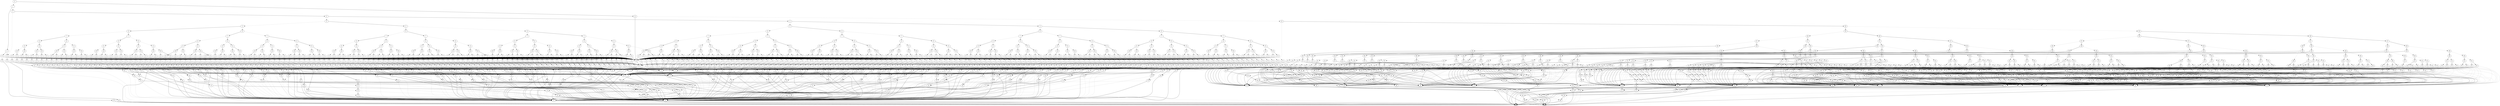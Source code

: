 digraph G {
0 [shape=box, label="0", style=filled, shape=box, height=0.3, width=0.3];
1 [shape=box, label="1", style=filled, shape=box, height=0.3, width=0.3];
144477 [label="0"];
144477 -> 143786 [style=dotted];
144477 -> 144476 [style=filled];
143786 [label="1"];
143786 -> 143782 [style=dotted];
143786 -> 143785 [style=filled];
143782 [label="2"];
143782 -> 142539 [style=dotted];
143782 -> 143781 [style=filled];
142539 [label="11"];
142539 -> 142538 [style=dotted];
142539 -> 136563 [style=filled];
142538 [label="12"];
142538 -> 32 [style=dotted];
142538 -> 92 [style=filled];
32 [label="15"];
32 -> 0 [style=dotted];
32 -> 1 [style=filled];
92 [label="45"];
92 -> 0 [style=dotted];
92 -> 1 [style=filled];
136563 [label="12"];
136563 -> 0 [style=dotted];
136563 -> 32 [style=filled];
143781 [label="3"];
143781 -> 143176 [style=dotted];
143781 -> 143780 [style=filled];
143176 [label="4"];
143176 -> 142861 [style=dotted];
143176 -> 143175 [style=filled];
142861 [label="5"];
142861 -> 142698 [style=dotted];
142861 -> 142860 [style=filled];
142698 [label="6"];
142698 -> 142616 [style=dotted];
142698 -> 142697 [style=filled];
142616 [label="7"];
142616 -> 142577 [style=dotted];
142616 -> 142615 [style=filled];
142577 [label="8"];
142577 -> 142558 [style=dotted];
142577 -> 142576 [style=filled];
142558 [label="9"];
142558 -> 142549 [style=dotted];
142558 -> 142557 [style=filled];
142549 [label="10"];
142549 -> 142545 [style=dotted];
142549 -> 142548 [style=filled];
142545 [label="11"];
142545 -> 142544 [style=dotted];
142545 -> 136563 [style=filled];
142544 [label="12"];
142544 -> 32 [style=dotted];
142544 -> 142543 [style=filled];
142543 [label="21"];
142543 -> 154 [style=dotted];
142543 -> 142542 [style=filled];
154 [label="76"];
154 -> 0 [style=dotted];
154 -> 1 [style=filled];
142542 [label="22"];
142542 -> 154 [style=dotted];
142542 -> 142541 [style=filled];
142541 [label="23"];
142541 -> 154 [style=dotted];
142541 -> 142540 [style=filled];
142540 [label="72"];
142540 -> 154 [style=dotted];
142540 -> 155 [style=filled];
155 [label="76"];
155 -> 1 [style=dotted];
155 -> 0 [style=filled];
142548 [label="11"];
142548 -> 142547 [style=dotted];
142548 -> 136563 [style=filled];
142547 [label="12"];
142547 -> 32 [style=dotted];
142547 -> 142546 [style=filled];
142546 [label="21"];
142546 -> 142542 [style=dotted];
142546 -> 85896 [style=filled];
85896 [label="22"];
85896 -> 154 [style=dotted];
85896 -> 85895 [style=filled];
85895 [label="23"];
85895 -> 154 [style=dotted];
85895 -> 155 [style=filled];
142557 [label="10"];
142557 -> 142553 [style=dotted];
142557 -> 142556 [style=filled];
142553 [label="11"];
142553 -> 142552 [style=dotted];
142553 -> 136563 [style=filled];
142552 [label="12"];
142552 -> 32 [style=dotted];
142552 -> 142551 [style=filled];
142551 [label="21"];
142551 -> 85896 [style=dotted];
142551 -> 142550 [style=filled];
142550 [label="22"];
142550 -> 142541 [style=dotted];
142550 -> 85895 [style=filled];
142556 [label="11"];
142556 -> 142555 [style=dotted];
142556 -> 136563 [style=filled];
142555 [label="12"];
142555 -> 32 [style=dotted];
142555 -> 142554 [style=filled];
142554 [label="21"];
142554 -> 142550 [style=dotted];
142554 -> 85895 [style=filled];
142576 [label="9"];
142576 -> 142567 [style=dotted];
142576 -> 142575 [style=filled];
142567 [label="10"];
142567 -> 142563 [style=dotted];
142567 -> 142566 [style=filled];
142563 [label="11"];
142563 -> 142562 [style=dotted];
142563 -> 136563 [style=filled];
142562 [label="12"];
142562 -> 32 [style=dotted];
142562 -> 142561 [style=filled];
142561 [label="21"];
142561 -> 85895 [style=dotted];
142561 -> 142560 [style=filled];
142560 [label="22"];
142560 -> 85895 [style=dotted];
142560 -> 142559 [style=filled];
142559 [label="23"];
142559 -> 142540 [style=dotted];
142559 -> 155 [style=filled];
142566 [label="11"];
142566 -> 142565 [style=dotted];
142566 -> 136563 [style=filled];
142565 [label="12"];
142565 -> 32 [style=dotted];
142565 -> 142564 [style=filled];
142564 [label="21"];
142564 -> 142560 [style=dotted];
142564 -> 85902 [style=filled];
85902 [label="22"];
85902 -> 85895 [style=dotted];
85902 -> 155 [style=filled];
142575 [label="10"];
142575 -> 142571 [style=dotted];
142575 -> 142574 [style=filled];
142571 [label="11"];
142571 -> 142570 [style=dotted];
142571 -> 136563 [style=filled];
142570 [label="12"];
142570 -> 32 [style=dotted];
142570 -> 142569 [style=filled];
142569 [label="21"];
142569 -> 85902 [style=dotted];
142569 -> 142568 [style=filled];
142568 [label="22"];
142568 -> 142559 [style=dotted];
142568 -> 155 [style=filled];
142574 [label="11"];
142574 -> 142573 [style=dotted];
142574 -> 136563 [style=filled];
142573 [label="12"];
142573 -> 32 [style=dotted];
142573 -> 142572 [style=filled];
142572 [label="21"];
142572 -> 142568 [style=dotted];
142572 -> 155 [style=filled];
142615 [label="8"];
142615 -> 142596 [style=dotted];
142615 -> 142614 [style=filled];
142596 [label="9"];
142596 -> 142587 [style=dotted];
142596 -> 142595 [style=filled];
142587 [label="10"];
142587 -> 142583 [style=dotted];
142587 -> 142586 [style=filled];
142583 [label="11"];
142583 -> 142582 [style=dotted];
142583 -> 136563 [style=filled];
142582 [label="12"];
142582 -> 32 [style=dotted];
142582 -> 142581 [style=filled];
142581 [label="21"];
142581 -> 155 [style=dotted];
142581 -> 142580 [style=filled];
142580 [label="22"];
142580 -> 155 [style=dotted];
142580 -> 142579 [style=filled];
142579 [label="23"];
142579 -> 155 [style=dotted];
142579 -> 142578 [style=filled];
142578 [label="72"];
142578 -> 155 [style=dotted];
142578 -> 133381 [style=filled];
133381 [label="73"];
133381 -> 154 [style=dotted];
133381 -> 133380 [style=filled];
133380 [label="74"];
133380 -> 154 [style=dotted];
133380 -> 86565 [style=filled];
86565 [label="75"];
86565 -> 154 [style=dotted];
86565 -> 0 [style=filled];
142586 [label="11"];
142586 -> 142585 [style=dotted];
142586 -> 136563 [style=filled];
142585 [label="12"];
142585 -> 32 [style=dotted];
142585 -> 142584 [style=filled];
142584 [label="21"];
142584 -> 142580 [style=dotted];
142584 -> 85882 [style=filled];
85882 [label="22"];
85882 -> 155 [style=dotted];
85882 -> 85881 [style=filled];
85881 [label="23"];
85881 -> 155 [style=dotted];
85881 -> 154 [style=filled];
142595 [label="10"];
142595 -> 142591 [style=dotted];
142595 -> 142594 [style=filled];
142591 [label="11"];
142591 -> 142590 [style=dotted];
142591 -> 136563 [style=filled];
142590 [label="12"];
142590 -> 32 [style=dotted];
142590 -> 142589 [style=filled];
142589 [label="21"];
142589 -> 85882 [style=dotted];
142589 -> 142588 [style=filled];
142588 [label="22"];
142588 -> 142579 [style=dotted];
142588 -> 85881 [style=filled];
142594 [label="11"];
142594 -> 142593 [style=dotted];
142594 -> 136563 [style=filled];
142593 [label="12"];
142593 -> 32 [style=dotted];
142593 -> 142592 [style=filled];
142592 [label="21"];
142592 -> 142588 [style=dotted];
142592 -> 85881 [style=filled];
142614 [label="9"];
142614 -> 142605 [style=dotted];
142614 -> 142613 [style=filled];
142605 [label="10"];
142605 -> 142601 [style=dotted];
142605 -> 142604 [style=filled];
142601 [label="11"];
142601 -> 142600 [style=dotted];
142601 -> 136563 [style=filled];
142600 [label="12"];
142600 -> 32 [style=dotted];
142600 -> 142599 [style=filled];
142599 [label="21"];
142599 -> 85881 [style=dotted];
142599 -> 142598 [style=filled];
142598 [label="22"];
142598 -> 85881 [style=dotted];
142598 -> 142597 [style=filled];
142597 [label="23"];
142597 -> 142578 [style=dotted];
142597 -> 154 [style=filled];
142604 [label="11"];
142604 -> 142603 [style=dotted];
142604 -> 136563 [style=filled];
142603 [label="12"];
142603 -> 32 [style=dotted];
142603 -> 142602 [style=filled];
142602 [label="21"];
142602 -> 142598 [style=dotted];
142602 -> 85888 [style=filled];
85888 [label="22"];
85888 -> 85881 [style=dotted];
85888 -> 154 [style=filled];
142613 [label="10"];
142613 -> 142609 [style=dotted];
142613 -> 142612 [style=filled];
142609 [label="11"];
142609 -> 142608 [style=dotted];
142609 -> 136563 [style=filled];
142608 [label="12"];
142608 -> 32 [style=dotted];
142608 -> 142607 [style=filled];
142607 [label="21"];
142607 -> 85888 [style=dotted];
142607 -> 142606 [style=filled];
142606 [label="22"];
142606 -> 142597 [style=dotted];
142606 -> 154 [style=filled];
142612 [label="11"];
142612 -> 142611 [style=dotted];
142612 -> 136563 [style=filled];
142611 [label="12"];
142611 -> 32 [style=dotted];
142611 -> 142610 [style=filled];
142610 [label="21"];
142610 -> 142606 [style=dotted];
142610 -> 154 [style=filled];
142697 [label="7"];
142697 -> 142656 [style=dotted];
142697 -> 142696 [style=filled];
142656 [label="8"];
142656 -> 142637 [style=dotted];
142656 -> 142655 [style=filled];
142637 [label="9"];
142637 -> 142628 [style=dotted];
142637 -> 142636 [style=filled];
142628 [label="10"];
142628 -> 142624 [style=dotted];
142628 -> 142627 [style=filled];
142624 [label="11"];
142624 -> 142623 [style=dotted];
142624 -> 136563 [style=filled];
142623 [label="12"];
142623 -> 32 [style=dotted];
142623 -> 142622 [style=filled];
142622 [label="21"];
142622 -> 154 [style=dotted];
142622 -> 142621 [style=filled];
142621 [label="22"];
142621 -> 154 [style=dotted];
142621 -> 142620 [style=filled];
142620 [label="23"];
142620 -> 154 [style=dotted];
142620 -> 142619 [style=filled];
142619 [label="72"];
142619 -> 154 [style=dotted];
142619 -> 142618 [style=filled];
142618 [label="73"];
142618 -> 155 [style=dotted];
142618 -> 142617 [style=filled];
142617 [label="74"];
142617 -> 155 [style=dotted];
142617 -> 86779 [style=filled];
86779 [label="75"];
86779 -> 155 [style=dotted];
86779 -> 154 [style=filled];
142627 [label="11"];
142627 -> 142626 [style=dotted];
142627 -> 136563 [style=filled];
142626 [label="12"];
142626 -> 32 [style=dotted];
142626 -> 142625 [style=filled];
142625 [label="21"];
142625 -> 142621 [style=dotted];
142625 -> 85896 [style=filled];
142636 [label="10"];
142636 -> 142632 [style=dotted];
142636 -> 142635 [style=filled];
142632 [label="11"];
142632 -> 142631 [style=dotted];
142632 -> 136563 [style=filled];
142631 [label="12"];
142631 -> 32 [style=dotted];
142631 -> 142630 [style=filled];
142630 [label="21"];
142630 -> 85896 [style=dotted];
142630 -> 142629 [style=filled];
142629 [label="22"];
142629 -> 142620 [style=dotted];
142629 -> 85895 [style=filled];
142635 [label="11"];
142635 -> 142634 [style=dotted];
142635 -> 136563 [style=filled];
142634 [label="12"];
142634 -> 32 [style=dotted];
142634 -> 142633 [style=filled];
142633 [label="21"];
142633 -> 142629 [style=dotted];
142633 -> 85895 [style=filled];
142655 [label="9"];
142655 -> 142646 [style=dotted];
142655 -> 142654 [style=filled];
142646 [label="10"];
142646 -> 142642 [style=dotted];
142646 -> 142645 [style=filled];
142642 [label="11"];
142642 -> 142641 [style=dotted];
142642 -> 136563 [style=filled];
142641 [label="12"];
142641 -> 32 [style=dotted];
142641 -> 142640 [style=filled];
142640 [label="21"];
142640 -> 85895 [style=dotted];
142640 -> 142639 [style=filled];
142639 [label="22"];
142639 -> 85895 [style=dotted];
142639 -> 142638 [style=filled];
142638 [label="23"];
142638 -> 142619 [style=dotted];
142638 -> 155 [style=filled];
142645 [label="11"];
142645 -> 142644 [style=dotted];
142645 -> 136563 [style=filled];
142644 [label="12"];
142644 -> 32 [style=dotted];
142644 -> 142643 [style=filled];
142643 [label="21"];
142643 -> 142639 [style=dotted];
142643 -> 85902 [style=filled];
142654 [label="10"];
142654 -> 142650 [style=dotted];
142654 -> 142653 [style=filled];
142650 [label="11"];
142650 -> 142649 [style=dotted];
142650 -> 136563 [style=filled];
142649 [label="12"];
142649 -> 32 [style=dotted];
142649 -> 142648 [style=filled];
142648 [label="21"];
142648 -> 85902 [style=dotted];
142648 -> 142647 [style=filled];
142647 [label="22"];
142647 -> 142638 [style=dotted];
142647 -> 155 [style=filled];
142653 [label="11"];
142653 -> 142652 [style=dotted];
142653 -> 136563 [style=filled];
142652 [label="12"];
142652 -> 32 [style=dotted];
142652 -> 142651 [style=filled];
142651 [label="21"];
142651 -> 142647 [style=dotted];
142651 -> 155 [style=filled];
142696 [label="8"];
142696 -> 142677 [style=dotted];
142696 -> 142695 [style=filled];
142677 [label="9"];
142677 -> 142668 [style=dotted];
142677 -> 142676 [style=filled];
142668 [label="10"];
142668 -> 142664 [style=dotted];
142668 -> 142667 [style=filled];
142664 [label="11"];
142664 -> 142663 [style=dotted];
142664 -> 136563 [style=filled];
142663 [label="12"];
142663 -> 32 [style=dotted];
142663 -> 142662 [style=filled];
142662 [label="21"];
142662 -> 155 [style=dotted];
142662 -> 142661 [style=filled];
142661 [label="22"];
142661 -> 155 [style=dotted];
142661 -> 142660 [style=filled];
142660 [label="23"];
142660 -> 155 [style=dotted];
142660 -> 142659 [style=filled];
142659 [label="72"];
142659 -> 155 [style=dotted];
142659 -> 142658 [style=filled];
142658 [label="73"];
142658 -> 154 [style=dotted];
142658 -> 142657 [style=filled];
142657 [label="74"];
142657 -> 154 [style=dotted];
142657 -> 86379 [style=filled];
86379 [label="75"];
86379 -> 0 [style=dotted];
86379 -> 155 [style=filled];
142667 [label="11"];
142667 -> 142666 [style=dotted];
142667 -> 136563 [style=filled];
142666 [label="12"];
142666 -> 32 [style=dotted];
142666 -> 142665 [style=filled];
142665 [label="21"];
142665 -> 142661 [style=dotted];
142665 -> 85882 [style=filled];
142676 [label="10"];
142676 -> 142672 [style=dotted];
142676 -> 142675 [style=filled];
142672 [label="11"];
142672 -> 142671 [style=dotted];
142672 -> 136563 [style=filled];
142671 [label="12"];
142671 -> 32 [style=dotted];
142671 -> 142670 [style=filled];
142670 [label="21"];
142670 -> 85882 [style=dotted];
142670 -> 142669 [style=filled];
142669 [label="22"];
142669 -> 142660 [style=dotted];
142669 -> 85881 [style=filled];
142675 [label="11"];
142675 -> 142674 [style=dotted];
142675 -> 136563 [style=filled];
142674 [label="12"];
142674 -> 32 [style=dotted];
142674 -> 142673 [style=filled];
142673 [label="21"];
142673 -> 142669 [style=dotted];
142673 -> 85881 [style=filled];
142695 [label="9"];
142695 -> 142686 [style=dotted];
142695 -> 142694 [style=filled];
142686 [label="10"];
142686 -> 142682 [style=dotted];
142686 -> 142685 [style=filled];
142682 [label="11"];
142682 -> 142681 [style=dotted];
142682 -> 136563 [style=filled];
142681 [label="12"];
142681 -> 32 [style=dotted];
142681 -> 142680 [style=filled];
142680 [label="21"];
142680 -> 85881 [style=dotted];
142680 -> 142679 [style=filled];
142679 [label="22"];
142679 -> 85881 [style=dotted];
142679 -> 142678 [style=filled];
142678 [label="23"];
142678 -> 142659 [style=dotted];
142678 -> 154 [style=filled];
142685 [label="11"];
142685 -> 142684 [style=dotted];
142685 -> 136563 [style=filled];
142684 [label="12"];
142684 -> 32 [style=dotted];
142684 -> 142683 [style=filled];
142683 [label="21"];
142683 -> 142679 [style=dotted];
142683 -> 85888 [style=filled];
142694 [label="10"];
142694 -> 142690 [style=dotted];
142694 -> 142693 [style=filled];
142690 [label="11"];
142690 -> 142689 [style=dotted];
142690 -> 136563 [style=filled];
142689 [label="12"];
142689 -> 32 [style=dotted];
142689 -> 142688 [style=filled];
142688 [label="21"];
142688 -> 85888 [style=dotted];
142688 -> 142687 [style=filled];
142687 [label="22"];
142687 -> 142678 [style=dotted];
142687 -> 154 [style=filled];
142693 [label="11"];
142693 -> 142692 [style=dotted];
142693 -> 136563 [style=filled];
142692 [label="12"];
142692 -> 32 [style=dotted];
142692 -> 142691 [style=filled];
142691 [label="21"];
142691 -> 142687 [style=dotted];
142691 -> 154 [style=filled];
142860 [label="6"];
142860 -> 142779 [style=dotted];
142860 -> 142859 [style=filled];
142779 [label="7"];
142779 -> 142738 [style=dotted];
142779 -> 142778 [style=filled];
142738 [label="8"];
142738 -> 142719 [style=dotted];
142738 -> 142737 [style=filled];
142719 [label="9"];
142719 -> 142710 [style=dotted];
142719 -> 142718 [style=filled];
142710 [label="10"];
142710 -> 142706 [style=dotted];
142710 -> 142709 [style=filled];
142706 [label="11"];
142706 -> 142705 [style=dotted];
142706 -> 136563 [style=filled];
142705 [label="12"];
142705 -> 32 [style=dotted];
142705 -> 142704 [style=filled];
142704 [label="21"];
142704 -> 154 [style=dotted];
142704 -> 142703 [style=filled];
142703 [label="22"];
142703 -> 154 [style=dotted];
142703 -> 142702 [style=filled];
142702 [label="23"];
142702 -> 154 [style=dotted];
142702 -> 142701 [style=filled];
142701 [label="72"];
142701 -> 154 [style=dotted];
142701 -> 142700 [style=filled];
142700 [label="73"];
142700 -> 155 [style=dotted];
142700 -> 142699 [style=filled];
142699 [label="74"];
142699 -> 155 [style=dotted];
142699 -> 154 [style=filled];
142709 [label="11"];
142709 -> 142708 [style=dotted];
142709 -> 136563 [style=filled];
142708 [label="12"];
142708 -> 32 [style=dotted];
142708 -> 142707 [style=filled];
142707 [label="21"];
142707 -> 142703 [style=dotted];
142707 -> 85896 [style=filled];
142718 [label="10"];
142718 -> 142714 [style=dotted];
142718 -> 142717 [style=filled];
142714 [label="11"];
142714 -> 142713 [style=dotted];
142714 -> 136563 [style=filled];
142713 [label="12"];
142713 -> 32 [style=dotted];
142713 -> 142712 [style=filled];
142712 [label="21"];
142712 -> 85896 [style=dotted];
142712 -> 142711 [style=filled];
142711 [label="22"];
142711 -> 142702 [style=dotted];
142711 -> 85895 [style=filled];
142717 [label="11"];
142717 -> 142716 [style=dotted];
142717 -> 136563 [style=filled];
142716 [label="12"];
142716 -> 32 [style=dotted];
142716 -> 142715 [style=filled];
142715 [label="21"];
142715 -> 142711 [style=dotted];
142715 -> 85895 [style=filled];
142737 [label="9"];
142737 -> 142728 [style=dotted];
142737 -> 142736 [style=filled];
142728 [label="10"];
142728 -> 142724 [style=dotted];
142728 -> 142727 [style=filled];
142724 [label="11"];
142724 -> 142723 [style=dotted];
142724 -> 136563 [style=filled];
142723 [label="12"];
142723 -> 32 [style=dotted];
142723 -> 142722 [style=filled];
142722 [label="21"];
142722 -> 85895 [style=dotted];
142722 -> 142721 [style=filled];
142721 [label="22"];
142721 -> 85895 [style=dotted];
142721 -> 142720 [style=filled];
142720 [label="23"];
142720 -> 142701 [style=dotted];
142720 -> 155 [style=filled];
142727 [label="11"];
142727 -> 142726 [style=dotted];
142727 -> 136563 [style=filled];
142726 [label="12"];
142726 -> 32 [style=dotted];
142726 -> 142725 [style=filled];
142725 [label="21"];
142725 -> 142721 [style=dotted];
142725 -> 85902 [style=filled];
142736 [label="10"];
142736 -> 142732 [style=dotted];
142736 -> 142735 [style=filled];
142732 [label="11"];
142732 -> 142731 [style=dotted];
142732 -> 136563 [style=filled];
142731 [label="12"];
142731 -> 32 [style=dotted];
142731 -> 142730 [style=filled];
142730 [label="21"];
142730 -> 85902 [style=dotted];
142730 -> 142729 [style=filled];
142729 [label="22"];
142729 -> 142720 [style=dotted];
142729 -> 155 [style=filled];
142735 [label="11"];
142735 -> 142734 [style=dotted];
142735 -> 136563 [style=filled];
142734 [label="12"];
142734 -> 32 [style=dotted];
142734 -> 142733 [style=filled];
142733 [label="21"];
142733 -> 142729 [style=dotted];
142733 -> 155 [style=filled];
142778 [label="8"];
142778 -> 142759 [style=dotted];
142778 -> 142777 [style=filled];
142759 [label="9"];
142759 -> 142750 [style=dotted];
142759 -> 142758 [style=filled];
142750 [label="10"];
142750 -> 142746 [style=dotted];
142750 -> 142749 [style=filled];
142746 [label="11"];
142746 -> 142745 [style=dotted];
142746 -> 136563 [style=filled];
142745 [label="12"];
142745 -> 32 [style=dotted];
142745 -> 142744 [style=filled];
142744 [label="21"];
142744 -> 155 [style=dotted];
142744 -> 142743 [style=filled];
142743 [label="22"];
142743 -> 155 [style=dotted];
142743 -> 142742 [style=filled];
142742 [label="23"];
142742 -> 155 [style=dotted];
142742 -> 142741 [style=filled];
142741 [label="72"];
142741 -> 155 [style=dotted];
142741 -> 142740 [style=filled];
142740 [label="73"];
142740 -> 154 [style=dotted];
142740 -> 142739 [style=filled];
142739 [label="74"];
142739 -> 86565 [style=dotted];
142739 -> 155 [style=filled];
142749 [label="11"];
142749 -> 142748 [style=dotted];
142749 -> 136563 [style=filled];
142748 [label="12"];
142748 -> 32 [style=dotted];
142748 -> 142747 [style=filled];
142747 [label="21"];
142747 -> 142743 [style=dotted];
142747 -> 85882 [style=filled];
142758 [label="10"];
142758 -> 142754 [style=dotted];
142758 -> 142757 [style=filled];
142754 [label="11"];
142754 -> 142753 [style=dotted];
142754 -> 136563 [style=filled];
142753 [label="12"];
142753 -> 32 [style=dotted];
142753 -> 142752 [style=filled];
142752 [label="21"];
142752 -> 85882 [style=dotted];
142752 -> 142751 [style=filled];
142751 [label="22"];
142751 -> 142742 [style=dotted];
142751 -> 85881 [style=filled];
142757 [label="11"];
142757 -> 142756 [style=dotted];
142757 -> 136563 [style=filled];
142756 [label="12"];
142756 -> 32 [style=dotted];
142756 -> 142755 [style=filled];
142755 [label="21"];
142755 -> 142751 [style=dotted];
142755 -> 85881 [style=filled];
142777 [label="9"];
142777 -> 142768 [style=dotted];
142777 -> 142776 [style=filled];
142768 [label="10"];
142768 -> 142764 [style=dotted];
142768 -> 142767 [style=filled];
142764 [label="11"];
142764 -> 142763 [style=dotted];
142764 -> 136563 [style=filled];
142763 [label="12"];
142763 -> 32 [style=dotted];
142763 -> 142762 [style=filled];
142762 [label="21"];
142762 -> 85881 [style=dotted];
142762 -> 142761 [style=filled];
142761 [label="22"];
142761 -> 85881 [style=dotted];
142761 -> 142760 [style=filled];
142760 [label="23"];
142760 -> 142741 [style=dotted];
142760 -> 154 [style=filled];
142767 [label="11"];
142767 -> 142766 [style=dotted];
142767 -> 136563 [style=filled];
142766 [label="12"];
142766 -> 32 [style=dotted];
142766 -> 142765 [style=filled];
142765 [label="21"];
142765 -> 142761 [style=dotted];
142765 -> 85888 [style=filled];
142776 [label="10"];
142776 -> 142772 [style=dotted];
142776 -> 142775 [style=filled];
142772 [label="11"];
142772 -> 142771 [style=dotted];
142772 -> 136563 [style=filled];
142771 [label="12"];
142771 -> 32 [style=dotted];
142771 -> 142770 [style=filled];
142770 [label="21"];
142770 -> 85888 [style=dotted];
142770 -> 142769 [style=filled];
142769 [label="22"];
142769 -> 142760 [style=dotted];
142769 -> 154 [style=filled];
142775 [label="11"];
142775 -> 142774 [style=dotted];
142775 -> 136563 [style=filled];
142774 [label="12"];
142774 -> 32 [style=dotted];
142774 -> 142773 [style=filled];
142773 [label="21"];
142773 -> 142769 [style=dotted];
142773 -> 154 [style=filled];
142859 [label="7"];
142859 -> 142819 [style=dotted];
142859 -> 142858 [style=filled];
142819 [label="8"];
142819 -> 142800 [style=dotted];
142819 -> 142818 [style=filled];
142800 [label="9"];
142800 -> 142791 [style=dotted];
142800 -> 142799 [style=filled];
142791 [label="10"];
142791 -> 142787 [style=dotted];
142791 -> 142790 [style=filled];
142787 [label="11"];
142787 -> 142786 [style=dotted];
142787 -> 136563 [style=filled];
142786 [label="12"];
142786 -> 32 [style=dotted];
142786 -> 142785 [style=filled];
142785 [label="21"];
142785 -> 154 [style=dotted];
142785 -> 142784 [style=filled];
142784 [label="22"];
142784 -> 154 [style=dotted];
142784 -> 142783 [style=filled];
142783 [label="23"];
142783 -> 154 [style=dotted];
142783 -> 142782 [style=filled];
142782 [label="72"];
142782 -> 154 [style=dotted];
142782 -> 142781 [style=filled];
142781 [label="73"];
142781 -> 155 [style=dotted];
142781 -> 142780 [style=filled];
142780 [label="74"];
142780 -> 86779 [style=dotted];
142780 -> 154 [style=filled];
142790 [label="11"];
142790 -> 142789 [style=dotted];
142790 -> 136563 [style=filled];
142789 [label="12"];
142789 -> 32 [style=dotted];
142789 -> 142788 [style=filled];
142788 [label="21"];
142788 -> 142784 [style=dotted];
142788 -> 85896 [style=filled];
142799 [label="10"];
142799 -> 142795 [style=dotted];
142799 -> 142798 [style=filled];
142795 [label="11"];
142795 -> 142794 [style=dotted];
142795 -> 136563 [style=filled];
142794 [label="12"];
142794 -> 32 [style=dotted];
142794 -> 142793 [style=filled];
142793 [label="21"];
142793 -> 85896 [style=dotted];
142793 -> 142792 [style=filled];
142792 [label="22"];
142792 -> 142783 [style=dotted];
142792 -> 85895 [style=filled];
142798 [label="11"];
142798 -> 142797 [style=dotted];
142798 -> 136563 [style=filled];
142797 [label="12"];
142797 -> 32 [style=dotted];
142797 -> 142796 [style=filled];
142796 [label="21"];
142796 -> 142792 [style=dotted];
142796 -> 85895 [style=filled];
142818 [label="9"];
142818 -> 142809 [style=dotted];
142818 -> 142817 [style=filled];
142809 [label="10"];
142809 -> 142805 [style=dotted];
142809 -> 142808 [style=filled];
142805 [label="11"];
142805 -> 142804 [style=dotted];
142805 -> 136563 [style=filled];
142804 [label="12"];
142804 -> 32 [style=dotted];
142804 -> 142803 [style=filled];
142803 [label="21"];
142803 -> 85895 [style=dotted];
142803 -> 142802 [style=filled];
142802 [label="22"];
142802 -> 85895 [style=dotted];
142802 -> 142801 [style=filled];
142801 [label="23"];
142801 -> 142782 [style=dotted];
142801 -> 155 [style=filled];
142808 [label="11"];
142808 -> 142807 [style=dotted];
142808 -> 136563 [style=filled];
142807 [label="12"];
142807 -> 32 [style=dotted];
142807 -> 142806 [style=filled];
142806 [label="21"];
142806 -> 142802 [style=dotted];
142806 -> 85902 [style=filled];
142817 [label="10"];
142817 -> 142813 [style=dotted];
142817 -> 142816 [style=filled];
142813 [label="11"];
142813 -> 142812 [style=dotted];
142813 -> 136563 [style=filled];
142812 [label="12"];
142812 -> 32 [style=dotted];
142812 -> 142811 [style=filled];
142811 [label="21"];
142811 -> 85902 [style=dotted];
142811 -> 142810 [style=filled];
142810 [label="22"];
142810 -> 142801 [style=dotted];
142810 -> 155 [style=filled];
142816 [label="11"];
142816 -> 142815 [style=dotted];
142816 -> 136563 [style=filled];
142815 [label="12"];
142815 -> 32 [style=dotted];
142815 -> 142814 [style=filled];
142814 [label="21"];
142814 -> 142810 [style=dotted];
142814 -> 155 [style=filled];
142858 [label="8"];
142858 -> 142839 [style=dotted];
142858 -> 142857 [style=filled];
142839 [label="9"];
142839 -> 142830 [style=dotted];
142839 -> 142838 [style=filled];
142830 [label="10"];
142830 -> 142826 [style=dotted];
142830 -> 142829 [style=filled];
142826 [label="11"];
142826 -> 142825 [style=dotted];
142826 -> 136563 [style=filled];
142825 [label="12"];
142825 -> 32 [style=dotted];
142825 -> 142824 [style=filled];
142824 [label="21"];
142824 -> 155 [style=dotted];
142824 -> 142823 [style=filled];
142823 [label="22"];
142823 -> 155 [style=dotted];
142823 -> 142822 [style=filled];
142822 [label="23"];
142822 -> 155 [style=dotted];
142822 -> 142821 [style=filled];
142821 [label="72"];
142821 -> 155 [style=dotted];
142821 -> 142820 [style=filled];
142820 [label="73"];
142820 -> 154 [style=dotted];
142820 -> 136786 [style=filled];
136786 [label="74"];
136786 -> 86379 [style=dotted];
136786 -> 155 [style=filled];
142829 [label="11"];
142829 -> 142828 [style=dotted];
142829 -> 136563 [style=filled];
142828 [label="12"];
142828 -> 32 [style=dotted];
142828 -> 142827 [style=filled];
142827 [label="21"];
142827 -> 142823 [style=dotted];
142827 -> 85882 [style=filled];
142838 [label="10"];
142838 -> 142834 [style=dotted];
142838 -> 142837 [style=filled];
142834 [label="11"];
142834 -> 142833 [style=dotted];
142834 -> 136563 [style=filled];
142833 [label="12"];
142833 -> 32 [style=dotted];
142833 -> 142832 [style=filled];
142832 [label="21"];
142832 -> 85882 [style=dotted];
142832 -> 142831 [style=filled];
142831 [label="22"];
142831 -> 142822 [style=dotted];
142831 -> 85881 [style=filled];
142837 [label="11"];
142837 -> 142836 [style=dotted];
142837 -> 136563 [style=filled];
142836 [label="12"];
142836 -> 32 [style=dotted];
142836 -> 142835 [style=filled];
142835 [label="21"];
142835 -> 142831 [style=dotted];
142835 -> 85881 [style=filled];
142857 [label="9"];
142857 -> 142848 [style=dotted];
142857 -> 142856 [style=filled];
142848 [label="10"];
142848 -> 142844 [style=dotted];
142848 -> 142847 [style=filled];
142844 [label="11"];
142844 -> 142843 [style=dotted];
142844 -> 136563 [style=filled];
142843 [label="12"];
142843 -> 32 [style=dotted];
142843 -> 142842 [style=filled];
142842 [label="21"];
142842 -> 85881 [style=dotted];
142842 -> 142841 [style=filled];
142841 [label="22"];
142841 -> 85881 [style=dotted];
142841 -> 142840 [style=filled];
142840 [label="23"];
142840 -> 142821 [style=dotted];
142840 -> 154 [style=filled];
142847 [label="11"];
142847 -> 142846 [style=dotted];
142847 -> 136563 [style=filled];
142846 [label="12"];
142846 -> 32 [style=dotted];
142846 -> 142845 [style=filled];
142845 [label="21"];
142845 -> 142841 [style=dotted];
142845 -> 85888 [style=filled];
142856 [label="10"];
142856 -> 142852 [style=dotted];
142856 -> 142855 [style=filled];
142852 [label="11"];
142852 -> 142851 [style=dotted];
142852 -> 136563 [style=filled];
142851 [label="12"];
142851 -> 32 [style=dotted];
142851 -> 142850 [style=filled];
142850 [label="21"];
142850 -> 85888 [style=dotted];
142850 -> 142849 [style=filled];
142849 [label="22"];
142849 -> 142840 [style=dotted];
142849 -> 154 [style=filled];
142855 [label="11"];
142855 -> 142854 [style=dotted];
142855 -> 136563 [style=filled];
142854 [label="12"];
142854 -> 32 [style=dotted];
142854 -> 142853 [style=filled];
142853 [label="21"];
142853 -> 142849 [style=dotted];
142853 -> 154 [style=filled];
143175 [label="5"];
143175 -> 143020 [style=dotted];
143175 -> 143174 [style=filled];
143020 [label="6"];
143020 -> 142940 [style=dotted];
143020 -> 143019 [style=filled];
142940 [label="7"];
142940 -> 142900 [style=dotted];
142940 -> 142939 [style=filled];
142900 [label="8"];
142900 -> 142881 [style=dotted];
142900 -> 142899 [style=filled];
142881 [label="9"];
142881 -> 142872 [style=dotted];
142881 -> 142880 [style=filled];
142872 [label="10"];
142872 -> 142868 [style=dotted];
142872 -> 142871 [style=filled];
142868 [label="11"];
142868 -> 142867 [style=dotted];
142868 -> 136563 [style=filled];
142867 [label="12"];
142867 -> 32 [style=dotted];
142867 -> 142866 [style=filled];
142866 [label="21"];
142866 -> 154 [style=dotted];
142866 -> 142865 [style=filled];
142865 [label="22"];
142865 -> 154 [style=dotted];
142865 -> 142864 [style=filled];
142864 [label="23"];
142864 -> 154 [style=dotted];
142864 -> 142863 [style=filled];
142863 [label="72"];
142863 -> 154 [style=dotted];
142863 -> 142862 [style=filled];
142862 [label="73"];
142862 -> 155 [style=dotted];
142862 -> 154 [style=filled];
142871 [label="11"];
142871 -> 142870 [style=dotted];
142871 -> 136563 [style=filled];
142870 [label="12"];
142870 -> 32 [style=dotted];
142870 -> 142869 [style=filled];
142869 [label="21"];
142869 -> 142865 [style=dotted];
142869 -> 85896 [style=filled];
142880 [label="10"];
142880 -> 142876 [style=dotted];
142880 -> 142879 [style=filled];
142876 [label="11"];
142876 -> 142875 [style=dotted];
142876 -> 136563 [style=filled];
142875 [label="12"];
142875 -> 32 [style=dotted];
142875 -> 142874 [style=filled];
142874 [label="21"];
142874 -> 85896 [style=dotted];
142874 -> 142873 [style=filled];
142873 [label="22"];
142873 -> 142864 [style=dotted];
142873 -> 85895 [style=filled];
142879 [label="11"];
142879 -> 142878 [style=dotted];
142879 -> 136563 [style=filled];
142878 [label="12"];
142878 -> 32 [style=dotted];
142878 -> 142877 [style=filled];
142877 [label="21"];
142877 -> 142873 [style=dotted];
142877 -> 85895 [style=filled];
142899 [label="9"];
142899 -> 142890 [style=dotted];
142899 -> 142898 [style=filled];
142890 [label="10"];
142890 -> 142886 [style=dotted];
142890 -> 142889 [style=filled];
142886 [label="11"];
142886 -> 142885 [style=dotted];
142886 -> 136563 [style=filled];
142885 [label="12"];
142885 -> 32 [style=dotted];
142885 -> 142884 [style=filled];
142884 [label="21"];
142884 -> 85895 [style=dotted];
142884 -> 142883 [style=filled];
142883 [label="22"];
142883 -> 85895 [style=dotted];
142883 -> 142882 [style=filled];
142882 [label="23"];
142882 -> 142863 [style=dotted];
142882 -> 155 [style=filled];
142889 [label="11"];
142889 -> 142888 [style=dotted];
142889 -> 136563 [style=filled];
142888 [label="12"];
142888 -> 32 [style=dotted];
142888 -> 142887 [style=filled];
142887 [label="21"];
142887 -> 142883 [style=dotted];
142887 -> 85902 [style=filled];
142898 [label="10"];
142898 -> 142894 [style=dotted];
142898 -> 142897 [style=filled];
142894 [label="11"];
142894 -> 142893 [style=dotted];
142894 -> 136563 [style=filled];
142893 [label="12"];
142893 -> 32 [style=dotted];
142893 -> 142892 [style=filled];
142892 [label="21"];
142892 -> 85902 [style=dotted];
142892 -> 142891 [style=filled];
142891 [label="22"];
142891 -> 142882 [style=dotted];
142891 -> 155 [style=filled];
142897 [label="11"];
142897 -> 142896 [style=dotted];
142897 -> 136563 [style=filled];
142896 [label="12"];
142896 -> 32 [style=dotted];
142896 -> 142895 [style=filled];
142895 [label="21"];
142895 -> 142891 [style=dotted];
142895 -> 155 [style=filled];
142939 [label="8"];
142939 -> 142920 [style=dotted];
142939 -> 142938 [style=filled];
142920 [label="9"];
142920 -> 142911 [style=dotted];
142920 -> 142919 [style=filled];
142911 [label="10"];
142911 -> 142907 [style=dotted];
142911 -> 142910 [style=filled];
142907 [label="11"];
142907 -> 142906 [style=dotted];
142907 -> 136563 [style=filled];
142906 [label="12"];
142906 -> 32 [style=dotted];
142906 -> 142905 [style=filled];
142905 [label="21"];
142905 -> 155 [style=dotted];
142905 -> 142904 [style=filled];
142904 [label="22"];
142904 -> 155 [style=dotted];
142904 -> 142903 [style=filled];
142903 [label="23"];
142903 -> 155 [style=dotted];
142903 -> 142902 [style=filled];
142902 [label="72"];
142902 -> 155 [style=dotted];
142902 -> 142901 [style=filled];
142901 [label="73"];
142901 -> 133380 [style=dotted];
142901 -> 155 [style=filled];
142910 [label="11"];
142910 -> 142909 [style=dotted];
142910 -> 136563 [style=filled];
142909 [label="12"];
142909 -> 32 [style=dotted];
142909 -> 142908 [style=filled];
142908 [label="21"];
142908 -> 142904 [style=dotted];
142908 -> 85882 [style=filled];
142919 [label="10"];
142919 -> 142915 [style=dotted];
142919 -> 142918 [style=filled];
142915 [label="11"];
142915 -> 142914 [style=dotted];
142915 -> 136563 [style=filled];
142914 [label="12"];
142914 -> 32 [style=dotted];
142914 -> 142913 [style=filled];
142913 [label="21"];
142913 -> 85882 [style=dotted];
142913 -> 142912 [style=filled];
142912 [label="22"];
142912 -> 142903 [style=dotted];
142912 -> 85881 [style=filled];
142918 [label="11"];
142918 -> 142917 [style=dotted];
142918 -> 136563 [style=filled];
142917 [label="12"];
142917 -> 32 [style=dotted];
142917 -> 142916 [style=filled];
142916 [label="21"];
142916 -> 142912 [style=dotted];
142916 -> 85881 [style=filled];
142938 [label="9"];
142938 -> 142929 [style=dotted];
142938 -> 142937 [style=filled];
142929 [label="10"];
142929 -> 142925 [style=dotted];
142929 -> 142928 [style=filled];
142925 [label="11"];
142925 -> 142924 [style=dotted];
142925 -> 136563 [style=filled];
142924 [label="12"];
142924 -> 32 [style=dotted];
142924 -> 142923 [style=filled];
142923 [label="21"];
142923 -> 85881 [style=dotted];
142923 -> 142922 [style=filled];
142922 [label="22"];
142922 -> 85881 [style=dotted];
142922 -> 142921 [style=filled];
142921 [label="23"];
142921 -> 142902 [style=dotted];
142921 -> 154 [style=filled];
142928 [label="11"];
142928 -> 142927 [style=dotted];
142928 -> 136563 [style=filled];
142927 [label="12"];
142927 -> 32 [style=dotted];
142927 -> 142926 [style=filled];
142926 [label="21"];
142926 -> 142922 [style=dotted];
142926 -> 85888 [style=filled];
142937 [label="10"];
142937 -> 142933 [style=dotted];
142937 -> 142936 [style=filled];
142933 [label="11"];
142933 -> 142932 [style=dotted];
142933 -> 136563 [style=filled];
142932 [label="12"];
142932 -> 32 [style=dotted];
142932 -> 142931 [style=filled];
142931 [label="21"];
142931 -> 85888 [style=dotted];
142931 -> 142930 [style=filled];
142930 [label="22"];
142930 -> 142921 [style=dotted];
142930 -> 154 [style=filled];
142936 [label="11"];
142936 -> 142935 [style=dotted];
142936 -> 136563 [style=filled];
142935 [label="12"];
142935 -> 32 [style=dotted];
142935 -> 142934 [style=filled];
142934 [label="21"];
142934 -> 142930 [style=dotted];
142934 -> 154 [style=filled];
143019 [label="7"];
143019 -> 142979 [style=dotted];
143019 -> 143018 [style=filled];
142979 [label="8"];
142979 -> 142960 [style=dotted];
142979 -> 142978 [style=filled];
142960 [label="9"];
142960 -> 142951 [style=dotted];
142960 -> 142959 [style=filled];
142951 [label="10"];
142951 -> 142947 [style=dotted];
142951 -> 142950 [style=filled];
142947 [label="11"];
142947 -> 142946 [style=dotted];
142947 -> 136563 [style=filled];
142946 [label="12"];
142946 -> 32 [style=dotted];
142946 -> 142945 [style=filled];
142945 [label="21"];
142945 -> 154 [style=dotted];
142945 -> 142944 [style=filled];
142944 [label="22"];
142944 -> 154 [style=dotted];
142944 -> 142943 [style=filled];
142943 [label="23"];
142943 -> 154 [style=dotted];
142943 -> 142942 [style=filled];
142942 [label="72"];
142942 -> 154 [style=dotted];
142942 -> 142941 [style=filled];
142941 [label="73"];
142941 -> 142617 [style=dotted];
142941 -> 154 [style=filled];
142950 [label="11"];
142950 -> 142949 [style=dotted];
142950 -> 136563 [style=filled];
142949 [label="12"];
142949 -> 32 [style=dotted];
142949 -> 142948 [style=filled];
142948 [label="21"];
142948 -> 142944 [style=dotted];
142948 -> 85896 [style=filled];
142959 [label="10"];
142959 -> 142955 [style=dotted];
142959 -> 142958 [style=filled];
142955 [label="11"];
142955 -> 142954 [style=dotted];
142955 -> 136563 [style=filled];
142954 [label="12"];
142954 -> 32 [style=dotted];
142954 -> 142953 [style=filled];
142953 [label="21"];
142953 -> 85896 [style=dotted];
142953 -> 142952 [style=filled];
142952 [label="22"];
142952 -> 142943 [style=dotted];
142952 -> 85895 [style=filled];
142958 [label="11"];
142958 -> 142957 [style=dotted];
142958 -> 136563 [style=filled];
142957 [label="12"];
142957 -> 32 [style=dotted];
142957 -> 142956 [style=filled];
142956 [label="21"];
142956 -> 142952 [style=dotted];
142956 -> 85895 [style=filled];
142978 [label="9"];
142978 -> 142969 [style=dotted];
142978 -> 142977 [style=filled];
142969 [label="10"];
142969 -> 142965 [style=dotted];
142969 -> 142968 [style=filled];
142965 [label="11"];
142965 -> 142964 [style=dotted];
142965 -> 136563 [style=filled];
142964 [label="12"];
142964 -> 32 [style=dotted];
142964 -> 142963 [style=filled];
142963 [label="21"];
142963 -> 85895 [style=dotted];
142963 -> 142962 [style=filled];
142962 [label="22"];
142962 -> 85895 [style=dotted];
142962 -> 142961 [style=filled];
142961 [label="23"];
142961 -> 142942 [style=dotted];
142961 -> 155 [style=filled];
142968 [label="11"];
142968 -> 142967 [style=dotted];
142968 -> 136563 [style=filled];
142967 [label="12"];
142967 -> 32 [style=dotted];
142967 -> 142966 [style=filled];
142966 [label="21"];
142966 -> 142962 [style=dotted];
142966 -> 85902 [style=filled];
142977 [label="10"];
142977 -> 142973 [style=dotted];
142977 -> 142976 [style=filled];
142973 [label="11"];
142973 -> 142972 [style=dotted];
142973 -> 136563 [style=filled];
142972 [label="12"];
142972 -> 32 [style=dotted];
142972 -> 142971 [style=filled];
142971 [label="21"];
142971 -> 85902 [style=dotted];
142971 -> 142970 [style=filled];
142970 [label="22"];
142970 -> 142961 [style=dotted];
142970 -> 155 [style=filled];
142976 [label="11"];
142976 -> 142975 [style=dotted];
142976 -> 136563 [style=filled];
142975 [label="12"];
142975 -> 32 [style=dotted];
142975 -> 142974 [style=filled];
142974 [label="21"];
142974 -> 142970 [style=dotted];
142974 -> 155 [style=filled];
143018 [label="8"];
143018 -> 142999 [style=dotted];
143018 -> 143017 [style=filled];
142999 [label="9"];
142999 -> 142990 [style=dotted];
142999 -> 142998 [style=filled];
142990 [label="10"];
142990 -> 142986 [style=dotted];
142990 -> 142989 [style=filled];
142986 [label="11"];
142986 -> 142985 [style=dotted];
142986 -> 136563 [style=filled];
142985 [label="12"];
142985 -> 32 [style=dotted];
142985 -> 142984 [style=filled];
142984 [label="21"];
142984 -> 155 [style=dotted];
142984 -> 142983 [style=filled];
142983 [label="22"];
142983 -> 155 [style=dotted];
142983 -> 142982 [style=filled];
142982 [label="23"];
142982 -> 155 [style=dotted];
142982 -> 142981 [style=filled];
142981 [label="72"];
142981 -> 155 [style=dotted];
142981 -> 142980 [style=filled];
142980 [label="73"];
142980 -> 142657 [style=dotted];
142980 -> 155 [style=filled];
142989 [label="11"];
142989 -> 142988 [style=dotted];
142989 -> 136563 [style=filled];
142988 [label="12"];
142988 -> 32 [style=dotted];
142988 -> 142987 [style=filled];
142987 [label="21"];
142987 -> 142983 [style=dotted];
142987 -> 85882 [style=filled];
142998 [label="10"];
142998 -> 142994 [style=dotted];
142998 -> 142997 [style=filled];
142994 [label="11"];
142994 -> 142993 [style=dotted];
142994 -> 136563 [style=filled];
142993 [label="12"];
142993 -> 32 [style=dotted];
142993 -> 142992 [style=filled];
142992 [label="21"];
142992 -> 85882 [style=dotted];
142992 -> 142991 [style=filled];
142991 [label="22"];
142991 -> 142982 [style=dotted];
142991 -> 85881 [style=filled];
142997 [label="11"];
142997 -> 142996 [style=dotted];
142997 -> 136563 [style=filled];
142996 [label="12"];
142996 -> 32 [style=dotted];
142996 -> 142995 [style=filled];
142995 [label="21"];
142995 -> 142991 [style=dotted];
142995 -> 85881 [style=filled];
143017 [label="9"];
143017 -> 143008 [style=dotted];
143017 -> 143016 [style=filled];
143008 [label="10"];
143008 -> 143004 [style=dotted];
143008 -> 143007 [style=filled];
143004 [label="11"];
143004 -> 143003 [style=dotted];
143004 -> 136563 [style=filled];
143003 [label="12"];
143003 -> 32 [style=dotted];
143003 -> 143002 [style=filled];
143002 [label="21"];
143002 -> 85881 [style=dotted];
143002 -> 143001 [style=filled];
143001 [label="22"];
143001 -> 85881 [style=dotted];
143001 -> 143000 [style=filled];
143000 [label="23"];
143000 -> 142981 [style=dotted];
143000 -> 154 [style=filled];
143007 [label="11"];
143007 -> 143006 [style=dotted];
143007 -> 136563 [style=filled];
143006 [label="12"];
143006 -> 32 [style=dotted];
143006 -> 143005 [style=filled];
143005 [label="21"];
143005 -> 143001 [style=dotted];
143005 -> 85888 [style=filled];
143016 [label="10"];
143016 -> 143012 [style=dotted];
143016 -> 143015 [style=filled];
143012 [label="11"];
143012 -> 143011 [style=dotted];
143012 -> 136563 [style=filled];
143011 [label="12"];
143011 -> 32 [style=dotted];
143011 -> 143010 [style=filled];
143010 [label="21"];
143010 -> 85888 [style=dotted];
143010 -> 143009 [style=filled];
143009 [label="22"];
143009 -> 143000 [style=dotted];
143009 -> 154 [style=filled];
143015 [label="11"];
143015 -> 143014 [style=dotted];
143015 -> 136563 [style=filled];
143014 [label="12"];
143014 -> 32 [style=dotted];
143014 -> 143013 [style=filled];
143013 [label="21"];
143013 -> 143009 [style=dotted];
143013 -> 154 [style=filled];
143174 [label="6"];
143174 -> 143099 [style=dotted];
143174 -> 143173 [style=filled];
143099 [label="7"];
143099 -> 143059 [style=dotted];
143099 -> 143098 [style=filled];
143059 [label="8"];
143059 -> 143040 [style=dotted];
143059 -> 143058 [style=filled];
143040 [label="9"];
143040 -> 143031 [style=dotted];
143040 -> 143039 [style=filled];
143031 [label="10"];
143031 -> 143027 [style=dotted];
143031 -> 143030 [style=filled];
143027 [label="11"];
143027 -> 143026 [style=dotted];
143027 -> 136563 [style=filled];
143026 [label="12"];
143026 -> 32 [style=dotted];
143026 -> 143025 [style=filled];
143025 [label="21"];
143025 -> 154 [style=dotted];
143025 -> 143024 [style=filled];
143024 [label="22"];
143024 -> 154 [style=dotted];
143024 -> 143023 [style=filled];
143023 [label="23"];
143023 -> 154 [style=dotted];
143023 -> 143022 [style=filled];
143022 [label="72"];
143022 -> 154 [style=dotted];
143022 -> 143021 [style=filled];
143021 [label="73"];
143021 -> 142699 [style=dotted];
143021 -> 154 [style=filled];
143030 [label="11"];
143030 -> 143029 [style=dotted];
143030 -> 136563 [style=filled];
143029 [label="12"];
143029 -> 32 [style=dotted];
143029 -> 143028 [style=filled];
143028 [label="21"];
143028 -> 143024 [style=dotted];
143028 -> 85896 [style=filled];
143039 [label="10"];
143039 -> 143035 [style=dotted];
143039 -> 143038 [style=filled];
143035 [label="11"];
143035 -> 143034 [style=dotted];
143035 -> 136563 [style=filled];
143034 [label="12"];
143034 -> 32 [style=dotted];
143034 -> 143033 [style=filled];
143033 [label="21"];
143033 -> 85896 [style=dotted];
143033 -> 143032 [style=filled];
143032 [label="22"];
143032 -> 143023 [style=dotted];
143032 -> 85895 [style=filled];
143038 [label="11"];
143038 -> 143037 [style=dotted];
143038 -> 136563 [style=filled];
143037 [label="12"];
143037 -> 32 [style=dotted];
143037 -> 143036 [style=filled];
143036 [label="21"];
143036 -> 143032 [style=dotted];
143036 -> 85895 [style=filled];
143058 [label="9"];
143058 -> 143049 [style=dotted];
143058 -> 143057 [style=filled];
143049 [label="10"];
143049 -> 143045 [style=dotted];
143049 -> 143048 [style=filled];
143045 [label="11"];
143045 -> 143044 [style=dotted];
143045 -> 136563 [style=filled];
143044 [label="12"];
143044 -> 32 [style=dotted];
143044 -> 143043 [style=filled];
143043 [label="21"];
143043 -> 85895 [style=dotted];
143043 -> 143042 [style=filled];
143042 [label="22"];
143042 -> 85895 [style=dotted];
143042 -> 143041 [style=filled];
143041 [label="23"];
143041 -> 143022 [style=dotted];
143041 -> 155 [style=filled];
143048 [label="11"];
143048 -> 143047 [style=dotted];
143048 -> 136563 [style=filled];
143047 [label="12"];
143047 -> 32 [style=dotted];
143047 -> 143046 [style=filled];
143046 [label="21"];
143046 -> 143042 [style=dotted];
143046 -> 85902 [style=filled];
143057 [label="10"];
143057 -> 143053 [style=dotted];
143057 -> 143056 [style=filled];
143053 [label="11"];
143053 -> 143052 [style=dotted];
143053 -> 136563 [style=filled];
143052 [label="12"];
143052 -> 32 [style=dotted];
143052 -> 143051 [style=filled];
143051 [label="21"];
143051 -> 85902 [style=dotted];
143051 -> 143050 [style=filled];
143050 [label="22"];
143050 -> 143041 [style=dotted];
143050 -> 155 [style=filled];
143056 [label="11"];
143056 -> 143055 [style=dotted];
143056 -> 136563 [style=filled];
143055 [label="12"];
143055 -> 32 [style=dotted];
143055 -> 143054 [style=filled];
143054 [label="21"];
143054 -> 143050 [style=dotted];
143054 -> 155 [style=filled];
143098 [label="8"];
143098 -> 143079 [style=dotted];
143098 -> 143097 [style=filled];
143079 [label="9"];
143079 -> 143070 [style=dotted];
143079 -> 143078 [style=filled];
143070 [label="10"];
143070 -> 143066 [style=dotted];
143070 -> 143069 [style=filled];
143066 [label="11"];
143066 -> 143065 [style=dotted];
143066 -> 136563 [style=filled];
143065 [label="12"];
143065 -> 32 [style=dotted];
143065 -> 143064 [style=filled];
143064 [label="21"];
143064 -> 155 [style=dotted];
143064 -> 143063 [style=filled];
143063 [label="22"];
143063 -> 155 [style=dotted];
143063 -> 143062 [style=filled];
143062 [label="23"];
143062 -> 155 [style=dotted];
143062 -> 143061 [style=filled];
143061 [label="72"];
143061 -> 155 [style=dotted];
143061 -> 143060 [style=filled];
143060 [label="73"];
143060 -> 142739 [style=dotted];
143060 -> 155 [style=filled];
143069 [label="11"];
143069 -> 143068 [style=dotted];
143069 -> 136563 [style=filled];
143068 [label="12"];
143068 -> 32 [style=dotted];
143068 -> 143067 [style=filled];
143067 [label="21"];
143067 -> 143063 [style=dotted];
143067 -> 85882 [style=filled];
143078 [label="10"];
143078 -> 143074 [style=dotted];
143078 -> 143077 [style=filled];
143074 [label="11"];
143074 -> 143073 [style=dotted];
143074 -> 136563 [style=filled];
143073 [label="12"];
143073 -> 32 [style=dotted];
143073 -> 143072 [style=filled];
143072 [label="21"];
143072 -> 85882 [style=dotted];
143072 -> 143071 [style=filled];
143071 [label="22"];
143071 -> 143062 [style=dotted];
143071 -> 85881 [style=filled];
143077 [label="11"];
143077 -> 143076 [style=dotted];
143077 -> 136563 [style=filled];
143076 [label="12"];
143076 -> 32 [style=dotted];
143076 -> 143075 [style=filled];
143075 [label="21"];
143075 -> 143071 [style=dotted];
143075 -> 85881 [style=filled];
143097 [label="9"];
143097 -> 143088 [style=dotted];
143097 -> 143096 [style=filled];
143088 [label="10"];
143088 -> 143084 [style=dotted];
143088 -> 143087 [style=filled];
143084 [label="11"];
143084 -> 143083 [style=dotted];
143084 -> 136563 [style=filled];
143083 [label="12"];
143083 -> 32 [style=dotted];
143083 -> 143082 [style=filled];
143082 [label="21"];
143082 -> 85881 [style=dotted];
143082 -> 143081 [style=filled];
143081 [label="22"];
143081 -> 85881 [style=dotted];
143081 -> 143080 [style=filled];
143080 [label="23"];
143080 -> 143061 [style=dotted];
143080 -> 154 [style=filled];
143087 [label="11"];
143087 -> 143086 [style=dotted];
143087 -> 136563 [style=filled];
143086 [label="12"];
143086 -> 32 [style=dotted];
143086 -> 143085 [style=filled];
143085 [label="21"];
143085 -> 143081 [style=dotted];
143085 -> 85888 [style=filled];
143096 [label="10"];
143096 -> 143092 [style=dotted];
143096 -> 143095 [style=filled];
143092 [label="11"];
143092 -> 143091 [style=dotted];
143092 -> 136563 [style=filled];
143091 [label="12"];
143091 -> 32 [style=dotted];
143091 -> 143090 [style=filled];
143090 [label="21"];
143090 -> 85888 [style=dotted];
143090 -> 143089 [style=filled];
143089 [label="22"];
143089 -> 143080 [style=dotted];
143089 -> 154 [style=filled];
143095 [label="11"];
143095 -> 143094 [style=dotted];
143095 -> 136563 [style=filled];
143094 [label="12"];
143094 -> 32 [style=dotted];
143094 -> 143093 [style=filled];
143093 [label="21"];
143093 -> 143089 [style=dotted];
143093 -> 154 [style=filled];
143173 [label="7"];
143173 -> 143138 [style=dotted];
143173 -> 143172 [style=filled];
143138 [label="8"];
143138 -> 143119 [style=dotted];
143138 -> 143137 [style=filled];
143119 [label="9"];
143119 -> 143110 [style=dotted];
143119 -> 143118 [style=filled];
143110 [label="10"];
143110 -> 143106 [style=dotted];
143110 -> 143109 [style=filled];
143106 [label="11"];
143106 -> 143105 [style=dotted];
143106 -> 136563 [style=filled];
143105 [label="12"];
143105 -> 32 [style=dotted];
143105 -> 143104 [style=filled];
143104 [label="21"];
143104 -> 154 [style=dotted];
143104 -> 143103 [style=filled];
143103 [label="22"];
143103 -> 154 [style=dotted];
143103 -> 143102 [style=filled];
143102 [label="23"];
143102 -> 154 [style=dotted];
143102 -> 143101 [style=filled];
143101 [label="72"];
143101 -> 154 [style=dotted];
143101 -> 143100 [style=filled];
143100 [label="73"];
143100 -> 142780 [style=dotted];
143100 -> 154 [style=filled];
143109 [label="11"];
143109 -> 143108 [style=dotted];
143109 -> 136563 [style=filled];
143108 [label="12"];
143108 -> 32 [style=dotted];
143108 -> 143107 [style=filled];
143107 [label="21"];
143107 -> 143103 [style=dotted];
143107 -> 85896 [style=filled];
143118 [label="10"];
143118 -> 143114 [style=dotted];
143118 -> 143117 [style=filled];
143114 [label="11"];
143114 -> 143113 [style=dotted];
143114 -> 136563 [style=filled];
143113 [label="12"];
143113 -> 32 [style=dotted];
143113 -> 143112 [style=filled];
143112 [label="21"];
143112 -> 85896 [style=dotted];
143112 -> 143111 [style=filled];
143111 [label="22"];
143111 -> 143102 [style=dotted];
143111 -> 85895 [style=filled];
143117 [label="11"];
143117 -> 143116 [style=dotted];
143117 -> 136563 [style=filled];
143116 [label="12"];
143116 -> 32 [style=dotted];
143116 -> 143115 [style=filled];
143115 [label="21"];
143115 -> 143111 [style=dotted];
143115 -> 85895 [style=filled];
143137 [label="9"];
143137 -> 143128 [style=dotted];
143137 -> 143136 [style=filled];
143128 [label="10"];
143128 -> 143124 [style=dotted];
143128 -> 143127 [style=filled];
143124 [label="11"];
143124 -> 143123 [style=dotted];
143124 -> 136563 [style=filled];
143123 [label="12"];
143123 -> 32 [style=dotted];
143123 -> 143122 [style=filled];
143122 [label="21"];
143122 -> 85895 [style=dotted];
143122 -> 143121 [style=filled];
143121 [label="22"];
143121 -> 85895 [style=dotted];
143121 -> 143120 [style=filled];
143120 [label="23"];
143120 -> 143101 [style=dotted];
143120 -> 155 [style=filled];
143127 [label="11"];
143127 -> 143126 [style=dotted];
143127 -> 136563 [style=filled];
143126 [label="12"];
143126 -> 32 [style=dotted];
143126 -> 143125 [style=filled];
143125 [label="21"];
143125 -> 143121 [style=dotted];
143125 -> 85902 [style=filled];
143136 [label="10"];
143136 -> 143132 [style=dotted];
143136 -> 143135 [style=filled];
143132 [label="11"];
143132 -> 143131 [style=dotted];
143132 -> 136563 [style=filled];
143131 [label="12"];
143131 -> 32 [style=dotted];
143131 -> 143130 [style=filled];
143130 [label="21"];
143130 -> 85902 [style=dotted];
143130 -> 143129 [style=filled];
143129 [label="22"];
143129 -> 143120 [style=dotted];
143129 -> 155 [style=filled];
143135 [label="11"];
143135 -> 143134 [style=dotted];
143135 -> 136563 [style=filled];
143134 [label="12"];
143134 -> 32 [style=dotted];
143134 -> 143133 [style=filled];
143133 [label="21"];
143133 -> 143129 [style=dotted];
143133 -> 155 [style=filled];
143172 [label="8"];
143172 -> 143156 [style=dotted];
143172 -> 143171 [style=filled];
143156 [label="9"];
143156 -> 143147 [style=dotted];
143156 -> 143155 [style=filled];
143147 [label="10"];
143147 -> 143143 [style=dotted];
143147 -> 143146 [style=filled];
143143 [label="11"];
143143 -> 143142 [style=dotted];
143143 -> 136563 [style=filled];
143142 [label="12"];
143142 -> 32 [style=dotted];
143142 -> 143141 [style=filled];
143141 [label="21"];
143141 -> 155 [style=dotted];
143141 -> 143140 [style=filled];
143140 [label="22"];
143140 -> 155 [style=dotted];
143140 -> 143139 [style=filled];
143139 [label="23"];
143139 -> 155 [style=dotted];
143139 -> 137051 [style=filled];
137051 [label="72"];
137051 -> 155 [style=dotted];
137051 -> 137050 [style=filled];
137050 [label="73"];
137050 -> 136786 [style=dotted];
137050 -> 155 [style=filled];
143146 [label="11"];
143146 -> 143145 [style=dotted];
143146 -> 136563 [style=filled];
143145 [label="12"];
143145 -> 32 [style=dotted];
143145 -> 143144 [style=filled];
143144 [label="21"];
143144 -> 143140 [style=dotted];
143144 -> 85882 [style=filled];
143155 [label="10"];
143155 -> 143151 [style=dotted];
143155 -> 143154 [style=filled];
143151 [label="11"];
143151 -> 143150 [style=dotted];
143151 -> 136563 [style=filled];
143150 [label="12"];
143150 -> 32 [style=dotted];
143150 -> 143149 [style=filled];
143149 [label="21"];
143149 -> 85882 [style=dotted];
143149 -> 143148 [style=filled];
143148 [label="22"];
143148 -> 143139 [style=dotted];
143148 -> 85881 [style=filled];
143154 [label="11"];
143154 -> 143153 [style=dotted];
143154 -> 136563 [style=filled];
143153 [label="12"];
143153 -> 32 [style=dotted];
143153 -> 143152 [style=filled];
143152 [label="21"];
143152 -> 143148 [style=dotted];
143152 -> 85881 [style=filled];
143171 [label="9"];
143171 -> 143164 [style=dotted];
143171 -> 143170 [style=filled];
143164 [label="10"];
143164 -> 143160 [style=dotted];
143164 -> 143163 [style=filled];
143160 [label="11"];
143160 -> 143159 [style=dotted];
143160 -> 136563 [style=filled];
143159 [label="12"];
143159 -> 32 [style=dotted];
143159 -> 143158 [style=filled];
143158 [label="21"];
143158 -> 85881 [style=dotted];
143158 -> 143157 [style=filled];
143157 [label="22"];
143157 -> 85881 [style=dotted];
143157 -> 137082 [style=filled];
137082 [label="23"];
137082 -> 137051 [style=dotted];
137082 -> 154 [style=filled];
143163 [label="11"];
143163 -> 143162 [style=dotted];
143163 -> 136563 [style=filled];
143162 [label="12"];
143162 -> 32 [style=dotted];
143162 -> 143161 [style=filled];
143161 [label="21"];
143161 -> 143157 [style=dotted];
143161 -> 85888 [style=filled];
143170 [label="10"];
143170 -> 143167 [style=dotted];
143170 -> 143169 [style=filled];
143167 [label="11"];
143167 -> 143166 [style=dotted];
143167 -> 136563 [style=filled];
143166 [label="12"];
143166 -> 32 [style=dotted];
143166 -> 143165 [style=filled];
143165 [label="21"];
143165 -> 85888 [style=dotted];
143165 -> 137097 [style=filled];
137097 [label="22"];
137097 -> 137082 [style=dotted];
137097 -> 154 [style=filled];
143169 [label="11"];
143169 -> 143168 [style=dotted];
143169 -> 136563 [style=filled];
143168 [label="12"];
143168 -> 32 [style=dotted];
143168 -> 137104 [style=filled];
137104 [label="21"];
137104 -> 137097 [style=dotted];
137104 -> 154 [style=filled];
143780 [label="4"];
143780 -> 143468 [style=dotted];
143780 -> 143779 [style=filled];
143468 [label="5"];
143468 -> 143312 [style=dotted];
143468 -> 143467 [style=filled];
143312 [label="6"];
143312 -> 143234 [style=dotted];
143312 -> 143311 [style=filled];
143234 [label="7"];
143234 -> 143199 [style=dotted];
143234 -> 143233 [style=filled];
143199 [label="8"];
143199 -> 143187 [style=dotted];
143199 -> 143198 [style=filled];
143187 [label="9"];
143187 -> 143181 [style=dotted];
143187 -> 143186 [style=filled];
143181 [label="10"];
143181 -> 143178 [style=dotted];
143181 -> 143180 [style=filled];
143178 [label="11"];
143178 -> 143177 [style=dotted];
143178 -> 136563 [style=filled];
143177 [label="12"];
143177 -> 32 [style=dotted];
143177 -> 85897 [style=filled];
85897 [label="21"];
85897 -> 154 [style=dotted];
85897 -> 85896 [style=filled];
143180 [label="11"];
143180 -> 143179 [style=dotted];
143180 -> 136563 [style=filled];
143179 [label="12"];
143179 -> 32 [style=dotted];
143179 -> 85896 [style=filled];
143186 [label="10"];
143186 -> 143183 [style=dotted];
143186 -> 143185 [style=filled];
143183 [label="11"];
143183 -> 143182 [style=dotted];
143183 -> 136563 [style=filled];
143182 [label="12"];
143182 -> 32 [style=dotted];
143182 -> 85899 [style=filled];
85899 [label="21"];
85899 -> 85896 [style=dotted];
85899 -> 85895 [style=filled];
143185 [label="11"];
143185 -> 143184 [style=dotted];
143185 -> 136563 [style=filled];
143184 [label="12"];
143184 -> 32 [style=dotted];
143184 -> 85895 [style=filled];
143198 [label="9"];
143198 -> 143192 [style=dotted];
143198 -> 143197 [style=filled];
143192 [label="10"];
143192 -> 143189 [style=dotted];
143192 -> 143191 [style=filled];
143189 [label="11"];
143189 -> 143188 [style=dotted];
143189 -> 136563 [style=filled];
143188 [label="12"];
143188 -> 32 [style=dotted];
143188 -> 85903 [style=filled];
85903 [label="21"];
85903 -> 85895 [style=dotted];
85903 -> 85902 [style=filled];
143191 [label="11"];
143191 -> 143190 [style=dotted];
143191 -> 136563 [style=filled];
143190 [label="12"];
143190 -> 32 [style=dotted];
143190 -> 85902 [style=filled];
143197 [label="10"];
143197 -> 143194 [style=dotted];
143197 -> 143196 [style=filled];
143194 [label="11"];
143194 -> 143193 [style=dotted];
143194 -> 136563 [style=filled];
143193 [label="12"];
143193 -> 32 [style=dotted];
143193 -> 85905 [style=filled];
85905 [label="21"];
85905 -> 85902 [style=dotted];
85905 -> 155 [style=filled];
143196 [label="11"];
143196 -> 143195 [style=dotted];
143196 -> 136563 [style=filled];
143195 [label="12"];
143195 -> 32 [style=dotted];
143195 -> 155 [style=filled];
143233 [label="8"];
143233 -> 143214 [style=dotted];
143233 -> 143232 [style=filled];
143214 [label="9"];
143214 -> 143205 [style=dotted];
143214 -> 143213 [style=filled];
143205 [label="10"];
143205 -> 143201 [style=dotted];
143205 -> 143204 [style=filled];
143201 [label="11"];
143201 -> 143200 [style=dotted];
143201 -> 136563 [style=filled];
143200 [label="12"];
143200 -> 32 [style=dotted];
143200 -> 133867 [style=filled];
133867 [label="21"];
133867 -> 155 [style=dotted];
133867 -> 133866 [style=filled];
133866 [label="22"];
133866 -> 155 [style=dotted];
133866 -> 133865 [style=filled];
133865 [label="23"];
133865 -> 155 [style=dotted];
133865 -> 133864 [style=filled];
133864 [label="72"];
133864 -> 133381 [style=dotted];
133864 -> 154 [style=filled];
143204 [label="11"];
143204 -> 143203 [style=dotted];
143204 -> 136563 [style=filled];
143203 [label="12"];
143203 -> 32 [style=dotted];
143203 -> 143202 [style=filled];
143202 [label="21"];
143202 -> 133866 [style=dotted];
143202 -> 85882 [style=filled];
143213 [label="10"];
143213 -> 143209 [style=dotted];
143213 -> 143212 [style=filled];
143209 [label="11"];
143209 -> 143208 [style=dotted];
143209 -> 136563 [style=filled];
143208 [label="12"];
143208 -> 32 [style=dotted];
143208 -> 143207 [style=filled];
143207 [label="21"];
143207 -> 85882 [style=dotted];
143207 -> 143206 [style=filled];
143206 [label="22"];
143206 -> 133865 [style=dotted];
143206 -> 85881 [style=filled];
143212 [label="11"];
143212 -> 143211 [style=dotted];
143212 -> 136563 [style=filled];
143211 [label="12"];
143211 -> 32 [style=dotted];
143211 -> 143210 [style=filled];
143210 [label="21"];
143210 -> 143206 [style=dotted];
143210 -> 85881 [style=filled];
143232 [label="9"];
143232 -> 143223 [style=dotted];
143232 -> 143231 [style=filled];
143223 [label="10"];
143223 -> 143219 [style=dotted];
143223 -> 143222 [style=filled];
143219 [label="11"];
143219 -> 143218 [style=dotted];
143219 -> 136563 [style=filled];
143218 [label="12"];
143218 -> 32 [style=dotted];
143218 -> 143217 [style=filled];
143217 [label="21"];
143217 -> 85881 [style=dotted];
143217 -> 143216 [style=filled];
143216 [label="22"];
143216 -> 85881 [style=dotted];
143216 -> 143215 [style=filled];
143215 [label="23"];
143215 -> 133864 [style=dotted];
143215 -> 154 [style=filled];
143222 [label="11"];
143222 -> 143221 [style=dotted];
143222 -> 136563 [style=filled];
143221 [label="12"];
143221 -> 32 [style=dotted];
143221 -> 143220 [style=filled];
143220 [label="21"];
143220 -> 143216 [style=dotted];
143220 -> 85888 [style=filled];
143231 [label="10"];
143231 -> 143227 [style=dotted];
143231 -> 143230 [style=filled];
143227 [label="11"];
143227 -> 143226 [style=dotted];
143227 -> 136563 [style=filled];
143226 [label="12"];
143226 -> 32 [style=dotted];
143226 -> 143225 [style=filled];
143225 [label="21"];
143225 -> 85888 [style=dotted];
143225 -> 143224 [style=filled];
143224 [label="22"];
143224 -> 143215 [style=dotted];
143224 -> 154 [style=filled];
143230 [label="11"];
143230 -> 143229 [style=dotted];
143230 -> 136563 [style=filled];
143229 [label="12"];
143229 -> 32 [style=dotted];
143229 -> 143228 [style=filled];
143228 [label="21"];
143228 -> 143224 [style=dotted];
143228 -> 154 [style=filled];
143311 [label="7"];
143311 -> 143272 [style=dotted];
143311 -> 143310 [style=filled];
143272 [label="8"];
143272 -> 143253 [style=dotted];
143272 -> 143271 [style=filled];
143253 [label="9"];
143253 -> 143244 [style=dotted];
143253 -> 143252 [style=filled];
143244 [label="10"];
143244 -> 143240 [style=dotted];
143244 -> 143243 [style=filled];
143240 [label="11"];
143240 -> 143239 [style=dotted];
143240 -> 136563 [style=filled];
143239 [label="12"];
143239 -> 32 [style=dotted];
143239 -> 143238 [style=filled];
143238 [label="21"];
143238 -> 154 [style=dotted];
143238 -> 143237 [style=filled];
143237 [label="22"];
143237 -> 154 [style=dotted];
143237 -> 143236 [style=filled];
143236 [label="23"];
143236 -> 154 [style=dotted];
143236 -> 143235 [style=filled];
143235 [label="72"];
143235 -> 142618 [style=dotted];
143235 -> 155 [style=filled];
143243 [label="11"];
143243 -> 143242 [style=dotted];
143243 -> 136563 [style=filled];
143242 [label="12"];
143242 -> 32 [style=dotted];
143242 -> 143241 [style=filled];
143241 [label="21"];
143241 -> 143237 [style=dotted];
143241 -> 85896 [style=filled];
143252 [label="10"];
143252 -> 143248 [style=dotted];
143252 -> 143251 [style=filled];
143248 [label="11"];
143248 -> 143247 [style=dotted];
143248 -> 136563 [style=filled];
143247 [label="12"];
143247 -> 32 [style=dotted];
143247 -> 143246 [style=filled];
143246 [label="21"];
143246 -> 85896 [style=dotted];
143246 -> 143245 [style=filled];
143245 [label="22"];
143245 -> 143236 [style=dotted];
143245 -> 85895 [style=filled];
143251 [label="11"];
143251 -> 143250 [style=dotted];
143251 -> 136563 [style=filled];
143250 [label="12"];
143250 -> 32 [style=dotted];
143250 -> 143249 [style=filled];
143249 [label="21"];
143249 -> 143245 [style=dotted];
143249 -> 85895 [style=filled];
143271 [label="9"];
143271 -> 143262 [style=dotted];
143271 -> 143270 [style=filled];
143262 [label="10"];
143262 -> 143258 [style=dotted];
143262 -> 143261 [style=filled];
143258 [label="11"];
143258 -> 143257 [style=dotted];
143258 -> 136563 [style=filled];
143257 [label="12"];
143257 -> 32 [style=dotted];
143257 -> 143256 [style=filled];
143256 [label="21"];
143256 -> 85895 [style=dotted];
143256 -> 143255 [style=filled];
143255 [label="22"];
143255 -> 85895 [style=dotted];
143255 -> 143254 [style=filled];
143254 [label="23"];
143254 -> 143235 [style=dotted];
143254 -> 155 [style=filled];
143261 [label="11"];
143261 -> 143260 [style=dotted];
143261 -> 136563 [style=filled];
143260 [label="12"];
143260 -> 32 [style=dotted];
143260 -> 143259 [style=filled];
143259 [label="21"];
143259 -> 143255 [style=dotted];
143259 -> 85902 [style=filled];
143270 [label="10"];
143270 -> 143266 [style=dotted];
143270 -> 143269 [style=filled];
143266 [label="11"];
143266 -> 143265 [style=dotted];
143266 -> 136563 [style=filled];
143265 [label="12"];
143265 -> 32 [style=dotted];
143265 -> 143264 [style=filled];
143264 [label="21"];
143264 -> 85902 [style=dotted];
143264 -> 143263 [style=filled];
143263 [label="22"];
143263 -> 143254 [style=dotted];
143263 -> 155 [style=filled];
143269 [label="11"];
143269 -> 143268 [style=dotted];
143269 -> 136563 [style=filled];
143268 [label="12"];
143268 -> 32 [style=dotted];
143268 -> 143267 [style=filled];
143267 [label="21"];
143267 -> 143263 [style=dotted];
143267 -> 155 [style=filled];
143310 [label="8"];
143310 -> 143291 [style=dotted];
143310 -> 143309 [style=filled];
143291 [label="9"];
143291 -> 143282 [style=dotted];
143291 -> 143290 [style=filled];
143282 [label="10"];
143282 -> 143278 [style=dotted];
143282 -> 143281 [style=filled];
143278 [label="11"];
143278 -> 143277 [style=dotted];
143278 -> 136563 [style=filled];
143277 [label="12"];
143277 -> 32 [style=dotted];
143277 -> 143276 [style=filled];
143276 [label="21"];
143276 -> 155 [style=dotted];
143276 -> 143275 [style=filled];
143275 [label="22"];
143275 -> 155 [style=dotted];
143275 -> 143274 [style=filled];
143274 [label="23"];
143274 -> 155 [style=dotted];
143274 -> 143273 [style=filled];
143273 [label="72"];
143273 -> 142658 [style=dotted];
143273 -> 154 [style=filled];
143281 [label="11"];
143281 -> 143280 [style=dotted];
143281 -> 136563 [style=filled];
143280 [label="12"];
143280 -> 32 [style=dotted];
143280 -> 143279 [style=filled];
143279 [label="21"];
143279 -> 143275 [style=dotted];
143279 -> 85882 [style=filled];
143290 [label="10"];
143290 -> 143286 [style=dotted];
143290 -> 143289 [style=filled];
143286 [label="11"];
143286 -> 143285 [style=dotted];
143286 -> 136563 [style=filled];
143285 [label="12"];
143285 -> 32 [style=dotted];
143285 -> 143284 [style=filled];
143284 [label="21"];
143284 -> 85882 [style=dotted];
143284 -> 143283 [style=filled];
143283 [label="22"];
143283 -> 143274 [style=dotted];
143283 -> 85881 [style=filled];
143289 [label="11"];
143289 -> 143288 [style=dotted];
143289 -> 136563 [style=filled];
143288 [label="12"];
143288 -> 32 [style=dotted];
143288 -> 143287 [style=filled];
143287 [label="21"];
143287 -> 143283 [style=dotted];
143287 -> 85881 [style=filled];
143309 [label="9"];
143309 -> 143300 [style=dotted];
143309 -> 143308 [style=filled];
143300 [label="10"];
143300 -> 143296 [style=dotted];
143300 -> 143299 [style=filled];
143296 [label="11"];
143296 -> 143295 [style=dotted];
143296 -> 136563 [style=filled];
143295 [label="12"];
143295 -> 32 [style=dotted];
143295 -> 143294 [style=filled];
143294 [label="21"];
143294 -> 85881 [style=dotted];
143294 -> 143293 [style=filled];
143293 [label="22"];
143293 -> 85881 [style=dotted];
143293 -> 143292 [style=filled];
143292 [label="23"];
143292 -> 143273 [style=dotted];
143292 -> 154 [style=filled];
143299 [label="11"];
143299 -> 143298 [style=dotted];
143299 -> 136563 [style=filled];
143298 [label="12"];
143298 -> 32 [style=dotted];
143298 -> 143297 [style=filled];
143297 [label="21"];
143297 -> 143293 [style=dotted];
143297 -> 85888 [style=filled];
143308 [label="10"];
143308 -> 143304 [style=dotted];
143308 -> 143307 [style=filled];
143304 [label="11"];
143304 -> 143303 [style=dotted];
143304 -> 136563 [style=filled];
143303 [label="12"];
143303 -> 32 [style=dotted];
143303 -> 143302 [style=filled];
143302 [label="21"];
143302 -> 85888 [style=dotted];
143302 -> 143301 [style=filled];
143301 [label="22"];
143301 -> 143292 [style=dotted];
143301 -> 154 [style=filled];
143307 [label="11"];
143307 -> 143306 [style=dotted];
143307 -> 136563 [style=filled];
143306 [label="12"];
143306 -> 32 [style=dotted];
143306 -> 143305 [style=filled];
143305 [label="21"];
143305 -> 143301 [style=dotted];
143305 -> 154 [style=filled];
143467 [label="6"];
143467 -> 143389 [style=dotted];
143467 -> 143466 [style=filled];
143389 [label="7"];
143389 -> 143350 [style=dotted];
143389 -> 143388 [style=filled];
143350 [label="8"];
143350 -> 143331 [style=dotted];
143350 -> 143349 [style=filled];
143331 [label="9"];
143331 -> 143322 [style=dotted];
143331 -> 143330 [style=filled];
143322 [label="10"];
143322 -> 143318 [style=dotted];
143322 -> 143321 [style=filled];
143318 [label="11"];
143318 -> 143317 [style=dotted];
143318 -> 136563 [style=filled];
143317 [label="12"];
143317 -> 32 [style=dotted];
143317 -> 143316 [style=filled];
143316 [label="21"];
143316 -> 154 [style=dotted];
143316 -> 143315 [style=filled];
143315 [label="22"];
143315 -> 154 [style=dotted];
143315 -> 143314 [style=filled];
143314 [label="23"];
143314 -> 154 [style=dotted];
143314 -> 143313 [style=filled];
143313 [label="72"];
143313 -> 142700 [style=dotted];
143313 -> 155 [style=filled];
143321 [label="11"];
143321 -> 143320 [style=dotted];
143321 -> 136563 [style=filled];
143320 [label="12"];
143320 -> 32 [style=dotted];
143320 -> 143319 [style=filled];
143319 [label="21"];
143319 -> 143315 [style=dotted];
143319 -> 85896 [style=filled];
143330 [label="10"];
143330 -> 143326 [style=dotted];
143330 -> 143329 [style=filled];
143326 [label="11"];
143326 -> 143325 [style=dotted];
143326 -> 136563 [style=filled];
143325 [label="12"];
143325 -> 32 [style=dotted];
143325 -> 143324 [style=filled];
143324 [label="21"];
143324 -> 85896 [style=dotted];
143324 -> 143323 [style=filled];
143323 [label="22"];
143323 -> 143314 [style=dotted];
143323 -> 85895 [style=filled];
143329 [label="11"];
143329 -> 143328 [style=dotted];
143329 -> 136563 [style=filled];
143328 [label="12"];
143328 -> 32 [style=dotted];
143328 -> 143327 [style=filled];
143327 [label="21"];
143327 -> 143323 [style=dotted];
143327 -> 85895 [style=filled];
143349 [label="9"];
143349 -> 143340 [style=dotted];
143349 -> 143348 [style=filled];
143340 [label="10"];
143340 -> 143336 [style=dotted];
143340 -> 143339 [style=filled];
143336 [label="11"];
143336 -> 143335 [style=dotted];
143336 -> 136563 [style=filled];
143335 [label="12"];
143335 -> 32 [style=dotted];
143335 -> 143334 [style=filled];
143334 [label="21"];
143334 -> 85895 [style=dotted];
143334 -> 143333 [style=filled];
143333 [label="22"];
143333 -> 85895 [style=dotted];
143333 -> 143332 [style=filled];
143332 [label="23"];
143332 -> 143313 [style=dotted];
143332 -> 155 [style=filled];
143339 [label="11"];
143339 -> 143338 [style=dotted];
143339 -> 136563 [style=filled];
143338 [label="12"];
143338 -> 32 [style=dotted];
143338 -> 143337 [style=filled];
143337 [label="21"];
143337 -> 143333 [style=dotted];
143337 -> 85902 [style=filled];
143348 [label="10"];
143348 -> 143344 [style=dotted];
143348 -> 143347 [style=filled];
143344 [label="11"];
143344 -> 143343 [style=dotted];
143344 -> 136563 [style=filled];
143343 [label="12"];
143343 -> 32 [style=dotted];
143343 -> 143342 [style=filled];
143342 [label="21"];
143342 -> 85902 [style=dotted];
143342 -> 143341 [style=filled];
143341 [label="22"];
143341 -> 143332 [style=dotted];
143341 -> 155 [style=filled];
143347 [label="11"];
143347 -> 143346 [style=dotted];
143347 -> 136563 [style=filled];
143346 [label="12"];
143346 -> 32 [style=dotted];
143346 -> 143345 [style=filled];
143345 [label="21"];
143345 -> 143341 [style=dotted];
143345 -> 155 [style=filled];
143388 [label="8"];
143388 -> 143369 [style=dotted];
143388 -> 143387 [style=filled];
143369 [label="9"];
143369 -> 143360 [style=dotted];
143369 -> 143368 [style=filled];
143360 [label="10"];
143360 -> 143356 [style=dotted];
143360 -> 143359 [style=filled];
143356 [label="11"];
143356 -> 143355 [style=dotted];
143356 -> 136563 [style=filled];
143355 [label="12"];
143355 -> 32 [style=dotted];
143355 -> 143354 [style=filled];
143354 [label="21"];
143354 -> 155 [style=dotted];
143354 -> 143353 [style=filled];
143353 [label="22"];
143353 -> 155 [style=dotted];
143353 -> 143352 [style=filled];
143352 [label="23"];
143352 -> 155 [style=dotted];
143352 -> 143351 [style=filled];
143351 [label="72"];
143351 -> 142740 [style=dotted];
143351 -> 154 [style=filled];
143359 [label="11"];
143359 -> 143358 [style=dotted];
143359 -> 136563 [style=filled];
143358 [label="12"];
143358 -> 32 [style=dotted];
143358 -> 143357 [style=filled];
143357 [label="21"];
143357 -> 143353 [style=dotted];
143357 -> 85882 [style=filled];
143368 [label="10"];
143368 -> 143364 [style=dotted];
143368 -> 143367 [style=filled];
143364 [label="11"];
143364 -> 143363 [style=dotted];
143364 -> 136563 [style=filled];
143363 [label="12"];
143363 -> 32 [style=dotted];
143363 -> 143362 [style=filled];
143362 [label="21"];
143362 -> 85882 [style=dotted];
143362 -> 143361 [style=filled];
143361 [label="22"];
143361 -> 143352 [style=dotted];
143361 -> 85881 [style=filled];
143367 [label="11"];
143367 -> 143366 [style=dotted];
143367 -> 136563 [style=filled];
143366 [label="12"];
143366 -> 32 [style=dotted];
143366 -> 143365 [style=filled];
143365 [label="21"];
143365 -> 143361 [style=dotted];
143365 -> 85881 [style=filled];
143387 [label="9"];
143387 -> 143378 [style=dotted];
143387 -> 143386 [style=filled];
143378 [label="10"];
143378 -> 143374 [style=dotted];
143378 -> 143377 [style=filled];
143374 [label="11"];
143374 -> 143373 [style=dotted];
143374 -> 136563 [style=filled];
143373 [label="12"];
143373 -> 32 [style=dotted];
143373 -> 143372 [style=filled];
143372 [label="21"];
143372 -> 85881 [style=dotted];
143372 -> 143371 [style=filled];
143371 [label="22"];
143371 -> 85881 [style=dotted];
143371 -> 143370 [style=filled];
143370 [label="23"];
143370 -> 143351 [style=dotted];
143370 -> 154 [style=filled];
143377 [label="11"];
143377 -> 143376 [style=dotted];
143377 -> 136563 [style=filled];
143376 [label="12"];
143376 -> 32 [style=dotted];
143376 -> 143375 [style=filled];
143375 [label="21"];
143375 -> 143371 [style=dotted];
143375 -> 85888 [style=filled];
143386 [label="10"];
143386 -> 143382 [style=dotted];
143386 -> 143385 [style=filled];
143382 [label="11"];
143382 -> 143381 [style=dotted];
143382 -> 136563 [style=filled];
143381 [label="12"];
143381 -> 32 [style=dotted];
143381 -> 143380 [style=filled];
143380 [label="21"];
143380 -> 85888 [style=dotted];
143380 -> 143379 [style=filled];
143379 [label="22"];
143379 -> 143370 [style=dotted];
143379 -> 154 [style=filled];
143385 [label="11"];
143385 -> 143384 [style=dotted];
143385 -> 136563 [style=filled];
143384 [label="12"];
143384 -> 32 [style=dotted];
143384 -> 143383 [style=filled];
143383 [label="21"];
143383 -> 143379 [style=dotted];
143383 -> 154 [style=filled];
143466 [label="7"];
143466 -> 143427 [style=dotted];
143466 -> 143465 [style=filled];
143427 [label="8"];
143427 -> 143408 [style=dotted];
143427 -> 143426 [style=filled];
143408 [label="9"];
143408 -> 143399 [style=dotted];
143408 -> 143407 [style=filled];
143399 [label="10"];
143399 -> 143395 [style=dotted];
143399 -> 143398 [style=filled];
143395 [label="11"];
143395 -> 143394 [style=dotted];
143395 -> 136563 [style=filled];
143394 [label="12"];
143394 -> 32 [style=dotted];
143394 -> 143393 [style=filled];
143393 [label="21"];
143393 -> 154 [style=dotted];
143393 -> 143392 [style=filled];
143392 [label="22"];
143392 -> 154 [style=dotted];
143392 -> 143391 [style=filled];
143391 [label="23"];
143391 -> 154 [style=dotted];
143391 -> 143390 [style=filled];
143390 [label="72"];
143390 -> 142781 [style=dotted];
143390 -> 155 [style=filled];
143398 [label="11"];
143398 -> 143397 [style=dotted];
143398 -> 136563 [style=filled];
143397 [label="12"];
143397 -> 32 [style=dotted];
143397 -> 143396 [style=filled];
143396 [label="21"];
143396 -> 143392 [style=dotted];
143396 -> 85896 [style=filled];
143407 [label="10"];
143407 -> 143403 [style=dotted];
143407 -> 143406 [style=filled];
143403 [label="11"];
143403 -> 143402 [style=dotted];
143403 -> 136563 [style=filled];
143402 [label="12"];
143402 -> 32 [style=dotted];
143402 -> 143401 [style=filled];
143401 [label="21"];
143401 -> 85896 [style=dotted];
143401 -> 143400 [style=filled];
143400 [label="22"];
143400 -> 143391 [style=dotted];
143400 -> 85895 [style=filled];
143406 [label="11"];
143406 -> 143405 [style=dotted];
143406 -> 136563 [style=filled];
143405 [label="12"];
143405 -> 32 [style=dotted];
143405 -> 143404 [style=filled];
143404 [label="21"];
143404 -> 143400 [style=dotted];
143404 -> 85895 [style=filled];
143426 [label="9"];
143426 -> 143417 [style=dotted];
143426 -> 143425 [style=filled];
143417 [label="10"];
143417 -> 143413 [style=dotted];
143417 -> 143416 [style=filled];
143413 [label="11"];
143413 -> 143412 [style=dotted];
143413 -> 136563 [style=filled];
143412 [label="12"];
143412 -> 32 [style=dotted];
143412 -> 143411 [style=filled];
143411 [label="21"];
143411 -> 85895 [style=dotted];
143411 -> 143410 [style=filled];
143410 [label="22"];
143410 -> 85895 [style=dotted];
143410 -> 143409 [style=filled];
143409 [label="23"];
143409 -> 143390 [style=dotted];
143409 -> 155 [style=filled];
143416 [label="11"];
143416 -> 143415 [style=dotted];
143416 -> 136563 [style=filled];
143415 [label="12"];
143415 -> 32 [style=dotted];
143415 -> 143414 [style=filled];
143414 [label="21"];
143414 -> 143410 [style=dotted];
143414 -> 85902 [style=filled];
143425 [label="10"];
143425 -> 143421 [style=dotted];
143425 -> 143424 [style=filled];
143421 [label="11"];
143421 -> 143420 [style=dotted];
143421 -> 136563 [style=filled];
143420 [label="12"];
143420 -> 32 [style=dotted];
143420 -> 143419 [style=filled];
143419 [label="21"];
143419 -> 85902 [style=dotted];
143419 -> 143418 [style=filled];
143418 [label="22"];
143418 -> 143409 [style=dotted];
143418 -> 155 [style=filled];
143424 [label="11"];
143424 -> 143423 [style=dotted];
143424 -> 136563 [style=filled];
143423 [label="12"];
143423 -> 32 [style=dotted];
143423 -> 143422 [style=filled];
143422 [label="21"];
143422 -> 143418 [style=dotted];
143422 -> 155 [style=filled];
143465 [label="8"];
143465 -> 143446 [style=dotted];
143465 -> 143464 [style=filled];
143446 [label="9"];
143446 -> 143437 [style=dotted];
143446 -> 143445 [style=filled];
143437 [label="10"];
143437 -> 143433 [style=dotted];
143437 -> 143436 [style=filled];
143433 [label="11"];
143433 -> 143432 [style=dotted];
143433 -> 136563 [style=filled];
143432 [label="12"];
143432 -> 32 [style=dotted];
143432 -> 143431 [style=filled];
143431 [label="21"];
143431 -> 155 [style=dotted];
143431 -> 143430 [style=filled];
143430 [label="22"];
143430 -> 155 [style=dotted];
143430 -> 143429 [style=filled];
143429 [label="23"];
143429 -> 155 [style=dotted];
143429 -> 143428 [style=filled];
143428 [label="72"];
143428 -> 142820 [style=dotted];
143428 -> 154 [style=filled];
143436 [label="11"];
143436 -> 143435 [style=dotted];
143436 -> 136563 [style=filled];
143435 [label="12"];
143435 -> 32 [style=dotted];
143435 -> 143434 [style=filled];
143434 [label="21"];
143434 -> 143430 [style=dotted];
143434 -> 85882 [style=filled];
143445 [label="10"];
143445 -> 143441 [style=dotted];
143445 -> 143444 [style=filled];
143441 [label="11"];
143441 -> 143440 [style=dotted];
143441 -> 136563 [style=filled];
143440 [label="12"];
143440 -> 32 [style=dotted];
143440 -> 143439 [style=filled];
143439 [label="21"];
143439 -> 85882 [style=dotted];
143439 -> 143438 [style=filled];
143438 [label="22"];
143438 -> 143429 [style=dotted];
143438 -> 85881 [style=filled];
143444 [label="11"];
143444 -> 143443 [style=dotted];
143444 -> 136563 [style=filled];
143443 [label="12"];
143443 -> 32 [style=dotted];
143443 -> 143442 [style=filled];
143442 [label="21"];
143442 -> 143438 [style=dotted];
143442 -> 85881 [style=filled];
143464 [label="9"];
143464 -> 143455 [style=dotted];
143464 -> 143463 [style=filled];
143455 [label="10"];
143455 -> 143451 [style=dotted];
143455 -> 143454 [style=filled];
143451 [label="11"];
143451 -> 143450 [style=dotted];
143451 -> 136563 [style=filled];
143450 [label="12"];
143450 -> 32 [style=dotted];
143450 -> 143449 [style=filled];
143449 [label="21"];
143449 -> 85881 [style=dotted];
143449 -> 143448 [style=filled];
143448 [label="22"];
143448 -> 85881 [style=dotted];
143448 -> 143447 [style=filled];
143447 [label="23"];
143447 -> 143428 [style=dotted];
143447 -> 154 [style=filled];
143454 [label="11"];
143454 -> 143453 [style=dotted];
143454 -> 136563 [style=filled];
143453 [label="12"];
143453 -> 32 [style=dotted];
143453 -> 143452 [style=filled];
143452 [label="21"];
143452 -> 143448 [style=dotted];
143452 -> 85888 [style=filled];
143463 [label="10"];
143463 -> 143459 [style=dotted];
143463 -> 143462 [style=filled];
143459 [label="11"];
143459 -> 143458 [style=dotted];
143459 -> 136563 [style=filled];
143458 [label="12"];
143458 -> 32 [style=dotted];
143458 -> 143457 [style=filled];
143457 [label="21"];
143457 -> 85888 [style=dotted];
143457 -> 143456 [style=filled];
143456 [label="22"];
143456 -> 143447 [style=dotted];
143456 -> 154 [style=filled];
143462 [label="11"];
143462 -> 143461 [style=dotted];
143462 -> 136563 [style=filled];
143461 [label="12"];
143461 -> 32 [style=dotted];
143461 -> 143460 [style=filled];
143460 [label="21"];
143460 -> 143456 [style=dotted];
143460 -> 154 [style=filled];
143779 [label="5"];
143779 -> 143623 [style=dotted];
143779 -> 143778 [style=filled];
143623 [label="6"];
143623 -> 143545 [style=dotted];
143623 -> 143622 [style=filled];
143545 [label="7"];
143545 -> 143506 [style=dotted];
143545 -> 143544 [style=filled];
143506 [label="8"];
143506 -> 143487 [style=dotted];
143506 -> 143505 [style=filled];
143487 [label="9"];
143487 -> 143478 [style=dotted];
143487 -> 143486 [style=filled];
143478 [label="10"];
143478 -> 143474 [style=dotted];
143478 -> 143477 [style=filled];
143474 [label="11"];
143474 -> 143473 [style=dotted];
143474 -> 136563 [style=filled];
143473 [label="12"];
143473 -> 32 [style=dotted];
143473 -> 143472 [style=filled];
143472 [label="21"];
143472 -> 154 [style=dotted];
143472 -> 143471 [style=filled];
143471 [label="22"];
143471 -> 154 [style=dotted];
143471 -> 143470 [style=filled];
143470 [label="23"];
143470 -> 154 [style=dotted];
143470 -> 143469 [style=filled];
143469 [label="72"];
143469 -> 142862 [style=dotted];
143469 -> 155 [style=filled];
143477 [label="11"];
143477 -> 143476 [style=dotted];
143477 -> 136563 [style=filled];
143476 [label="12"];
143476 -> 32 [style=dotted];
143476 -> 143475 [style=filled];
143475 [label="21"];
143475 -> 143471 [style=dotted];
143475 -> 85896 [style=filled];
143486 [label="10"];
143486 -> 143482 [style=dotted];
143486 -> 143485 [style=filled];
143482 [label="11"];
143482 -> 143481 [style=dotted];
143482 -> 136563 [style=filled];
143481 [label="12"];
143481 -> 32 [style=dotted];
143481 -> 143480 [style=filled];
143480 [label="21"];
143480 -> 85896 [style=dotted];
143480 -> 143479 [style=filled];
143479 [label="22"];
143479 -> 143470 [style=dotted];
143479 -> 85895 [style=filled];
143485 [label="11"];
143485 -> 143484 [style=dotted];
143485 -> 136563 [style=filled];
143484 [label="12"];
143484 -> 32 [style=dotted];
143484 -> 143483 [style=filled];
143483 [label="21"];
143483 -> 143479 [style=dotted];
143483 -> 85895 [style=filled];
143505 [label="9"];
143505 -> 143496 [style=dotted];
143505 -> 143504 [style=filled];
143496 [label="10"];
143496 -> 143492 [style=dotted];
143496 -> 143495 [style=filled];
143492 [label="11"];
143492 -> 143491 [style=dotted];
143492 -> 136563 [style=filled];
143491 [label="12"];
143491 -> 32 [style=dotted];
143491 -> 143490 [style=filled];
143490 [label="21"];
143490 -> 85895 [style=dotted];
143490 -> 143489 [style=filled];
143489 [label="22"];
143489 -> 85895 [style=dotted];
143489 -> 143488 [style=filled];
143488 [label="23"];
143488 -> 143469 [style=dotted];
143488 -> 155 [style=filled];
143495 [label="11"];
143495 -> 143494 [style=dotted];
143495 -> 136563 [style=filled];
143494 [label="12"];
143494 -> 32 [style=dotted];
143494 -> 143493 [style=filled];
143493 [label="21"];
143493 -> 143489 [style=dotted];
143493 -> 85902 [style=filled];
143504 [label="10"];
143504 -> 143500 [style=dotted];
143504 -> 143503 [style=filled];
143500 [label="11"];
143500 -> 143499 [style=dotted];
143500 -> 136563 [style=filled];
143499 [label="12"];
143499 -> 32 [style=dotted];
143499 -> 143498 [style=filled];
143498 [label="21"];
143498 -> 85902 [style=dotted];
143498 -> 143497 [style=filled];
143497 [label="22"];
143497 -> 143488 [style=dotted];
143497 -> 155 [style=filled];
143503 [label="11"];
143503 -> 143502 [style=dotted];
143503 -> 136563 [style=filled];
143502 [label="12"];
143502 -> 32 [style=dotted];
143502 -> 143501 [style=filled];
143501 [label="21"];
143501 -> 143497 [style=dotted];
143501 -> 155 [style=filled];
143544 [label="8"];
143544 -> 143525 [style=dotted];
143544 -> 143543 [style=filled];
143525 [label="9"];
143525 -> 143516 [style=dotted];
143525 -> 143524 [style=filled];
143516 [label="10"];
143516 -> 143512 [style=dotted];
143516 -> 143515 [style=filled];
143512 [label="11"];
143512 -> 143511 [style=dotted];
143512 -> 136563 [style=filled];
143511 [label="12"];
143511 -> 32 [style=dotted];
143511 -> 143510 [style=filled];
143510 [label="21"];
143510 -> 155 [style=dotted];
143510 -> 143509 [style=filled];
143509 [label="22"];
143509 -> 155 [style=dotted];
143509 -> 143508 [style=filled];
143508 [label="23"];
143508 -> 155 [style=dotted];
143508 -> 143507 [style=filled];
143507 [label="72"];
143507 -> 142901 [style=dotted];
143507 -> 154 [style=filled];
143515 [label="11"];
143515 -> 143514 [style=dotted];
143515 -> 136563 [style=filled];
143514 [label="12"];
143514 -> 32 [style=dotted];
143514 -> 143513 [style=filled];
143513 [label="21"];
143513 -> 143509 [style=dotted];
143513 -> 85882 [style=filled];
143524 [label="10"];
143524 -> 143520 [style=dotted];
143524 -> 143523 [style=filled];
143520 [label="11"];
143520 -> 143519 [style=dotted];
143520 -> 136563 [style=filled];
143519 [label="12"];
143519 -> 32 [style=dotted];
143519 -> 143518 [style=filled];
143518 [label="21"];
143518 -> 85882 [style=dotted];
143518 -> 143517 [style=filled];
143517 [label="22"];
143517 -> 143508 [style=dotted];
143517 -> 85881 [style=filled];
143523 [label="11"];
143523 -> 143522 [style=dotted];
143523 -> 136563 [style=filled];
143522 [label="12"];
143522 -> 32 [style=dotted];
143522 -> 143521 [style=filled];
143521 [label="21"];
143521 -> 143517 [style=dotted];
143521 -> 85881 [style=filled];
143543 [label="9"];
143543 -> 143534 [style=dotted];
143543 -> 143542 [style=filled];
143534 [label="10"];
143534 -> 143530 [style=dotted];
143534 -> 143533 [style=filled];
143530 [label="11"];
143530 -> 143529 [style=dotted];
143530 -> 136563 [style=filled];
143529 [label="12"];
143529 -> 32 [style=dotted];
143529 -> 143528 [style=filled];
143528 [label="21"];
143528 -> 85881 [style=dotted];
143528 -> 143527 [style=filled];
143527 [label="22"];
143527 -> 85881 [style=dotted];
143527 -> 143526 [style=filled];
143526 [label="23"];
143526 -> 143507 [style=dotted];
143526 -> 154 [style=filled];
143533 [label="11"];
143533 -> 143532 [style=dotted];
143533 -> 136563 [style=filled];
143532 [label="12"];
143532 -> 32 [style=dotted];
143532 -> 143531 [style=filled];
143531 [label="21"];
143531 -> 143527 [style=dotted];
143531 -> 85888 [style=filled];
143542 [label="10"];
143542 -> 143538 [style=dotted];
143542 -> 143541 [style=filled];
143538 [label="11"];
143538 -> 143537 [style=dotted];
143538 -> 136563 [style=filled];
143537 [label="12"];
143537 -> 32 [style=dotted];
143537 -> 143536 [style=filled];
143536 [label="21"];
143536 -> 85888 [style=dotted];
143536 -> 143535 [style=filled];
143535 [label="22"];
143535 -> 143526 [style=dotted];
143535 -> 154 [style=filled];
143541 [label="11"];
143541 -> 143540 [style=dotted];
143541 -> 136563 [style=filled];
143540 [label="12"];
143540 -> 32 [style=dotted];
143540 -> 143539 [style=filled];
143539 [label="21"];
143539 -> 143535 [style=dotted];
143539 -> 154 [style=filled];
143622 [label="7"];
143622 -> 143583 [style=dotted];
143622 -> 143621 [style=filled];
143583 [label="8"];
143583 -> 143564 [style=dotted];
143583 -> 143582 [style=filled];
143564 [label="9"];
143564 -> 143555 [style=dotted];
143564 -> 143563 [style=filled];
143555 [label="10"];
143555 -> 143551 [style=dotted];
143555 -> 143554 [style=filled];
143551 [label="11"];
143551 -> 143550 [style=dotted];
143551 -> 136563 [style=filled];
143550 [label="12"];
143550 -> 32 [style=dotted];
143550 -> 143549 [style=filled];
143549 [label="21"];
143549 -> 154 [style=dotted];
143549 -> 143548 [style=filled];
143548 [label="22"];
143548 -> 154 [style=dotted];
143548 -> 143547 [style=filled];
143547 [label="23"];
143547 -> 154 [style=dotted];
143547 -> 143546 [style=filled];
143546 [label="72"];
143546 -> 142941 [style=dotted];
143546 -> 155 [style=filled];
143554 [label="11"];
143554 -> 143553 [style=dotted];
143554 -> 136563 [style=filled];
143553 [label="12"];
143553 -> 32 [style=dotted];
143553 -> 143552 [style=filled];
143552 [label="21"];
143552 -> 143548 [style=dotted];
143552 -> 85896 [style=filled];
143563 [label="10"];
143563 -> 143559 [style=dotted];
143563 -> 143562 [style=filled];
143559 [label="11"];
143559 -> 143558 [style=dotted];
143559 -> 136563 [style=filled];
143558 [label="12"];
143558 -> 32 [style=dotted];
143558 -> 143557 [style=filled];
143557 [label="21"];
143557 -> 85896 [style=dotted];
143557 -> 143556 [style=filled];
143556 [label="22"];
143556 -> 143547 [style=dotted];
143556 -> 85895 [style=filled];
143562 [label="11"];
143562 -> 143561 [style=dotted];
143562 -> 136563 [style=filled];
143561 [label="12"];
143561 -> 32 [style=dotted];
143561 -> 143560 [style=filled];
143560 [label="21"];
143560 -> 143556 [style=dotted];
143560 -> 85895 [style=filled];
143582 [label="9"];
143582 -> 143573 [style=dotted];
143582 -> 143581 [style=filled];
143573 [label="10"];
143573 -> 143569 [style=dotted];
143573 -> 143572 [style=filled];
143569 [label="11"];
143569 -> 143568 [style=dotted];
143569 -> 136563 [style=filled];
143568 [label="12"];
143568 -> 32 [style=dotted];
143568 -> 143567 [style=filled];
143567 [label="21"];
143567 -> 85895 [style=dotted];
143567 -> 143566 [style=filled];
143566 [label="22"];
143566 -> 85895 [style=dotted];
143566 -> 143565 [style=filled];
143565 [label="23"];
143565 -> 143546 [style=dotted];
143565 -> 155 [style=filled];
143572 [label="11"];
143572 -> 143571 [style=dotted];
143572 -> 136563 [style=filled];
143571 [label="12"];
143571 -> 32 [style=dotted];
143571 -> 143570 [style=filled];
143570 [label="21"];
143570 -> 143566 [style=dotted];
143570 -> 85902 [style=filled];
143581 [label="10"];
143581 -> 143577 [style=dotted];
143581 -> 143580 [style=filled];
143577 [label="11"];
143577 -> 143576 [style=dotted];
143577 -> 136563 [style=filled];
143576 [label="12"];
143576 -> 32 [style=dotted];
143576 -> 143575 [style=filled];
143575 [label="21"];
143575 -> 85902 [style=dotted];
143575 -> 143574 [style=filled];
143574 [label="22"];
143574 -> 143565 [style=dotted];
143574 -> 155 [style=filled];
143580 [label="11"];
143580 -> 143579 [style=dotted];
143580 -> 136563 [style=filled];
143579 [label="12"];
143579 -> 32 [style=dotted];
143579 -> 143578 [style=filled];
143578 [label="21"];
143578 -> 143574 [style=dotted];
143578 -> 155 [style=filled];
143621 [label="8"];
143621 -> 143602 [style=dotted];
143621 -> 143620 [style=filled];
143602 [label="9"];
143602 -> 143593 [style=dotted];
143602 -> 143601 [style=filled];
143593 [label="10"];
143593 -> 143589 [style=dotted];
143593 -> 143592 [style=filled];
143589 [label="11"];
143589 -> 143588 [style=dotted];
143589 -> 136563 [style=filled];
143588 [label="12"];
143588 -> 32 [style=dotted];
143588 -> 143587 [style=filled];
143587 [label="21"];
143587 -> 155 [style=dotted];
143587 -> 143586 [style=filled];
143586 [label="22"];
143586 -> 155 [style=dotted];
143586 -> 143585 [style=filled];
143585 [label="23"];
143585 -> 155 [style=dotted];
143585 -> 143584 [style=filled];
143584 [label="72"];
143584 -> 142980 [style=dotted];
143584 -> 154 [style=filled];
143592 [label="11"];
143592 -> 143591 [style=dotted];
143592 -> 136563 [style=filled];
143591 [label="12"];
143591 -> 32 [style=dotted];
143591 -> 143590 [style=filled];
143590 [label="21"];
143590 -> 143586 [style=dotted];
143590 -> 85882 [style=filled];
143601 [label="10"];
143601 -> 143597 [style=dotted];
143601 -> 143600 [style=filled];
143597 [label="11"];
143597 -> 143596 [style=dotted];
143597 -> 136563 [style=filled];
143596 [label="12"];
143596 -> 32 [style=dotted];
143596 -> 143595 [style=filled];
143595 [label="21"];
143595 -> 85882 [style=dotted];
143595 -> 143594 [style=filled];
143594 [label="22"];
143594 -> 143585 [style=dotted];
143594 -> 85881 [style=filled];
143600 [label="11"];
143600 -> 143599 [style=dotted];
143600 -> 136563 [style=filled];
143599 [label="12"];
143599 -> 32 [style=dotted];
143599 -> 143598 [style=filled];
143598 [label="21"];
143598 -> 143594 [style=dotted];
143598 -> 85881 [style=filled];
143620 [label="9"];
143620 -> 143611 [style=dotted];
143620 -> 143619 [style=filled];
143611 [label="10"];
143611 -> 143607 [style=dotted];
143611 -> 143610 [style=filled];
143607 [label="11"];
143607 -> 143606 [style=dotted];
143607 -> 136563 [style=filled];
143606 [label="12"];
143606 -> 32 [style=dotted];
143606 -> 143605 [style=filled];
143605 [label="21"];
143605 -> 85881 [style=dotted];
143605 -> 143604 [style=filled];
143604 [label="22"];
143604 -> 85881 [style=dotted];
143604 -> 143603 [style=filled];
143603 [label="23"];
143603 -> 143584 [style=dotted];
143603 -> 154 [style=filled];
143610 [label="11"];
143610 -> 143609 [style=dotted];
143610 -> 136563 [style=filled];
143609 [label="12"];
143609 -> 32 [style=dotted];
143609 -> 143608 [style=filled];
143608 [label="21"];
143608 -> 143604 [style=dotted];
143608 -> 85888 [style=filled];
143619 [label="10"];
143619 -> 143615 [style=dotted];
143619 -> 143618 [style=filled];
143615 [label="11"];
143615 -> 143614 [style=dotted];
143615 -> 136563 [style=filled];
143614 [label="12"];
143614 -> 32 [style=dotted];
143614 -> 143613 [style=filled];
143613 [label="21"];
143613 -> 85888 [style=dotted];
143613 -> 143612 [style=filled];
143612 [label="22"];
143612 -> 143603 [style=dotted];
143612 -> 154 [style=filled];
143618 [label="11"];
143618 -> 143617 [style=dotted];
143618 -> 136563 [style=filled];
143617 [label="12"];
143617 -> 32 [style=dotted];
143617 -> 143616 [style=filled];
143616 [label="21"];
143616 -> 143612 [style=dotted];
143616 -> 154 [style=filled];
143778 [label="6"];
143778 -> 143700 [style=dotted];
143778 -> 143777 [style=filled];
143700 [label="7"];
143700 -> 143661 [style=dotted];
143700 -> 143699 [style=filled];
143661 [label="8"];
143661 -> 143642 [style=dotted];
143661 -> 143660 [style=filled];
143642 [label="9"];
143642 -> 143633 [style=dotted];
143642 -> 143641 [style=filled];
143633 [label="10"];
143633 -> 143629 [style=dotted];
143633 -> 143632 [style=filled];
143629 [label="11"];
143629 -> 143628 [style=dotted];
143629 -> 136563 [style=filled];
143628 [label="12"];
143628 -> 32 [style=dotted];
143628 -> 143627 [style=filled];
143627 [label="21"];
143627 -> 154 [style=dotted];
143627 -> 143626 [style=filled];
143626 [label="22"];
143626 -> 154 [style=dotted];
143626 -> 143625 [style=filled];
143625 [label="23"];
143625 -> 154 [style=dotted];
143625 -> 143624 [style=filled];
143624 [label="72"];
143624 -> 143021 [style=dotted];
143624 -> 155 [style=filled];
143632 [label="11"];
143632 -> 143631 [style=dotted];
143632 -> 136563 [style=filled];
143631 [label="12"];
143631 -> 32 [style=dotted];
143631 -> 143630 [style=filled];
143630 [label="21"];
143630 -> 143626 [style=dotted];
143630 -> 85896 [style=filled];
143641 [label="10"];
143641 -> 143637 [style=dotted];
143641 -> 143640 [style=filled];
143637 [label="11"];
143637 -> 143636 [style=dotted];
143637 -> 136563 [style=filled];
143636 [label="12"];
143636 -> 32 [style=dotted];
143636 -> 143635 [style=filled];
143635 [label="21"];
143635 -> 85896 [style=dotted];
143635 -> 143634 [style=filled];
143634 [label="22"];
143634 -> 143625 [style=dotted];
143634 -> 85895 [style=filled];
143640 [label="11"];
143640 -> 143639 [style=dotted];
143640 -> 136563 [style=filled];
143639 [label="12"];
143639 -> 32 [style=dotted];
143639 -> 143638 [style=filled];
143638 [label="21"];
143638 -> 143634 [style=dotted];
143638 -> 85895 [style=filled];
143660 [label="9"];
143660 -> 143651 [style=dotted];
143660 -> 143659 [style=filled];
143651 [label="10"];
143651 -> 143647 [style=dotted];
143651 -> 143650 [style=filled];
143647 [label="11"];
143647 -> 143646 [style=dotted];
143647 -> 136563 [style=filled];
143646 [label="12"];
143646 -> 32 [style=dotted];
143646 -> 143645 [style=filled];
143645 [label="21"];
143645 -> 85895 [style=dotted];
143645 -> 143644 [style=filled];
143644 [label="22"];
143644 -> 85895 [style=dotted];
143644 -> 143643 [style=filled];
143643 [label="23"];
143643 -> 143624 [style=dotted];
143643 -> 155 [style=filled];
143650 [label="11"];
143650 -> 143649 [style=dotted];
143650 -> 136563 [style=filled];
143649 [label="12"];
143649 -> 32 [style=dotted];
143649 -> 143648 [style=filled];
143648 [label="21"];
143648 -> 143644 [style=dotted];
143648 -> 85902 [style=filled];
143659 [label="10"];
143659 -> 143655 [style=dotted];
143659 -> 143658 [style=filled];
143655 [label="11"];
143655 -> 143654 [style=dotted];
143655 -> 136563 [style=filled];
143654 [label="12"];
143654 -> 32 [style=dotted];
143654 -> 143653 [style=filled];
143653 [label="21"];
143653 -> 85902 [style=dotted];
143653 -> 143652 [style=filled];
143652 [label="22"];
143652 -> 143643 [style=dotted];
143652 -> 155 [style=filled];
143658 [label="11"];
143658 -> 143657 [style=dotted];
143658 -> 136563 [style=filled];
143657 [label="12"];
143657 -> 32 [style=dotted];
143657 -> 143656 [style=filled];
143656 [label="21"];
143656 -> 143652 [style=dotted];
143656 -> 155 [style=filled];
143699 [label="8"];
143699 -> 143680 [style=dotted];
143699 -> 143698 [style=filled];
143680 [label="9"];
143680 -> 143671 [style=dotted];
143680 -> 143679 [style=filled];
143671 [label="10"];
143671 -> 143667 [style=dotted];
143671 -> 143670 [style=filled];
143667 [label="11"];
143667 -> 143666 [style=dotted];
143667 -> 136563 [style=filled];
143666 [label="12"];
143666 -> 32 [style=dotted];
143666 -> 143665 [style=filled];
143665 [label="21"];
143665 -> 155 [style=dotted];
143665 -> 143664 [style=filled];
143664 [label="22"];
143664 -> 155 [style=dotted];
143664 -> 143663 [style=filled];
143663 [label="23"];
143663 -> 155 [style=dotted];
143663 -> 143662 [style=filled];
143662 [label="72"];
143662 -> 143060 [style=dotted];
143662 -> 154 [style=filled];
143670 [label="11"];
143670 -> 143669 [style=dotted];
143670 -> 136563 [style=filled];
143669 [label="12"];
143669 -> 32 [style=dotted];
143669 -> 143668 [style=filled];
143668 [label="21"];
143668 -> 143664 [style=dotted];
143668 -> 85882 [style=filled];
143679 [label="10"];
143679 -> 143675 [style=dotted];
143679 -> 143678 [style=filled];
143675 [label="11"];
143675 -> 143674 [style=dotted];
143675 -> 136563 [style=filled];
143674 [label="12"];
143674 -> 32 [style=dotted];
143674 -> 143673 [style=filled];
143673 [label="21"];
143673 -> 85882 [style=dotted];
143673 -> 143672 [style=filled];
143672 [label="22"];
143672 -> 143663 [style=dotted];
143672 -> 85881 [style=filled];
143678 [label="11"];
143678 -> 143677 [style=dotted];
143678 -> 136563 [style=filled];
143677 [label="12"];
143677 -> 32 [style=dotted];
143677 -> 143676 [style=filled];
143676 [label="21"];
143676 -> 143672 [style=dotted];
143676 -> 85881 [style=filled];
143698 [label="9"];
143698 -> 143689 [style=dotted];
143698 -> 143697 [style=filled];
143689 [label="10"];
143689 -> 143685 [style=dotted];
143689 -> 143688 [style=filled];
143685 [label="11"];
143685 -> 143684 [style=dotted];
143685 -> 136563 [style=filled];
143684 [label="12"];
143684 -> 32 [style=dotted];
143684 -> 143683 [style=filled];
143683 [label="21"];
143683 -> 85881 [style=dotted];
143683 -> 143682 [style=filled];
143682 [label="22"];
143682 -> 85881 [style=dotted];
143682 -> 143681 [style=filled];
143681 [label="23"];
143681 -> 143662 [style=dotted];
143681 -> 154 [style=filled];
143688 [label="11"];
143688 -> 143687 [style=dotted];
143688 -> 136563 [style=filled];
143687 [label="12"];
143687 -> 32 [style=dotted];
143687 -> 143686 [style=filled];
143686 [label="21"];
143686 -> 143682 [style=dotted];
143686 -> 85888 [style=filled];
143697 [label="10"];
143697 -> 143693 [style=dotted];
143697 -> 143696 [style=filled];
143693 [label="11"];
143693 -> 143692 [style=dotted];
143693 -> 136563 [style=filled];
143692 [label="12"];
143692 -> 32 [style=dotted];
143692 -> 143691 [style=filled];
143691 [label="21"];
143691 -> 85888 [style=dotted];
143691 -> 143690 [style=filled];
143690 [label="22"];
143690 -> 143681 [style=dotted];
143690 -> 154 [style=filled];
143696 [label="11"];
143696 -> 143695 [style=dotted];
143696 -> 136563 [style=filled];
143695 [label="12"];
143695 -> 32 [style=dotted];
143695 -> 143694 [style=filled];
143694 [label="21"];
143694 -> 143690 [style=dotted];
143694 -> 154 [style=filled];
143777 [label="7"];
143777 -> 143738 [style=dotted];
143777 -> 143776 [style=filled];
143738 [label="8"];
143738 -> 143719 [style=dotted];
143738 -> 143737 [style=filled];
143719 [label="9"];
143719 -> 143710 [style=dotted];
143719 -> 143718 [style=filled];
143710 [label="10"];
143710 -> 143706 [style=dotted];
143710 -> 143709 [style=filled];
143706 [label="11"];
143706 -> 143705 [style=dotted];
143706 -> 136563 [style=filled];
143705 [label="12"];
143705 -> 32 [style=dotted];
143705 -> 143704 [style=filled];
143704 [label="21"];
143704 -> 154 [style=dotted];
143704 -> 143703 [style=filled];
143703 [label="22"];
143703 -> 154 [style=dotted];
143703 -> 143702 [style=filled];
143702 [label="23"];
143702 -> 154 [style=dotted];
143702 -> 143701 [style=filled];
143701 [label="72"];
143701 -> 143100 [style=dotted];
143701 -> 155 [style=filled];
143709 [label="11"];
143709 -> 143708 [style=dotted];
143709 -> 136563 [style=filled];
143708 [label="12"];
143708 -> 32 [style=dotted];
143708 -> 143707 [style=filled];
143707 [label="21"];
143707 -> 143703 [style=dotted];
143707 -> 85896 [style=filled];
143718 [label="10"];
143718 -> 143714 [style=dotted];
143718 -> 143717 [style=filled];
143714 [label="11"];
143714 -> 143713 [style=dotted];
143714 -> 136563 [style=filled];
143713 [label="12"];
143713 -> 32 [style=dotted];
143713 -> 143712 [style=filled];
143712 [label="21"];
143712 -> 85896 [style=dotted];
143712 -> 143711 [style=filled];
143711 [label="22"];
143711 -> 143702 [style=dotted];
143711 -> 85895 [style=filled];
143717 [label="11"];
143717 -> 143716 [style=dotted];
143717 -> 136563 [style=filled];
143716 [label="12"];
143716 -> 32 [style=dotted];
143716 -> 143715 [style=filled];
143715 [label="21"];
143715 -> 143711 [style=dotted];
143715 -> 85895 [style=filled];
143737 [label="9"];
143737 -> 143728 [style=dotted];
143737 -> 143736 [style=filled];
143728 [label="10"];
143728 -> 143724 [style=dotted];
143728 -> 143727 [style=filled];
143724 [label="11"];
143724 -> 143723 [style=dotted];
143724 -> 136563 [style=filled];
143723 [label="12"];
143723 -> 32 [style=dotted];
143723 -> 143722 [style=filled];
143722 [label="21"];
143722 -> 85895 [style=dotted];
143722 -> 143721 [style=filled];
143721 [label="22"];
143721 -> 85895 [style=dotted];
143721 -> 143720 [style=filled];
143720 [label="23"];
143720 -> 143701 [style=dotted];
143720 -> 155 [style=filled];
143727 [label="11"];
143727 -> 143726 [style=dotted];
143727 -> 136563 [style=filled];
143726 [label="12"];
143726 -> 32 [style=dotted];
143726 -> 143725 [style=filled];
143725 [label="21"];
143725 -> 143721 [style=dotted];
143725 -> 85902 [style=filled];
143736 [label="10"];
143736 -> 143732 [style=dotted];
143736 -> 143735 [style=filled];
143732 [label="11"];
143732 -> 143731 [style=dotted];
143732 -> 136563 [style=filled];
143731 [label="12"];
143731 -> 32 [style=dotted];
143731 -> 143730 [style=filled];
143730 [label="21"];
143730 -> 85902 [style=dotted];
143730 -> 143729 [style=filled];
143729 [label="22"];
143729 -> 143720 [style=dotted];
143729 -> 155 [style=filled];
143735 [label="11"];
143735 -> 143734 [style=dotted];
143735 -> 136563 [style=filled];
143734 [label="12"];
143734 -> 32 [style=dotted];
143734 -> 143733 [style=filled];
143733 [label="21"];
143733 -> 143729 [style=dotted];
143733 -> 155 [style=filled];
143776 [label="8"];
143776 -> 143757 [style=dotted];
143776 -> 143775 [style=filled];
143757 [label="9"];
143757 -> 143748 [style=dotted];
143757 -> 143756 [style=filled];
143748 [label="10"];
143748 -> 143744 [style=dotted];
143748 -> 143747 [style=filled];
143744 [label="11"];
143744 -> 143743 [style=dotted];
143744 -> 136563 [style=filled];
143743 [label="12"];
143743 -> 32 [style=dotted];
143743 -> 143742 [style=filled];
143742 [label="21"];
143742 -> 155 [style=dotted];
143742 -> 143741 [style=filled];
143741 [label="22"];
143741 -> 155 [style=dotted];
143741 -> 143740 [style=filled];
143740 [label="23"];
143740 -> 155 [style=dotted];
143740 -> 143739 [style=filled];
143739 [label="72"];
143739 -> 137050 [style=dotted];
143739 -> 154 [style=filled];
143747 [label="11"];
143747 -> 143746 [style=dotted];
143747 -> 136563 [style=filled];
143746 [label="12"];
143746 -> 32 [style=dotted];
143746 -> 143745 [style=filled];
143745 [label="21"];
143745 -> 143741 [style=dotted];
143745 -> 85882 [style=filled];
143756 [label="10"];
143756 -> 143752 [style=dotted];
143756 -> 143755 [style=filled];
143752 [label="11"];
143752 -> 143751 [style=dotted];
143752 -> 136563 [style=filled];
143751 [label="12"];
143751 -> 32 [style=dotted];
143751 -> 143750 [style=filled];
143750 [label="21"];
143750 -> 85882 [style=dotted];
143750 -> 143749 [style=filled];
143749 [label="22"];
143749 -> 143740 [style=dotted];
143749 -> 85881 [style=filled];
143755 [label="11"];
143755 -> 143754 [style=dotted];
143755 -> 136563 [style=filled];
143754 [label="12"];
143754 -> 32 [style=dotted];
143754 -> 143753 [style=filled];
143753 [label="21"];
143753 -> 143749 [style=dotted];
143753 -> 85881 [style=filled];
143775 [label="9"];
143775 -> 143766 [style=dotted];
143775 -> 143774 [style=filled];
143766 [label="10"];
143766 -> 143762 [style=dotted];
143766 -> 143765 [style=filled];
143762 [label="11"];
143762 -> 143761 [style=dotted];
143762 -> 136563 [style=filled];
143761 [label="12"];
143761 -> 32 [style=dotted];
143761 -> 143760 [style=filled];
143760 [label="21"];
143760 -> 85881 [style=dotted];
143760 -> 143759 [style=filled];
143759 [label="22"];
143759 -> 85881 [style=dotted];
143759 -> 143758 [style=filled];
143758 [label="23"];
143758 -> 143739 [style=dotted];
143758 -> 154 [style=filled];
143765 [label="11"];
143765 -> 143764 [style=dotted];
143765 -> 136563 [style=filled];
143764 [label="12"];
143764 -> 32 [style=dotted];
143764 -> 143763 [style=filled];
143763 [label="21"];
143763 -> 143759 [style=dotted];
143763 -> 85888 [style=filled];
143774 [label="10"];
143774 -> 143770 [style=dotted];
143774 -> 143773 [style=filled];
143770 [label="11"];
143770 -> 143769 [style=dotted];
143770 -> 136563 [style=filled];
143769 [label="12"];
143769 -> 32 [style=dotted];
143769 -> 143768 [style=filled];
143768 [label="21"];
143768 -> 85888 [style=dotted];
143768 -> 143767 [style=filled];
143767 [label="22"];
143767 -> 143758 [style=dotted];
143767 -> 154 [style=filled];
143773 [label="11"];
143773 -> 143772 [style=dotted];
143773 -> 136563 [style=filled];
143772 [label="12"];
143772 -> 32 [style=dotted];
143772 -> 143771 [style=filled];
143771 [label="21"];
143771 -> 143767 [style=dotted];
143771 -> 154 [style=filled];
143785 [label="2"];
143785 -> 142539 [style=dotted];
143785 -> 143784 [style=filled];
143784 [label="11"];
143784 -> 143783 [style=dotted];
143784 -> 136563 [style=filled];
143783 [label="12"];
143783 -> 32 [style=dotted];
143783 -> 48 [style=filled];
48 [label="23"];
48 -> 0 [style=dotted];
48 -> 1 [style=filled];
144476 [label="11"];
144476 -> 144475 [style=dotted];
144476 -> 136563 [style=filled];
144475 [label="12"];
144475 -> 32 [style=dotted];
144475 -> 144474 [style=filled];
144474 [label="24"];
144474 -> 144234 [style=dotted];
144474 -> 144473 [style=filled];
144234 [label="25"];
144234 -> 144044 [style=dotted];
144234 -> 144233 [style=filled];
144044 [label="26"];
144044 -> 143917 [style=dotted];
144044 -> 144043 [style=filled];
143917 [label="27"];
143917 -> 143838 [style=dotted];
143917 -> 143916 [style=filled];
143838 [label="28"];
143838 -> 143801 [style=dotted];
143838 -> 143837 [style=filled];
143801 [label="29"];
143801 -> 143793 [style=dotted];
143801 -> 143800 [style=filled];
143793 [label="30"];
143793 -> 143789 [style=dotted];
143793 -> 143792 [style=filled];
143789 [label="31"];
143789 -> 143787 [style=dotted];
143789 -> 143788 [style=filled];
143787 [label="32"];
143787 -> 74 [style=dotted];
143787 -> 85924 [style=filled];
74 [label="36"];
74 -> 0 [style=dotted];
74 -> 1 [style=filled];
85924 [label="36"];
85924 -> 17970 [style=dotted];
85924 -> 17991 [style=filled];
17970 [label="37"];
17970 -> 0 [style=dotted];
17970 -> 17935 [style=filled];
17935 [label="38"];
17935 -> 0 [style=dotted];
17935 -> 80 [style=filled];
80 [label="39"];
80 -> 0 [style=dotted];
80 -> 1 [style=filled];
17991 [label="37"];
17991 -> 1 [style=dotted];
17991 -> 17939 [style=filled];
17939 [label="38"];
17939 -> 1 [style=dotted];
17939 -> 81 [style=filled];
81 [label="39"];
81 -> 1 [style=dotted];
81 -> 0 [style=filled];
143788 [label="32"];
143788 -> 85924 [style=dotted];
143788 -> 85926 [style=filled];
85926 [label="36"];
85926 -> 17968 [style=dotted];
85926 -> 17989 [style=filled];
17968 [label="37"];
17968 -> 0 [style=dotted];
17968 -> 78 [style=filled];
78 [label="38"];
78 -> 0 [style=dotted];
78 -> 1 [style=filled];
17989 [label="37"];
17989 -> 1 [style=dotted];
17989 -> 79 [style=filled];
79 [label="38"];
79 -> 1 [style=dotted];
79 -> 0 [style=filled];
143792 [label="31"];
143792 -> 143790 [style=dotted];
143792 -> 143791 [style=filled];
143790 [label="32"];
143790 -> 85926 [style=dotted];
143790 -> 85927 [style=filled];
85927 [label="36"];
85927 -> 17967 [style=dotted];
85927 -> 17988 [style=filled];
17967 [label="37"];
17967 -> 0 [style=dotted];
17967 -> 17954 [style=filled];
17954 [label="38"];
17954 -> 80 [style=dotted];
17954 -> 1 [style=filled];
17988 [label="37"];
17988 -> 1 [style=dotted];
17988 -> 17945 [style=filled];
17945 [label="38"];
17945 -> 81 [style=dotted];
17945 -> 0 [style=filled];
143791 [label="32"];
143791 -> 85927 [style=dotted];
143791 -> 85930 [style=filled];
85930 [label="36"];
85930 -> 76 [style=dotted];
85930 -> 77 [style=filled];
76 [label="37"];
76 -> 0 [style=dotted];
76 -> 1 [style=filled];
77 [label="37"];
77 -> 1 [style=dotted];
77 -> 0 [style=filled];
143800 [label="30"];
143800 -> 143796 [style=dotted];
143800 -> 143799 [style=filled];
143796 [label="31"];
143796 -> 143794 [style=dotted];
143796 -> 143795 [style=filled];
143794 [label="32"];
143794 -> 85930 [style=dotted];
143794 -> 85931 [style=filled];
85931 [label="36"];
85931 -> 17958 [style=dotted];
85931 -> 17948 [style=filled];
17958 [label="37"];
17958 -> 17935 [style=dotted];
17958 -> 1 [style=filled];
17948 [label="37"];
17948 -> 17939 [style=dotted];
17948 -> 0 [style=filled];
143795 [label="32"];
143795 -> 85931 [style=dotted];
143795 -> 85933 [style=filled];
85933 [label="36"];
85933 -> 17956 [style=dotted];
85933 -> 17942 [style=filled];
17956 [label="37"];
17956 -> 78 [style=dotted];
17956 -> 1 [style=filled];
17942 [label="37"];
17942 -> 79 [style=dotted];
17942 -> 0 [style=filled];
143799 [label="31"];
143799 -> 143797 [style=dotted];
143799 -> 143798 [style=filled];
143797 [label="32"];
143797 -> 85933 [style=dotted];
143797 -> 85934 [style=filled];
85934 [label="36"];
85934 -> 17955 [style=dotted];
85934 -> 17946 [style=filled];
17955 [label="37"];
17955 -> 17954 [style=dotted];
17955 -> 1 [style=filled];
17946 [label="37"];
17946 -> 17945 [style=dotted];
17946 -> 0 [style=filled];
143798 [label="32"];
143798 -> 85934 [style=dotted];
143798 -> 75 [style=filled];
75 [label="36"];
75 -> 1 [style=dotted];
75 -> 0 [style=filled];
143837 [label="29"];
143837 -> 143817 [style=dotted];
143837 -> 143836 [style=filled];
143817 [label="30"];
143817 -> 143807 [style=dotted];
143817 -> 143816 [style=filled];
143807 [label="31"];
143807 -> 143802 [style=dotted];
143807 -> 143806 [style=filled];
143802 [label="32"];
143802 -> 75 [style=dotted];
143802 -> 135362 [style=filled];
135362 [label="33"];
135362 -> 85910 [style=dotted];
135362 -> 135361 [style=filled];
85910 [label="36"];
85910 -> 17991 [style=dotted];
85910 -> 17970 [style=filled];
135361 [label="34"];
135361 -> 85910 [style=dotted];
135361 -> 135360 [style=filled];
135360 [label="35"];
135360 -> 85910 [style=dotted];
135360 -> 18029 [style=filled];
18029 [label="36"];
18029 -> 17991 [style=dotted];
18029 -> 0 [style=filled];
143806 [label="32"];
143806 -> 85910 [style=dotted];
143806 -> 143805 [style=filled];
143805 [label="33"];
143805 -> 85912 [style=dotted];
143805 -> 143804 [style=filled];
85912 [label="36"];
85912 -> 17989 [style=dotted];
85912 -> 17968 [style=filled];
143804 [label="34"];
143804 -> 85912 [style=dotted];
143804 -> 143803 [style=filled];
143803 [label="35"];
143803 -> 85912 [style=dotted];
143803 -> 86100 [style=filled];
86100 [label="36"];
86100 -> 17989 [style=dotted];
86100 -> 17970 [style=filled];
143816 [label="31"];
143816 -> 143811 [style=dotted];
143816 -> 143815 [style=filled];
143811 [label="32"];
143811 -> 85912 [style=dotted];
143811 -> 143810 [style=filled];
143810 [label="33"];
143810 -> 85913 [style=dotted];
143810 -> 143809 [style=filled];
85913 [label="36"];
85913 -> 17988 [style=dotted];
85913 -> 17967 [style=filled];
143809 [label="34"];
143809 -> 85913 [style=dotted];
143809 -> 143808 [style=filled];
143808 [label="35"];
143808 -> 85913 [style=dotted];
143808 -> 86101 [style=filled];
86101 [label="36"];
86101 -> 17988 [style=dotted];
86101 -> 17968 [style=filled];
143815 [label="32"];
143815 -> 85913 [style=dotted];
143815 -> 143814 [style=filled];
143814 [label="33"];
143814 -> 85916 [style=dotted];
143814 -> 143813 [style=filled];
85916 [label="36"];
85916 -> 77 [style=dotted];
85916 -> 76 [style=filled];
143813 [label="34"];
143813 -> 85916 [style=dotted];
143813 -> 143812 [style=filled];
143812 [label="35"];
143812 -> 85916 [style=dotted];
143812 -> 86104 [style=filled];
86104 [label="36"];
86104 -> 77 [style=dotted];
86104 -> 17967 [style=filled];
143836 [label="30"];
143836 -> 143826 [style=dotted];
143836 -> 143835 [style=filled];
143826 [label="31"];
143826 -> 143821 [style=dotted];
143826 -> 143825 [style=filled];
143821 [label="32"];
143821 -> 85916 [style=dotted];
143821 -> 143820 [style=filled];
143820 [label="33"];
143820 -> 85917 [style=dotted];
143820 -> 143819 [style=filled];
85917 [label="36"];
85917 -> 17948 [style=dotted];
85917 -> 17958 [style=filled];
143819 [label="34"];
143819 -> 85917 [style=dotted];
143819 -> 143818 [style=filled];
143818 [label="35"];
143818 -> 85917 [style=dotted];
143818 -> 86105 [style=filled];
86105 [label="36"];
86105 -> 17948 [style=dotted];
86105 -> 76 [style=filled];
143825 [label="32"];
143825 -> 85917 [style=dotted];
143825 -> 143824 [style=filled];
143824 [label="33"];
143824 -> 85919 [style=dotted];
143824 -> 143823 [style=filled];
85919 [label="36"];
85919 -> 17942 [style=dotted];
85919 -> 17956 [style=filled];
143823 [label="34"];
143823 -> 85919 [style=dotted];
143823 -> 143822 [style=filled];
143822 [label="35"];
143822 -> 85919 [style=dotted];
143822 -> 86107 [style=filled];
86107 [label="36"];
86107 -> 17942 [style=dotted];
86107 -> 17958 [style=filled];
143835 [label="31"];
143835 -> 143830 [style=dotted];
143835 -> 143834 [style=filled];
143830 [label="32"];
143830 -> 85919 [style=dotted];
143830 -> 143829 [style=filled];
143829 [label="33"];
143829 -> 85920 [style=dotted];
143829 -> 143828 [style=filled];
85920 [label="36"];
85920 -> 17946 [style=dotted];
85920 -> 17955 [style=filled];
143828 [label="34"];
143828 -> 85920 [style=dotted];
143828 -> 143827 [style=filled];
143827 [label="35"];
143827 -> 85920 [style=dotted];
143827 -> 86108 [style=filled];
86108 [label="36"];
86108 -> 17946 [style=dotted];
86108 -> 17956 [style=filled];
143834 [label="32"];
143834 -> 85920 [style=dotted];
143834 -> 143833 [style=filled];
143833 [label="33"];
143833 -> 74 [style=dotted];
143833 -> 143832 [style=filled];
143832 [label="34"];
143832 -> 74 [style=dotted];
143832 -> 143831 [style=filled];
143831 [label="35"];
143831 -> 74 [style=dotted];
143831 -> 17974 [style=filled];
17974 [label="36"];
17974 -> 0 [style=dotted];
17974 -> 17955 [style=filled];
143916 [label="28"];
143916 -> 143877 [style=dotted];
143916 -> 143915 [style=filled];
143877 [label="29"];
143877 -> 143857 [style=dotted];
143877 -> 143876 [style=filled];
143857 [label="30"];
143857 -> 143847 [style=dotted];
143857 -> 143856 [style=filled];
143847 [label="31"];
143847 -> 143842 [style=dotted];
143847 -> 143846 [style=filled];
143842 [label="32"];
143842 -> 74 [style=dotted];
143842 -> 143841 [style=filled];
143841 [label="33"];
143841 -> 85924 [style=dotted];
143841 -> 143840 [style=filled];
143840 [label="34"];
143840 -> 85924 [style=dotted];
143840 -> 143839 [style=filled];
143839 [label="35"];
143839 -> 85924 [style=dotted];
143839 -> 74 [style=filled];
143846 [label="32"];
143846 -> 85924 [style=dotted];
143846 -> 143845 [style=filled];
143845 [label="33"];
143845 -> 85926 [style=dotted];
143845 -> 143844 [style=filled];
143844 [label="34"];
143844 -> 85926 [style=dotted];
143844 -> 143843 [style=filled];
143843 [label="35"];
143843 -> 85926 [style=dotted];
143843 -> 85924 [style=filled];
143856 [label="31"];
143856 -> 143851 [style=dotted];
143856 -> 143855 [style=filled];
143851 [label="32"];
143851 -> 85926 [style=dotted];
143851 -> 143850 [style=filled];
143850 [label="33"];
143850 -> 85927 [style=dotted];
143850 -> 143849 [style=filled];
143849 [label="34"];
143849 -> 85927 [style=dotted];
143849 -> 143848 [style=filled];
143848 [label="35"];
143848 -> 85927 [style=dotted];
143848 -> 85926 [style=filled];
143855 [label="32"];
143855 -> 85927 [style=dotted];
143855 -> 143854 [style=filled];
143854 [label="33"];
143854 -> 85930 [style=dotted];
143854 -> 143853 [style=filled];
143853 [label="34"];
143853 -> 85930 [style=dotted];
143853 -> 143852 [style=filled];
143852 [label="35"];
143852 -> 85930 [style=dotted];
143852 -> 85927 [style=filled];
143876 [label="30"];
143876 -> 143866 [style=dotted];
143876 -> 143875 [style=filled];
143866 [label="31"];
143866 -> 143861 [style=dotted];
143866 -> 143865 [style=filled];
143861 [label="32"];
143861 -> 85930 [style=dotted];
143861 -> 143860 [style=filled];
143860 [label="33"];
143860 -> 85931 [style=dotted];
143860 -> 143859 [style=filled];
143859 [label="34"];
143859 -> 85931 [style=dotted];
143859 -> 143858 [style=filled];
143858 [label="35"];
143858 -> 85931 [style=dotted];
143858 -> 85930 [style=filled];
143865 [label="32"];
143865 -> 85931 [style=dotted];
143865 -> 143864 [style=filled];
143864 [label="33"];
143864 -> 85933 [style=dotted];
143864 -> 143863 [style=filled];
143863 [label="34"];
143863 -> 85933 [style=dotted];
143863 -> 143862 [style=filled];
143862 [label="35"];
143862 -> 85933 [style=dotted];
143862 -> 85931 [style=filled];
143875 [label="31"];
143875 -> 143870 [style=dotted];
143875 -> 143874 [style=filled];
143870 [label="32"];
143870 -> 85933 [style=dotted];
143870 -> 143869 [style=filled];
143869 [label="33"];
143869 -> 85934 [style=dotted];
143869 -> 143868 [style=filled];
143868 [label="34"];
143868 -> 85934 [style=dotted];
143868 -> 143867 [style=filled];
143867 [label="35"];
143867 -> 85934 [style=dotted];
143867 -> 85933 [style=filled];
143874 [label="32"];
143874 -> 85934 [style=dotted];
143874 -> 143873 [style=filled];
143873 [label="33"];
143873 -> 75 [style=dotted];
143873 -> 143872 [style=filled];
143872 [label="34"];
143872 -> 75 [style=dotted];
143872 -> 143871 [style=filled];
143871 [label="35"];
143871 -> 75 [style=dotted];
143871 -> 85934 [style=filled];
143915 [label="29"];
143915 -> 143896 [style=dotted];
143915 -> 143914 [style=filled];
143896 [label="30"];
143896 -> 143886 [style=dotted];
143896 -> 143895 [style=filled];
143886 [label="31"];
143886 -> 143881 [style=dotted];
143886 -> 143885 [style=filled];
143881 [label="32"];
143881 -> 75 [style=dotted];
143881 -> 143880 [style=filled];
143880 [label="33"];
143880 -> 85910 [style=dotted];
143880 -> 143879 [style=filled];
143879 [label="34"];
143879 -> 85910 [style=dotted];
143879 -> 143878 [style=filled];
143878 [label="35"];
143878 -> 18029 [style=dotted];
143878 -> 75 [style=filled];
143885 [label="32"];
143885 -> 85910 [style=dotted];
143885 -> 143884 [style=filled];
143884 [label="33"];
143884 -> 85912 [style=dotted];
143884 -> 143883 [style=filled];
143883 [label="34"];
143883 -> 85912 [style=dotted];
143883 -> 143882 [style=filled];
143882 [label="35"];
143882 -> 86100 [style=dotted];
143882 -> 85910 [style=filled];
143895 [label="31"];
143895 -> 143890 [style=dotted];
143895 -> 143894 [style=filled];
143890 [label="32"];
143890 -> 85912 [style=dotted];
143890 -> 143889 [style=filled];
143889 [label="33"];
143889 -> 85913 [style=dotted];
143889 -> 143888 [style=filled];
143888 [label="34"];
143888 -> 85913 [style=dotted];
143888 -> 143887 [style=filled];
143887 [label="35"];
143887 -> 86101 [style=dotted];
143887 -> 85912 [style=filled];
143894 [label="32"];
143894 -> 85913 [style=dotted];
143894 -> 143893 [style=filled];
143893 [label="33"];
143893 -> 85916 [style=dotted];
143893 -> 143892 [style=filled];
143892 [label="34"];
143892 -> 85916 [style=dotted];
143892 -> 143891 [style=filled];
143891 [label="35"];
143891 -> 86104 [style=dotted];
143891 -> 85913 [style=filled];
143914 [label="30"];
143914 -> 143905 [style=dotted];
143914 -> 143913 [style=filled];
143905 [label="31"];
143905 -> 143900 [style=dotted];
143905 -> 143904 [style=filled];
143900 [label="32"];
143900 -> 85916 [style=dotted];
143900 -> 143899 [style=filled];
143899 [label="33"];
143899 -> 85917 [style=dotted];
143899 -> 143898 [style=filled];
143898 [label="34"];
143898 -> 85917 [style=dotted];
143898 -> 143897 [style=filled];
143897 [label="35"];
143897 -> 86105 [style=dotted];
143897 -> 85916 [style=filled];
143904 [label="32"];
143904 -> 85917 [style=dotted];
143904 -> 143903 [style=filled];
143903 [label="33"];
143903 -> 85919 [style=dotted];
143903 -> 143902 [style=filled];
143902 [label="34"];
143902 -> 85919 [style=dotted];
143902 -> 143901 [style=filled];
143901 [label="35"];
143901 -> 86107 [style=dotted];
143901 -> 85917 [style=filled];
143913 [label="31"];
143913 -> 143909 [style=dotted];
143913 -> 143912 [style=filled];
143909 [label="32"];
143909 -> 85919 [style=dotted];
143909 -> 143908 [style=filled];
143908 [label="33"];
143908 -> 85920 [style=dotted];
143908 -> 143907 [style=filled];
143907 [label="34"];
143907 -> 85920 [style=dotted];
143907 -> 143906 [style=filled];
143906 [label="35"];
143906 -> 86108 [style=dotted];
143906 -> 85919 [style=filled];
143912 [label="32"];
143912 -> 85920 [style=dotted];
143912 -> 143911 [style=filled];
143911 [label="33"];
143911 -> 74 [style=dotted];
143911 -> 143910 [style=filled];
143910 [label="34"];
143910 -> 74 [style=dotted];
143910 -> 137661 [style=filled];
137661 [label="35"];
137661 -> 17974 [style=dotted];
137661 -> 85920 [style=filled];
144043 [label="27"];
144043 -> 143980 [style=dotted];
144043 -> 144042 [style=filled];
143980 [label="28"];
143980 -> 143948 [style=dotted];
143980 -> 143979 [style=filled];
143948 [label="29"];
143948 -> 143932 [style=dotted];
143948 -> 143947 [style=filled];
143932 [label="30"];
143932 -> 143924 [style=dotted];
143932 -> 143931 [style=filled];
143924 [label="31"];
143924 -> 143920 [style=dotted];
143924 -> 143923 [style=filled];
143920 [label="32"];
143920 -> 74 [style=dotted];
143920 -> 143919 [style=filled];
143919 [label="33"];
143919 -> 85924 [style=dotted];
143919 -> 143918 [style=filled];
143918 [label="34"];
143918 -> 85924 [style=dotted];
143918 -> 74 [style=filled];
143923 [label="32"];
143923 -> 85924 [style=dotted];
143923 -> 143922 [style=filled];
143922 [label="33"];
143922 -> 85926 [style=dotted];
143922 -> 143921 [style=filled];
143921 [label="34"];
143921 -> 85926 [style=dotted];
143921 -> 85924 [style=filled];
143931 [label="31"];
143931 -> 143927 [style=dotted];
143931 -> 143930 [style=filled];
143927 [label="32"];
143927 -> 85926 [style=dotted];
143927 -> 143926 [style=filled];
143926 [label="33"];
143926 -> 85927 [style=dotted];
143926 -> 143925 [style=filled];
143925 [label="34"];
143925 -> 85927 [style=dotted];
143925 -> 85926 [style=filled];
143930 [label="32"];
143930 -> 85927 [style=dotted];
143930 -> 143929 [style=filled];
143929 [label="33"];
143929 -> 85930 [style=dotted];
143929 -> 143928 [style=filled];
143928 [label="34"];
143928 -> 85930 [style=dotted];
143928 -> 85927 [style=filled];
143947 [label="30"];
143947 -> 143939 [style=dotted];
143947 -> 143946 [style=filled];
143939 [label="31"];
143939 -> 143935 [style=dotted];
143939 -> 143938 [style=filled];
143935 [label="32"];
143935 -> 85930 [style=dotted];
143935 -> 143934 [style=filled];
143934 [label="33"];
143934 -> 85931 [style=dotted];
143934 -> 143933 [style=filled];
143933 [label="34"];
143933 -> 85931 [style=dotted];
143933 -> 85930 [style=filled];
143938 [label="32"];
143938 -> 85931 [style=dotted];
143938 -> 143937 [style=filled];
143937 [label="33"];
143937 -> 85933 [style=dotted];
143937 -> 143936 [style=filled];
143936 [label="34"];
143936 -> 85933 [style=dotted];
143936 -> 85931 [style=filled];
143946 [label="31"];
143946 -> 143942 [style=dotted];
143946 -> 143945 [style=filled];
143942 [label="32"];
143942 -> 85933 [style=dotted];
143942 -> 143941 [style=filled];
143941 [label="33"];
143941 -> 85934 [style=dotted];
143941 -> 143940 [style=filled];
143940 [label="34"];
143940 -> 85934 [style=dotted];
143940 -> 85933 [style=filled];
143945 [label="32"];
143945 -> 85934 [style=dotted];
143945 -> 143944 [style=filled];
143944 [label="33"];
143944 -> 75 [style=dotted];
143944 -> 143943 [style=filled];
143943 [label="34"];
143943 -> 75 [style=dotted];
143943 -> 85934 [style=filled];
143979 [label="29"];
143979 -> 143963 [style=dotted];
143979 -> 143978 [style=filled];
143963 [label="30"];
143963 -> 143955 [style=dotted];
143963 -> 143962 [style=filled];
143955 [label="31"];
143955 -> 143951 [style=dotted];
143955 -> 143954 [style=filled];
143951 [label="32"];
143951 -> 75 [style=dotted];
143951 -> 143950 [style=filled];
143950 [label="33"];
143950 -> 85910 [style=dotted];
143950 -> 143949 [style=filled];
143949 [label="34"];
143949 -> 135360 [style=dotted];
143949 -> 75 [style=filled];
143954 [label="32"];
143954 -> 85910 [style=dotted];
143954 -> 143953 [style=filled];
143953 [label="33"];
143953 -> 85912 [style=dotted];
143953 -> 143952 [style=filled];
143952 [label="34"];
143952 -> 143803 [style=dotted];
143952 -> 85910 [style=filled];
143962 [label="31"];
143962 -> 143958 [style=dotted];
143962 -> 143961 [style=filled];
143958 [label="32"];
143958 -> 85912 [style=dotted];
143958 -> 143957 [style=filled];
143957 [label="33"];
143957 -> 85913 [style=dotted];
143957 -> 143956 [style=filled];
143956 [label="34"];
143956 -> 143808 [style=dotted];
143956 -> 85912 [style=filled];
143961 [label="32"];
143961 -> 85913 [style=dotted];
143961 -> 143960 [style=filled];
143960 [label="33"];
143960 -> 85916 [style=dotted];
143960 -> 143959 [style=filled];
143959 [label="34"];
143959 -> 143812 [style=dotted];
143959 -> 85913 [style=filled];
143978 [label="30"];
143978 -> 143970 [style=dotted];
143978 -> 143977 [style=filled];
143970 [label="31"];
143970 -> 143966 [style=dotted];
143970 -> 143969 [style=filled];
143966 [label="32"];
143966 -> 85916 [style=dotted];
143966 -> 143965 [style=filled];
143965 [label="33"];
143965 -> 85917 [style=dotted];
143965 -> 143964 [style=filled];
143964 [label="34"];
143964 -> 143818 [style=dotted];
143964 -> 85916 [style=filled];
143969 [label="32"];
143969 -> 85917 [style=dotted];
143969 -> 143968 [style=filled];
143968 [label="33"];
143968 -> 85919 [style=dotted];
143968 -> 143967 [style=filled];
143967 [label="34"];
143967 -> 143822 [style=dotted];
143967 -> 85917 [style=filled];
143977 [label="31"];
143977 -> 143973 [style=dotted];
143977 -> 143976 [style=filled];
143973 [label="32"];
143973 -> 85919 [style=dotted];
143973 -> 143972 [style=filled];
143972 [label="33"];
143972 -> 85920 [style=dotted];
143972 -> 143971 [style=filled];
143971 [label="34"];
143971 -> 143827 [style=dotted];
143971 -> 85919 [style=filled];
143976 [label="32"];
143976 -> 85920 [style=dotted];
143976 -> 143975 [style=filled];
143975 [label="33"];
143975 -> 74 [style=dotted];
143975 -> 143974 [style=filled];
143974 [label="34"];
143974 -> 143831 [style=dotted];
143974 -> 85920 [style=filled];
144042 [label="28"];
144042 -> 144011 [style=dotted];
144042 -> 144041 [style=filled];
144011 [label="29"];
144011 -> 143995 [style=dotted];
144011 -> 144010 [style=filled];
143995 [label="30"];
143995 -> 143987 [style=dotted];
143995 -> 143994 [style=filled];
143987 [label="31"];
143987 -> 143983 [style=dotted];
143987 -> 143986 [style=filled];
143983 [label="32"];
143983 -> 74 [style=dotted];
143983 -> 143982 [style=filled];
143982 [label="33"];
143982 -> 85924 [style=dotted];
143982 -> 143981 [style=filled];
143981 [label="34"];
143981 -> 143839 [style=dotted];
143981 -> 74 [style=filled];
143986 [label="32"];
143986 -> 85924 [style=dotted];
143986 -> 143985 [style=filled];
143985 [label="33"];
143985 -> 85926 [style=dotted];
143985 -> 143984 [style=filled];
143984 [label="34"];
143984 -> 143843 [style=dotted];
143984 -> 85924 [style=filled];
143994 [label="31"];
143994 -> 143990 [style=dotted];
143994 -> 143993 [style=filled];
143990 [label="32"];
143990 -> 85926 [style=dotted];
143990 -> 143989 [style=filled];
143989 [label="33"];
143989 -> 85927 [style=dotted];
143989 -> 143988 [style=filled];
143988 [label="34"];
143988 -> 143848 [style=dotted];
143988 -> 85926 [style=filled];
143993 [label="32"];
143993 -> 85927 [style=dotted];
143993 -> 143992 [style=filled];
143992 [label="33"];
143992 -> 85930 [style=dotted];
143992 -> 143991 [style=filled];
143991 [label="34"];
143991 -> 143852 [style=dotted];
143991 -> 85927 [style=filled];
144010 [label="30"];
144010 -> 144002 [style=dotted];
144010 -> 144009 [style=filled];
144002 [label="31"];
144002 -> 143998 [style=dotted];
144002 -> 144001 [style=filled];
143998 [label="32"];
143998 -> 85930 [style=dotted];
143998 -> 143997 [style=filled];
143997 [label="33"];
143997 -> 85931 [style=dotted];
143997 -> 143996 [style=filled];
143996 [label="34"];
143996 -> 143858 [style=dotted];
143996 -> 85930 [style=filled];
144001 [label="32"];
144001 -> 85931 [style=dotted];
144001 -> 144000 [style=filled];
144000 [label="33"];
144000 -> 85933 [style=dotted];
144000 -> 143999 [style=filled];
143999 [label="34"];
143999 -> 143862 [style=dotted];
143999 -> 85931 [style=filled];
144009 [label="31"];
144009 -> 144005 [style=dotted];
144009 -> 144008 [style=filled];
144005 [label="32"];
144005 -> 85933 [style=dotted];
144005 -> 144004 [style=filled];
144004 [label="33"];
144004 -> 85934 [style=dotted];
144004 -> 144003 [style=filled];
144003 [label="34"];
144003 -> 143867 [style=dotted];
144003 -> 85933 [style=filled];
144008 [label="32"];
144008 -> 85934 [style=dotted];
144008 -> 144007 [style=filled];
144007 [label="33"];
144007 -> 75 [style=dotted];
144007 -> 144006 [style=filled];
144006 [label="34"];
144006 -> 143871 [style=dotted];
144006 -> 85934 [style=filled];
144041 [label="29"];
144041 -> 144026 [style=dotted];
144041 -> 144040 [style=filled];
144026 [label="30"];
144026 -> 144018 [style=dotted];
144026 -> 144025 [style=filled];
144018 [label="31"];
144018 -> 144014 [style=dotted];
144018 -> 144017 [style=filled];
144014 [label="32"];
144014 -> 75 [style=dotted];
144014 -> 144013 [style=filled];
144013 [label="33"];
144013 -> 85910 [style=dotted];
144013 -> 144012 [style=filled];
144012 [label="34"];
144012 -> 143878 [style=dotted];
144012 -> 75 [style=filled];
144017 [label="32"];
144017 -> 85910 [style=dotted];
144017 -> 144016 [style=filled];
144016 [label="33"];
144016 -> 85912 [style=dotted];
144016 -> 144015 [style=filled];
144015 [label="34"];
144015 -> 143882 [style=dotted];
144015 -> 85910 [style=filled];
144025 [label="31"];
144025 -> 144021 [style=dotted];
144025 -> 144024 [style=filled];
144021 [label="32"];
144021 -> 85912 [style=dotted];
144021 -> 144020 [style=filled];
144020 [label="33"];
144020 -> 85913 [style=dotted];
144020 -> 144019 [style=filled];
144019 [label="34"];
144019 -> 143887 [style=dotted];
144019 -> 85912 [style=filled];
144024 [label="32"];
144024 -> 85913 [style=dotted];
144024 -> 144023 [style=filled];
144023 [label="33"];
144023 -> 85916 [style=dotted];
144023 -> 144022 [style=filled];
144022 [label="34"];
144022 -> 143891 [style=dotted];
144022 -> 85913 [style=filled];
144040 [label="30"];
144040 -> 144033 [style=dotted];
144040 -> 144039 [style=filled];
144033 [label="31"];
144033 -> 144029 [style=dotted];
144033 -> 144032 [style=filled];
144029 [label="32"];
144029 -> 85916 [style=dotted];
144029 -> 144028 [style=filled];
144028 [label="33"];
144028 -> 85917 [style=dotted];
144028 -> 144027 [style=filled];
144027 [label="34"];
144027 -> 143897 [style=dotted];
144027 -> 85916 [style=filled];
144032 [label="32"];
144032 -> 85917 [style=dotted];
144032 -> 144031 [style=filled];
144031 [label="33"];
144031 -> 85919 [style=dotted];
144031 -> 144030 [style=filled];
144030 [label="34"];
144030 -> 143901 [style=dotted];
144030 -> 85917 [style=filled];
144039 [label="31"];
144039 -> 144036 [style=dotted];
144039 -> 144038 [style=filled];
144036 [label="32"];
144036 -> 85919 [style=dotted];
144036 -> 144035 [style=filled];
144035 [label="33"];
144035 -> 85920 [style=dotted];
144035 -> 144034 [style=filled];
144034 [label="34"];
144034 -> 143906 [style=dotted];
144034 -> 85919 [style=filled];
144038 [label="32"];
144038 -> 85920 [style=dotted];
144038 -> 144037 [style=filled];
144037 [label="33"];
144037 -> 74 [style=dotted];
144037 -> 137789 [style=filled];
137789 [label="34"];
137789 -> 137661 [style=dotted];
137789 -> 85920 [style=filled];
144233 [label="26"];
144233 -> 144139 [style=dotted];
144233 -> 144232 [style=filled];
144139 [label="27"];
144139 -> 144091 [style=dotted];
144139 -> 144138 [style=filled];
144091 [label="28"];
144091 -> 144067 [style=dotted];
144091 -> 144090 [style=filled];
144067 [label="29"];
144067 -> 144055 [style=dotted];
144067 -> 144066 [style=filled];
144055 [label="30"];
144055 -> 144049 [style=dotted];
144055 -> 144054 [style=filled];
144049 [label="31"];
144049 -> 144046 [style=dotted];
144049 -> 144048 [style=filled];
144046 [label="32"];
144046 -> 74 [style=dotted];
144046 -> 144045 [style=filled];
144045 [label="33"];
144045 -> 85924 [style=dotted];
144045 -> 74 [style=filled];
144048 [label="32"];
144048 -> 85924 [style=dotted];
144048 -> 144047 [style=filled];
144047 [label="33"];
144047 -> 85926 [style=dotted];
144047 -> 85924 [style=filled];
144054 [label="31"];
144054 -> 144051 [style=dotted];
144054 -> 144053 [style=filled];
144051 [label="32"];
144051 -> 85926 [style=dotted];
144051 -> 144050 [style=filled];
144050 [label="33"];
144050 -> 85927 [style=dotted];
144050 -> 85926 [style=filled];
144053 [label="32"];
144053 -> 85927 [style=dotted];
144053 -> 144052 [style=filled];
144052 [label="33"];
144052 -> 85930 [style=dotted];
144052 -> 85927 [style=filled];
144066 [label="30"];
144066 -> 144060 [style=dotted];
144066 -> 144065 [style=filled];
144060 [label="31"];
144060 -> 144057 [style=dotted];
144060 -> 144059 [style=filled];
144057 [label="32"];
144057 -> 85930 [style=dotted];
144057 -> 144056 [style=filled];
144056 [label="33"];
144056 -> 85931 [style=dotted];
144056 -> 85930 [style=filled];
144059 [label="32"];
144059 -> 85931 [style=dotted];
144059 -> 144058 [style=filled];
144058 [label="33"];
144058 -> 85933 [style=dotted];
144058 -> 85931 [style=filled];
144065 [label="31"];
144065 -> 144062 [style=dotted];
144065 -> 144064 [style=filled];
144062 [label="32"];
144062 -> 85933 [style=dotted];
144062 -> 144061 [style=filled];
144061 [label="33"];
144061 -> 85934 [style=dotted];
144061 -> 85933 [style=filled];
144064 [label="32"];
144064 -> 85934 [style=dotted];
144064 -> 144063 [style=filled];
144063 [label="33"];
144063 -> 75 [style=dotted];
144063 -> 85934 [style=filled];
144090 [label="29"];
144090 -> 144078 [style=dotted];
144090 -> 144089 [style=filled];
144078 [label="30"];
144078 -> 144072 [style=dotted];
144078 -> 144077 [style=filled];
144072 [label="31"];
144072 -> 144069 [style=dotted];
144072 -> 144071 [style=filled];
144069 [label="32"];
144069 -> 75 [style=dotted];
144069 -> 144068 [style=filled];
144068 [label="33"];
144068 -> 135361 [style=dotted];
144068 -> 75 [style=filled];
144071 [label="32"];
144071 -> 85910 [style=dotted];
144071 -> 144070 [style=filled];
144070 [label="33"];
144070 -> 143804 [style=dotted];
144070 -> 85910 [style=filled];
144077 [label="31"];
144077 -> 144074 [style=dotted];
144077 -> 144076 [style=filled];
144074 [label="32"];
144074 -> 85912 [style=dotted];
144074 -> 144073 [style=filled];
144073 [label="33"];
144073 -> 143809 [style=dotted];
144073 -> 85912 [style=filled];
144076 [label="32"];
144076 -> 85913 [style=dotted];
144076 -> 144075 [style=filled];
144075 [label="33"];
144075 -> 143813 [style=dotted];
144075 -> 85913 [style=filled];
144089 [label="30"];
144089 -> 144083 [style=dotted];
144089 -> 144088 [style=filled];
144083 [label="31"];
144083 -> 144080 [style=dotted];
144083 -> 144082 [style=filled];
144080 [label="32"];
144080 -> 85916 [style=dotted];
144080 -> 144079 [style=filled];
144079 [label="33"];
144079 -> 143819 [style=dotted];
144079 -> 85916 [style=filled];
144082 [label="32"];
144082 -> 85917 [style=dotted];
144082 -> 144081 [style=filled];
144081 [label="33"];
144081 -> 143823 [style=dotted];
144081 -> 85917 [style=filled];
144088 [label="31"];
144088 -> 144085 [style=dotted];
144088 -> 144087 [style=filled];
144085 [label="32"];
144085 -> 85919 [style=dotted];
144085 -> 144084 [style=filled];
144084 [label="33"];
144084 -> 143828 [style=dotted];
144084 -> 85919 [style=filled];
144087 [label="32"];
144087 -> 85920 [style=dotted];
144087 -> 144086 [style=filled];
144086 [label="33"];
144086 -> 143832 [style=dotted];
144086 -> 85920 [style=filled];
144138 [label="28"];
144138 -> 144114 [style=dotted];
144138 -> 144137 [style=filled];
144114 [label="29"];
144114 -> 144102 [style=dotted];
144114 -> 144113 [style=filled];
144102 [label="30"];
144102 -> 144096 [style=dotted];
144102 -> 144101 [style=filled];
144096 [label="31"];
144096 -> 144093 [style=dotted];
144096 -> 144095 [style=filled];
144093 [label="32"];
144093 -> 74 [style=dotted];
144093 -> 144092 [style=filled];
144092 [label="33"];
144092 -> 143840 [style=dotted];
144092 -> 74 [style=filled];
144095 [label="32"];
144095 -> 85924 [style=dotted];
144095 -> 144094 [style=filled];
144094 [label="33"];
144094 -> 143844 [style=dotted];
144094 -> 85924 [style=filled];
144101 [label="31"];
144101 -> 144098 [style=dotted];
144101 -> 144100 [style=filled];
144098 [label="32"];
144098 -> 85926 [style=dotted];
144098 -> 144097 [style=filled];
144097 [label="33"];
144097 -> 143849 [style=dotted];
144097 -> 85926 [style=filled];
144100 [label="32"];
144100 -> 85927 [style=dotted];
144100 -> 144099 [style=filled];
144099 [label="33"];
144099 -> 143853 [style=dotted];
144099 -> 85927 [style=filled];
144113 [label="30"];
144113 -> 144107 [style=dotted];
144113 -> 144112 [style=filled];
144107 [label="31"];
144107 -> 144104 [style=dotted];
144107 -> 144106 [style=filled];
144104 [label="32"];
144104 -> 85930 [style=dotted];
144104 -> 144103 [style=filled];
144103 [label="33"];
144103 -> 143859 [style=dotted];
144103 -> 85930 [style=filled];
144106 [label="32"];
144106 -> 85931 [style=dotted];
144106 -> 144105 [style=filled];
144105 [label="33"];
144105 -> 143863 [style=dotted];
144105 -> 85931 [style=filled];
144112 [label="31"];
144112 -> 144109 [style=dotted];
144112 -> 144111 [style=filled];
144109 [label="32"];
144109 -> 85933 [style=dotted];
144109 -> 144108 [style=filled];
144108 [label="33"];
144108 -> 143868 [style=dotted];
144108 -> 85933 [style=filled];
144111 [label="32"];
144111 -> 85934 [style=dotted];
144111 -> 144110 [style=filled];
144110 [label="33"];
144110 -> 143872 [style=dotted];
144110 -> 85934 [style=filled];
144137 [label="29"];
144137 -> 144125 [style=dotted];
144137 -> 144136 [style=filled];
144125 [label="30"];
144125 -> 144119 [style=dotted];
144125 -> 144124 [style=filled];
144119 [label="31"];
144119 -> 144116 [style=dotted];
144119 -> 144118 [style=filled];
144116 [label="32"];
144116 -> 75 [style=dotted];
144116 -> 144115 [style=filled];
144115 [label="33"];
144115 -> 143879 [style=dotted];
144115 -> 75 [style=filled];
144118 [label="32"];
144118 -> 85910 [style=dotted];
144118 -> 144117 [style=filled];
144117 [label="33"];
144117 -> 143883 [style=dotted];
144117 -> 85910 [style=filled];
144124 [label="31"];
144124 -> 144121 [style=dotted];
144124 -> 144123 [style=filled];
144121 [label="32"];
144121 -> 85912 [style=dotted];
144121 -> 144120 [style=filled];
144120 [label="33"];
144120 -> 143888 [style=dotted];
144120 -> 85912 [style=filled];
144123 [label="32"];
144123 -> 85913 [style=dotted];
144123 -> 144122 [style=filled];
144122 [label="33"];
144122 -> 143892 [style=dotted];
144122 -> 85913 [style=filled];
144136 [label="30"];
144136 -> 144130 [style=dotted];
144136 -> 144135 [style=filled];
144130 [label="31"];
144130 -> 144127 [style=dotted];
144130 -> 144129 [style=filled];
144127 [label="32"];
144127 -> 85916 [style=dotted];
144127 -> 144126 [style=filled];
144126 [label="33"];
144126 -> 143898 [style=dotted];
144126 -> 85916 [style=filled];
144129 [label="32"];
144129 -> 85917 [style=dotted];
144129 -> 144128 [style=filled];
144128 [label="33"];
144128 -> 143902 [style=dotted];
144128 -> 85917 [style=filled];
144135 [label="31"];
144135 -> 144132 [style=dotted];
144135 -> 144134 [style=filled];
144132 [label="32"];
144132 -> 85919 [style=dotted];
144132 -> 144131 [style=filled];
144131 [label="33"];
144131 -> 143907 [style=dotted];
144131 -> 85919 [style=filled];
144134 [label="32"];
144134 -> 85920 [style=dotted];
144134 -> 144133 [style=filled];
144133 [label="33"];
144133 -> 143910 [style=dotted];
144133 -> 85920 [style=filled];
144232 [label="27"];
144232 -> 144186 [style=dotted];
144232 -> 144231 [style=filled];
144186 [label="28"];
144186 -> 144162 [style=dotted];
144186 -> 144185 [style=filled];
144162 [label="29"];
144162 -> 144150 [style=dotted];
144162 -> 144161 [style=filled];
144150 [label="30"];
144150 -> 144144 [style=dotted];
144150 -> 144149 [style=filled];
144144 [label="31"];
144144 -> 144141 [style=dotted];
144144 -> 144143 [style=filled];
144141 [label="32"];
144141 -> 74 [style=dotted];
144141 -> 144140 [style=filled];
144140 [label="33"];
144140 -> 143918 [style=dotted];
144140 -> 74 [style=filled];
144143 [label="32"];
144143 -> 85924 [style=dotted];
144143 -> 144142 [style=filled];
144142 [label="33"];
144142 -> 143921 [style=dotted];
144142 -> 85924 [style=filled];
144149 [label="31"];
144149 -> 144146 [style=dotted];
144149 -> 144148 [style=filled];
144146 [label="32"];
144146 -> 85926 [style=dotted];
144146 -> 144145 [style=filled];
144145 [label="33"];
144145 -> 143925 [style=dotted];
144145 -> 85926 [style=filled];
144148 [label="32"];
144148 -> 85927 [style=dotted];
144148 -> 144147 [style=filled];
144147 [label="33"];
144147 -> 143928 [style=dotted];
144147 -> 85927 [style=filled];
144161 [label="30"];
144161 -> 144155 [style=dotted];
144161 -> 144160 [style=filled];
144155 [label="31"];
144155 -> 144152 [style=dotted];
144155 -> 144154 [style=filled];
144152 [label="32"];
144152 -> 85930 [style=dotted];
144152 -> 144151 [style=filled];
144151 [label="33"];
144151 -> 143933 [style=dotted];
144151 -> 85930 [style=filled];
144154 [label="32"];
144154 -> 85931 [style=dotted];
144154 -> 144153 [style=filled];
144153 [label="33"];
144153 -> 143936 [style=dotted];
144153 -> 85931 [style=filled];
144160 [label="31"];
144160 -> 144157 [style=dotted];
144160 -> 144159 [style=filled];
144157 [label="32"];
144157 -> 85933 [style=dotted];
144157 -> 144156 [style=filled];
144156 [label="33"];
144156 -> 143940 [style=dotted];
144156 -> 85933 [style=filled];
144159 [label="32"];
144159 -> 85934 [style=dotted];
144159 -> 144158 [style=filled];
144158 [label="33"];
144158 -> 143943 [style=dotted];
144158 -> 85934 [style=filled];
144185 [label="29"];
144185 -> 144173 [style=dotted];
144185 -> 144184 [style=filled];
144173 [label="30"];
144173 -> 144167 [style=dotted];
144173 -> 144172 [style=filled];
144167 [label="31"];
144167 -> 144164 [style=dotted];
144167 -> 144166 [style=filled];
144164 [label="32"];
144164 -> 75 [style=dotted];
144164 -> 144163 [style=filled];
144163 [label="33"];
144163 -> 143949 [style=dotted];
144163 -> 75 [style=filled];
144166 [label="32"];
144166 -> 85910 [style=dotted];
144166 -> 144165 [style=filled];
144165 [label="33"];
144165 -> 143952 [style=dotted];
144165 -> 85910 [style=filled];
144172 [label="31"];
144172 -> 144169 [style=dotted];
144172 -> 144171 [style=filled];
144169 [label="32"];
144169 -> 85912 [style=dotted];
144169 -> 144168 [style=filled];
144168 [label="33"];
144168 -> 143956 [style=dotted];
144168 -> 85912 [style=filled];
144171 [label="32"];
144171 -> 85913 [style=dotted];
144171 -> 144170 [style=filled];
144170 [label="33"];
144170 -> 143959 [style=dotted];
144170 -> 85913 [style=filled];
144184 [label="30"];
144184 -> 144178 [style=dotted];
144184 -> 144183 [style=filled];
144178 [label="31"];
144178 -> 144175 [style=dotted];
144178 -> 144177 [style=filled];
144175 [label="32"];
144175 -> 85916 [style=dotted];
144175 -> 144174 [style=filled];
144174 [label="33"];
144174 -> 143964 [style=dotted];
144174 -> 85916 [style=filled];
144177 [label="32"];
144177 -> 85917 [style=dotted];
144177 -> 144176 [style=filled];
144176 [label="33"];
144176 -> 143967 [style=dotted];
144176 -> 85917 [style=filled];
144183 [label="31"];
144183 -> 144180 [style=dotted];
144183 -> 144182 [style=filled];
144180 [label="32"];
144180 -> 85919 [style=dotted];
144180 -> 144179 [style=filled];
144179 [label="33"];
144179 -> 143971 [style=dotted];
144179 -> 85919 [style=filled];
144182 [label="32"];
144182 -> 85920 [style=dotted];
144182 -> 144181 [style=filled];
144181 [label="33"];
144181 -> 143974 [style=dotted];
144181 -> 85920 [style=filled];
144231 [label="28"];
144231 -> 144209 [style=dotted];
144231 -> 144230 [style=filled];
144209 [label="29"];
144209 -> 144197 [style=dotted];
144209 -> 144208 [style=filled];
144197 [label="30"];
144197 -> 144191 [style=dotted];
144197 -> 144196 [style=filled];
144191 [label="31"];
144191 -> 144188 [style=dotted];
144191 -> 144190 [style=filled];
144188 [label="32"];
144188 -> 74 [style=dotted];
144188 -> 144187 [style=filled];
144187 [label="33"];
144187 -> 143981 [style=dotted];
144187 -> 74 [style=filled];
144190 [label="32"];
144190 -> 85924 [style=dotted];
144190 -> 144189 [style=filled];
144189 [label="33"];
144189 -> 143984 [style=dotted];
144189 -> 85924 [style=filled];
144196 [label="31"];
144196 -> 144193 [style=dotted];
144196 -> 144195 [style=filled];
144193 [label="32"];
144193 -> 85926 [style=dotted];
144193 -> 144192 [style=filled];
144192 [label="33"];
144192 -> 143988 [style=dotted];
144192 -> 85926 [style=filled];
144195 [label="32"];
144195 -> 85927 [style=dotted];
144195 -> 144194 [style=filled];
144194 [label="33"];
144194 -> 143991 [style=dotted];
144194 -> 85927 [style=filled];
144208 [label="30"];
144208 -> 144202 [style=dotted];
144208 -> 144207 [style=filled];
144202 [label="31"];
144202 -> 144199 [style=dotted];
144202 -> 144201 [style=filled];
144199 [label="32"];
144199 -> 85930 [style=dotted];
144199 -> 144198 [style=filled];
144198 [label="33"];
144198 -> 143996 [style=dotted];
144198 -> 85930 [style=filled];
144201 [label="32"];
144201 -> 85931 [style=dotted];
144201 -> 144200 [style=filled];
144200 [label="33"];
144200 -> 143999 [style=dotted];
144200 -> 85931 [style=filled];
144207 [label="31"];
144207 -> 144204 [style=dotted];
144207 -> 144206 [style=filled];
144204 [label="32"];
144204 -> 85933 [style=dotted];
144204 -> 144203 [style=filled];
144203 [label="33"];
144203 -> 144003 [style=dotted];
144203 -> 85933 [style=filled];
144206 [label="32"];
144206 -> 85934 [style=dotted];
144206 -> 144205 [style=filled];
144205 [label="33"];
144205 -> 144006 [style=dotted];
144205 -> 85934 [style=filled];
144230 [label="29"];
144230 -> 144220 [style=dotted];
144230 -> 144229 [style=filled];
144220 [label="30"];
144220 -> 144214 [style=dotted];
144220 -> 144219 [style=filled];
144214 [label="31"];
144214 -> 144211 [style=dotted];
144214 -> 144213 [style=filled];
144211 [label="32"];
144211 -> 75 [style=dotted];
144211 -> 144210 [style=filled];
144210 [label="33"];
144210 -> 144012 [style=dotted];
144210 -> 75 [style=filled];
144213 [label="32"];
144213 -> 85910 [style=dotted];
144213 -> 144212 [style=filled];
144212 [label="33"];
144212 -> 144015 [style=dotted];
144212 -> 85910 [style=filled];
144219 [label="31"];
144219 -> 144216 [style=dotted];
144219 -> 144218 [style=filled];
144216 [label="32"];
144216 -> 85912 [style=dotted];
144216 -> 144215 [style=filled];
144215 [label="33"];
144215 -> 144019 [style=dotted];
144215 -> 85912 [style=filled];
144218 [label="32"];
144218 -> 85913 [style=dotted];
144218 -> 144217 [style=filled];
144217 [label="33"];
144217 -> 144022 [style=dotted];
144217 -> 85913 [style=filled];
144229 [label="30"];
144229 -> 144225 [style=dotted];
144229 -> 144228 [style=filled];
144225 [label="31"];
144225 -> 144222 [style=dotted];
144225 -> 144224 [style=filled];
144222 [label="32"];
144222 -> 85916 [style=dotted];
144222 -> 144221 [style=filled];
144221 [label="33"];
144221 -> 144027 [style=dotted];
144221 -> 85916 [style=filled];
144224 [label="32"];
144224 -> 85917 [style=dotted];
144224 -> 144223 [style=filled];
144223 [label="33"];
144223 -> 144030 [style=dotted];
144223 -> 85917 [style=filled];
144228 [label="31"];
144228 -> 144227 [style=dotted];
144228 -> 137982 [style=filled];
144227 [label="32"];
144227 -> 85919 [style=dotted];
144227 -> 144226 [style=filled];
144226 [label="33"];
144226 -> 144034 [style=dotted];
144226 -> 85919 [style=filled];
137982 [label="32"];
137982 -> 85920 [style=dotted];
137982 -> 137981 [style=filled];
137981 [label="33"];
137981 -> 137789 [style=dotted];
137981 -> 85920 [style=filled];
144473 [label="25"];
144473 -> 144345 [style=dotted];
144473 -> 144472 [style=filled];
144345 [label="26"];
144345 -> 144281 [style=dotted];
144345 -> 144344 [style=filled];
144281 [label="27"];
144281 -> 144249 [style=dotted];
144281 -> 144280 [style=filled];
144249 [label="28"];
144249 -> 133342 [style=dotted];
144249 -> 144248 [style=filled];
133342 [label="29"];
133342 -> 133340 [style=dotted];
133342 -> 133341 [style=filled];
133340 [label="30"];
133340 -> 86196 [style=dotted];
133340 -> 86198 [style=filled];
86196 [label="31"];
86196 -> 85924 [style=dotted];
86196 -> 85926 [style=filled];
86198 [label="31"];
86198 -> 85927 [style=dotted];
86198 -> 85930 [style=filled];
133341 [label="30"];
133341 -> 86199 [style=dotted];
133341 -> 86188 [style=filled];
86199 [label="31"];
86199 -> 85931 [style=dotted];
86199 -> 85933 [style=filled];
86188 [label="31"];
86188 -> 85934 [style=dotted];
86188 -> 75 [style=filled];
144248 [label="29"];
144248 -> 144240 [style=dotted];
144248 -> 144247 [style=filled];
144240 [label="30"];
144240 -> 144236 [style=dotted];
144240 -> 144239 [style=filled];
144236 [label="31"];
144236 -> 135725 [style=dotted];
144236 -> 144235 [style=filled];
135725 [label="32"];
135725 -> 135362 [style=dotted];
135725 -> 85910 [style=filled];
144235 [label="32"];
144235 -> 143805 [style=dotted];
144235 -> 85912 [style=filled];
144239 [label="31"];
144239 -> 144237 [style=dotted];
144239 -> 144238 [style=filled];
144237 [label="32"];
144237 -> 143810 [style=dotted];
144237 -> 85913 [style=filled];
144238 [label="32"];
144238 -> 143814 [style=dotted];
144238 -> 85916 [style=filled];
144247 [label="30"];
144247 -> 144243 [style=dotted];
144247 -> 144246 [style=filled];
144243 [label="31"];
144243 -> 144241 [style=dotted];
144243 -> 144242 [style=filled];
144241 [label="32"];
144241 -> 143820 [style=dotted];
144241 -> 85917 [style=filled];
144242 [label="32"];
144242 -> 143824 [style=dotted];
144242 -> 85919 [style=filled];
144246 [label="31"];
144246 -> 144244 [style=dotted];
144246 -> 144245 [style=filled];
144244 [label="32"];
144244 -> 143829 [style=dotted];
144244 -> 85920 [style=filled];
144245 [label="32"];
144245 -> 143833 [style=dotted];
144245 -> 74 [style=filled];
144280 [label="28"];
144280 -> 144264 [style=dotted];
144280 -> 144279 [style=filled];
144264 [label="29"];
144264 -> 144256 [style=dotted];
144264 -> 144263 [style=filled];
144256 [label="30"];
144256 -> 144252 [style=dotted];
144256 -> 144255 [style=filled];
144252 [label="31"];
144252 -> 144250 [style=dotted];
144252 -> 144251 [style=filled];
144250 [label="32"];
144250 -> 143841 [style=dotted];
144250 -> 85924 [style=filled];
144251 [label="32"];
144251 -> 143845 [style=dotted];
144251 -> 85926 [style=filled];
144255 [label="31"];
144255 -> 144253 [style=dotted];
144255 -> 144254 [style=filled];
144253 [label="32"];
144253 -> 143850 [style=dotted];
144253 -> 85927 [style=filled];
144254 [label="32"];
144254 -> 143854 [style=dotted];
144254 -> 85930 [style=filled];
144263 [label="30"];
144263 -> 144259 [style=dotted];
144263 -> 144262 [style=filled];
144259 [label="31"];
144259 -> 144257 [style=dotted];
144259 -> 144258 [style=filled];
144257 [label="32"];
144257 -> 143860 [style=dotted];
144257 -> 85931 [style=filled];
144258 [label="32"];
144258 -> 143864 [style=dotted];
144258 -> 85933 [style=filled];
144262 [label="31"];
144262 -> 144260 [style=dotted];
144262 -> 144261 [style=filled];
144260 [label="32"];
144260 -> 143869 [style=dotted];
144260 -> 85934 [style=filled];
144261 [label="32"];
144261 -> 143873 [style=dotted];
144261 -> 75 [style=filled];
144279 [label="29"];
144279 -> 144271 [style=dotted];
144279 -> 144278 [style=filled];
144271 [label="30"];
144271 -> 144267 [style=dotted];
144271 -> 144270 [style=filled];
144267 [label="31"];
144267 -> 144265 [style=dotted];
144267 -> 144266 [style=filled];
144265 [label="32"];
144265 -> 143880 [style=dotted];
144265 -> 85910 [style=filled];
144266 [label="32"];
144266 -> 143884 [style=dotted];
144266 -> 85912 [style=filled];
144270 [label="31"];
144270 -> 144268 [style=dotted];
144270 -> 144269 [style=filled];
144268 [label="32"];
144268 -> 143889 [style=dotted];
144268 -> 85913 [style=filled];
144269 [label="32"];
144269 -> 143893 [style=dotted];
144269 -> 85916 [style=filled];
144278 [label="30"];
144278 -> 144274 [style=dotted];
144278 -> 144277 [style=filled];
144274 [label="31"];
144274 -> 144272 [style=dotted];
144274 -> 144273 [style=filled];
144272 [label="32"];
144272 -> 143899 [style=dotted];
144272 -> 85917 [style=filled];
144273 [label="32"];
144273 -> 143903 [style=dotted];
144273 -> 85919 [style=filled];
144277 [label="31"];
144277 -> 144275 [style=dotted];
144277 -> 144276 [style=filled];
144275 [label="32"];
144275 -> 143908 [style=dotted];
144275 -> 85920 [style=filled];
144276 [label="32"];
144276 -> 143911 [style=dotted];
144276 -> 74 [style=filled];
144344 [label="27"];
144344 -> 144312 [style=dotted];
144344 -> 144343 [style=filled];
144312 [label="28"];
144312 -> 144296 [style=dotted];
144312 -> 144311 [style=filled];
144296 [label="29"];
144296 -> 144288 [style=dotted];
144296 -> 144295 [style=filled];
144288 [label="30"];
144288 -> 144284 [style=dotted];
144288 -> 144287 [style=filled];
144284 [label="31"];
144284 -> 144282 [style=dotted];
144284 -> 144283 [style=filled];
144282 [label="32"];
144282 -> 143919 [style=dotted];
144282 -> 85924 [style=filled];
144283 [label="32"];
144283 -> 143922 [style=dotted];
144283 -> 85926 [style=filled];
144287 [label="31"];
144287 -> 144285 [style=dotted];
144287 -> 144286 [style=filled];
144285 [label="32"];
144285 -> 143926 [style=dotted];
144285 -> 85927 [style=filled];
144286 [label="32"];
144286 -> 143929 [style=dotted];
144286 -> 85930 [style=filled];
144295 [label="30"];
144295 -> 144291 [style=dotted];
144295 -> 144294 [style=filled];
144291 [label="31"];
144291 -> 144289 [style=dotted];
144291 -> 144290 [style=filled];
144289 [label="32"];
144289 -> 143934 [style=dotted];
144289 -> 85931 [style=filled];
144290 [label="32"];
144290 -> 143937 [style=dotted];
144290 -> 85933 [style=filled];
144294 [label="31"];
144294 -> 144292 [style=dotted];
144294 -> 144293 [style=filled];
144292 [label="32"];
144292 -> 143941 [style=dotted];
144292 -> 85934 [style=filled];
144293 [label="32"];
144293 -> 143944 [style=dotted];
144293 -> 75 [style=filled];
144311 [label="29"];
144311 -> 144303 [style=dotted];
144311 -> 144310 [style=filled];
144303 [label="30"];
144303 -> 144299 [style=dotted];
144303 -> 144302 [style=filled];
144299 [label="31"];
144299 -> 144297 [style=dotted];
144299 -> 144298 [style=filled];
144297 [label="32"];
144297 -> 143950 [style=dotted];
144297 -> 85910 [style=filled];
144298 [label="32"];
144298 -> 143953 [style=dotted];
144298 -> 85912 [style=filled];
144302 [label="31"];
144302 -> 144300 [style=dotted];
144302 -> 144301 [style=filled];
144300 [label="32"];
144300 -> 143957 [style=dotted];
144300 -> 85913 [style=filled];
144301 [label="32"];
144301 -> 143960 [style=dotted];
144301 -> 85916 [style=filled];
144310 [label="30"];
144310 -> 144306 [style=dotted];
144310 -> 144309 [style=filled];
144306 [label="31"];
144306 -> 144304 [style=dotted];
144306 -> 144305 [style=filled];
144304 [label="32"];
144304 -> 143965 [style=dotted];
144304 -> 85917 [style=filled];
144305 [label="32"];
144305 -> 143968 [style=dotted];
144305 -> 85919 [style=filled];
144309 [label="31"];
144309 -> 144307 [style=dotted];
144309 -> 144308 [style=filled];
144307 [label="32"];
144307 -> 143972 [style=dotted];
144307 -> 85920 [style=filled];
144308 [label="32"];
144308 -> 143975 [style=dotted];
144308 -> 74 [style=filled];
144343 [label="28"];
144343 -> 144327 [style=dotted];
144343 -> 144342 [style=filled];
144327 [label="29"];
144327 -> 144319 [style=dotted];
144327 -> 144326 [style=filled];
144319 [label="30"];
144319 -> 144315 [style=dotted];
144319 -> 144318 [style=filled];
144315 [label="31"];
144315 -> 144313 [style=dotted];
144315 -> 144314 [style=filled];
144313 [label="32"];
144313 -> 143982 [style=dotted];
144313 -> 85924 [style=filled];
144314 [label="32"];
144314 -> 143985 [style=dotted];
144314 -> 85926 [style=filled];
144318 [label="31"];
144318 -> 144316 [style=dotted];
144318 -> 144317 [style=filled];
144316 [label="32"];
144316 -> 143989 [style=dotted];
144316 -> 85927 [style=filled];
144317 [label="32"];
144317 -> 143992 [style=dotted];
144317 -> 85930 [style=filled];
144326 [label="30"];
144326 -> 144322 [style=dotted];
144326 -> 144325 [style=filled];
144322 [label="31"];
144322 -> 144320 [style=dotted];
144322 -> 144321 [style=filled];
144320 [label="32"];
144320 -> 143997 [style=dotted];
144320 -> 85931 [style=filled];
144321 [label="32"];
144321 -> 144000 [style=dotted];
144321 -> 85933 [style=filled];
144325 [label="31"];
144325 -> 144323 [style=dotted];
144325 -> 144324 [style=filled];
144323 [label="32"];
144323 -> 144004 [style=dotted];
144323 -> 85934 [style=filled];
144324 [label="32"];
144324 -> 144007 [style=dotted];
144324 -> 75 [style=filled];
144342 [label="29"];
144342 -> 144334 [style=dotted];
144342 -> 144341 [style=filled];
144334 [label="30"];
144334 -> 144330 [style=dotted];
144334 -> 144333 [style=filled];
144330 [label="31"];
144330 -> 144328 [style=dotted];
144330 -> 144329 [style=filled];
144328 [label="32"];
144328 -> 144013 [style=dotted];
144328 -> 85910 [style=filled];
144329 [label="32"];
144329 -> 144016 [style=dotted];
144329 -> 85912 [style=filled];
144333 [label="31"];
144333 -> 144331 [style=dotted];
144333 -> 144332 [style=filled];
144331 [label="32"];
144331 -> 144020 [style=dotted];
144331 -> 85913 [style=filled];
144332 [label="32"];
144332 -> 144023 [style=dotted];
144332 -> 85916 [style=filled];
144341 [label="30"];
144341 -> 144337 [style=dotted];
144341 -> 144340 [style=filled];
144337 [label="31"];
144337 -> 144335 [style=dotted];
144337 -> 144336 [style=filled];
144335 [label="32"];
144335 -> 144028 [style=dotted];
144335 -> 85917 [style=filled];
144336 [label="32"];
144336 -> 144031 [style=dotted];
144336 -> 85919 [style=filled];
144340 [label="31"];
144340 -> 144338 [style=dotted];
144340 -> 144339 [style=filled];
144338 [label="32"];
144338 -> 144035 [style=dotted];
144338 -> 85920 [style=filled];
144339 [label="32"];
144339 -> 144037 [style=dotted];
144339 -> 74 [style=filled];
144472 [label="26"];
144472 -> 144408 [style=dotted];
144472 -> 144471 [style=filled];
144408 [label="27"];
144408 -> 144376 [style=dotted];
144408 -> 144407 [style=filled];
144376 [label="28"];
144376 -> 144360 [style=dotted];
144376 -> 144375 [style=filled];
144360 [label="29"];
144360 -> 144352 [style=dotted];
144360 -> 144359 [style=filled];
144352 [label="30"];
144352 -> 144348 [style=dotted];
144352 -> 144351 [style=filled];
144348 [label="31"];
144348 -> 144346 [style=dotted];
144348 -> 144347 [style=filled];
144346 [label="32"];
144346 -> 144045 [style=dotted];
144346 -> 85924 [style=filled];
144347 [label="32"];
144347 -> 144047 [style=dotted];
144347 -> 85926 [style=filled];
144351 [label="31"];
144351 -> 144349 [style=dotted];
144351 -> 144350 [style=filled];
144349 [label="32"];
144349 -> 144050 [style=dotted];
144349 -> 85927 [style=filled];
144350 [label="32"];
144350 -> 144052 [style=dotted];
144350 -> 85930 [style=filled];
144359 [label="30"];
144359 -> 144355 [style=dotted];
144359 -> 144358 [style=filled];
144355 [label="31"];
144355 -> 144353 [style=dotted];
144355 -> 144354 [style=filled];
144353 [label="32"];
144353 -> 144056 [style=dotted];
144353 -> 85931 [style=filled];
144354 [label="32"];
144354 -> 144058 [style=dotted];
144354 -> 85933 [style=filled];
144358 [label="31"];
144358 -> 144356 [style=dotted];
144358 -> 144357 [style=filled];
144356 [label="32"];
144356 -> 144061 [style=dotted];
144356 -> 85934 [style=filled];
144357 [label="32"];
144357 -> 144063 [style=dotted];
144357 -> 75 [style=filled];
144375 [label="29"];
144375 -> 144367 [style=dotted];
144375 -> 144374 [style=filled];
144367 [label="30"];
144367 -> 144363 [style=dotted];
144367 -> 144366 [style=filled];
144363 [label="31"];
144363 -> 144361 [style=dotted];
144363 -> 144362 [style=filled];
144361 [label="32"];
144361 -> 144068 [style=dotted];
144361 -> 85910 [style=filled];
144362 [label="32"];
144362 -> 144070 [style=dotted];
144362 -> 85912 [style=filled];
144366 [label="31"];
144366 -> 144364 [style=dotted];
144366 -> 144365 [style=filled];
144364 [label="32"];
144364 -> 144073 [style=dotted];
144364 -> 85913 [style=filled];
144365 [label="32"];
144365 -> 144075 [style=dotted];
144365 -> 85916 [style=filled];
144374 [label="30"];
144374 -> 144370 [style=dotted];
144374 -> 144373 [style=filled];
144370 [label="31"];
144370 -> 144368 [style=dotted];
144370 -> 144369 [style=filled];
144368 [label="32"];
144368 -> 144079 [style=dotted];
144368 -> 85917 [style=filled];
144369 [label="32"];
144369 -> 144081 [style=dotted];
144369 -> 85919 [style=filled];
144373 [label="31"];
144373 -> 144371 [style=dotted];
144373 -> 144372 [style=filled];
144371 [label="32"];
144371 -> 144084 [style=dotted];
144371 -> 85920 [style=filled];
144372 [label="32"];
144372 -> 144086 [style=dotted];
144372 -> 74 [style=filled];
144407 [label="28"];
144407 -> 144391 [style=dotted];
144407 -> 144406 [style=filled];
144391 [label="29"];
144391 -> 144383 [style=dotted];
144391 -> 144390 [style=filled];
144383 [label="30"];
144383 -> 144379 [style=dotted];
144383 -> 144382 [style=filled];
144379 [label="31"];
144379 -> 144377 [style=dotted];
144379 -> 144378 [style=filled];
144377 [label="32"];
144377 -> 144092 [style=dotted];
144377 -> 85924 [style=filled];
144378 [label="32"];
144378 -> 144094 [style=dotted];
144378 -> 85926 [style=filled];
144382 [label="31"];
144382 -> 144380 [style=dotted];
144382 -> 144381 [style=filled];
144380 [label="32"];
144380 -> 144097 [style=dotted];
144380 -> 85927 [style=filled];
144381 [label="32"];
144381 -> 144099 [style=dotted];
144381 -> 85930 [style=filled];
144390 [label="30"];
144390 -> 144386 [style=dotted];
144390 -> 144389 [style=filled];
144386 [label="31"];
144386 -> 144384 [style=dotted];
144386 -> 144385 [style=filled];
144384 [label="32"];
144384 -> 144103 [style=dotted];
144384 -> 85931 [style=filled];
144385 [label="32"];
144385 -> 144105 [style=dotted];
144385 -> 85933 [style=filled];
144389 [label="31"];
144389 -> 144387 [style=dotted];
144389 -> 144388 [style=filled];
144387 [label="32"];
144387 -> 144108 [style=dotted];
144387 -> 85934 [style=filled];
144388 [label="32"];
144388 -> 144110 [style=dotted];
144388 -> 75 [style=filled];
144406 [label="29"];
144406 -> 144398 [style=dotted];
144406 -> 144405 [style=filled];
144398 [label="30"];
144398 -> 144394 [style=dotted];
144398 -> 144397 [style=filled];
144394 [label="31"];
144394 -> 144392 [style=dotted];
144394 -> 144393 [style=filled];
144392 [label="32"];
144392 -> 144115 [style=dotted];
144392 -> 85910 [style=filled];
144393 [label="32"];
144393 -> 144117 [style=dotted];
144393 -> 85912 [style=filled];
144397 [label="31"];
144397 -> 144395 [style=dotted];
144397 -> 144396 [style=filled];
144395 [label="32"];
144395 -> 144120 [style=dotted];
144395 -> 85913 [style=filled];
144396 [label="32"];
144396 -> 144122 [style=dotted];
144396 -> 85916 [style=filled];
144405 [label="30"];
144405 -> 144401 [style=dotted];
144405 -> 144404 [style=filled];
144401 [label="31"];
144401 -> 144399 [style=dotted];
144401 -> 144400 [style=filled];
144399 [label="32"];
144399 -> 144126 [style=dotted];
144399 -> 85917 [style=filled];
144400 [label="32"];
144400 -> 144128 [style=dotted];
144400 -> 85919 [style=filled];
144404 [label="31"];
144404 -> 144402 [style=dotted];
144404 -> 144403 [style=filled];
144402 [label="32"];
144402 -> 144131 [style=dotted];
144402 -> 85920 [style=filled];
144403 [label="32"];
144403 -> 144133 [style=dotted];
144403 -> 74 [style=filled];
144471 [label="27"];
144471 -> 144439 [style=dotted];
144471 -> 144470 [style=filled];
144439 [label="28"];
144439 -> 144423 [style=dotted];
144439 -> 144438 [style=filled];
144423 [label="29"];
144423 -> 144415 [style=dotted];
144423 -> 144422 [style=filled];
144415 [label="30"];
144415 -> 144411 [style=dotted];
144415 -> 144414 [style=filled];
144411 [label="31"];
144411 -> 144409 [style=dotted];
144411 -> 144410 [style=filled];
144409 [label="32"];
144409 -> 144140 [style=dotted];
144409 -> 85924 [style=filled];
144410 [label="32"];
144410 -> 144142 [style=dotted];
144410 -> 85926 [style=filled];
144414 [label="31"];
144414 -> 144412 [style=dotted];
144414 -> 144413 [style=filled];
144412 [label="32"];
144412 -> 144145 [style=dotted];
144412 -> 85927 [style=filled];
144413 [label="32"];
144413 -> 144147 [style=dotted];
144413 -> 85930 [style=filled];
144422 [label="30"];
144422 -> 144418 [style=dotted];
144422 -> 144421 [style=filled];
144418 [label="31"];
144418 -> 144416 [style=dotted];
144418 -> 144417 [style=filled];
144416 [label="32"];
144416 -> 144151 [style=dotted];
144416 -> 85931 [style=filled];
144417 [label="32"];
144417 -> 144153 [style=dotted];
144417 -> 85933 [style=filled];
144421 [label="31"];
144421 -> 144419 [style=dotted];
144421 -> 144420 [style=filled];
144419 [label="32"];
144419 -> 144156 [style=dotted];
144419 -> 85934 [style=filled];
144420 [label="32"];
144420 -> 144158 [style=dotted];
144420 -> 75 [style=filled];
144438 [label="29"];
144438 -> 144430 [style=dotted];
144438 -> 144437 [style=filled];
144430 [label="30"];
144430 -> 144426 [style=dotted];
144430 -> 144429 [style=filled];
144426 [label="31"];
144426 -> 144424 [style=dotted];
144426 -> 144425 [style=filled];
144424 [label="32"];
144424 -> 144163 [style=dotted];
144424 -> 85910 [style=filled];
144425 [label="32"];
144425 -> 144165 [style=dotted];
144425 -> 85912 [style=filled];
144429 [label="31"];
144429 -> 144427 [style=dotted];
144429 -> 144428 [style=filled];
144427 [label="32"];
144427 -> 144168 [style=dotted];
144427 -> 85913 [style=filled];
144428 [label="32"];
144428 -> 144170 [style=dotted];
144428 -> 85916 [style=filled];
144437 [label="30"];
144437 -> 144433 [style=dotted];
144437 -> 144436 [style=filled];
144433 [label="31"];
144433 -> 144431 [style=dotted];
144433 -> 144432 [style=filled];
144431 [label="32"];
144431 -> 144174 [style=dotted];
144431 -> 85917 [style=filled];
144432 [label="32"];
144432 -> 144176 [style=dotted];
144432 -> 85919 [style=filled];
144436 [label="31"];
144436 -> 144434 [style=dotted];
144436 -> 144435 [style=filled];
144434 [label="32"];
144434 -> 144179 [style=dotted];
144434 -> 85920 [style=filled];
144435 [label="32"];
144435 -> 144181 [style=dotted];
144435 -> 74 [style=filled];
144470 [label="28"];
144470 -> 144454 [style=dotted];
144470 -> 144469 [style=filled];
144454 [label="29"];
144454 -> 144446 [style=dotted];
144454 -> 144453 [style=filled];
144446 [label="30"];
144446 -> 144442 [style=dotted];
144446 -> 144445 [style=filled];
144442 [label="31"];
144442 -> 144440 [style=dotted];
144442 -> 144441 [style=filled];
144440 [label="32"];
144440 -> 144187 [style=dotted];
144440 -> 85924 [style=filled];
144441 [label="32"];
144441 -> 144189 [style=dotted];
144441 -> 85926 [style=filled];
144445 [label="31"];
144445 -> 144443 [style=dotted];
144445 -> 144444 [style=filled];
144443 [label="32"];
144443 -> 144192 [style=dotted];
144443 -> 85927 [style=filled];
144444 [label="32"];
144444 -> 144194 [style=dotted];
144444 -> 85930 [style=filled];
144453 [label="30"];
144453 -> 144449 [style=dotted];
144453 -> 144452 [style=filled];
144449 [label="31"];
144449 -> 144447 [style=dotted];
144449 -> 144448 [style=filled];
144447 [label="32"];
144447 -> 144198 [style=dotted];
144447 -> 85931 [style=filled];
144448 [label="32"];
144448 -> 144200 [style=dotted];
144448 -> 85933 [style=filled];
144452 [label="31"];
144452 -> 144450 [style=dotted];
144452 -> 144451 [style=filled];
144450 [label="32"];
144450 -> 144203 [style=dotted];
144450 -> 85934 [style=filled];
144451 [label="32"];
144451 -> 144205 [style=dotted];
144451 -> 75 [style=filled];
144469 [label="29"];
144469 -> 144461 [style=dotted];
144469 -> 144468 [style=filled];
144461 [label="30"];
144461 -> 144457 [style=dotted];
144461 -> 144460 [style=filled];
144457 [label="31"];
144457 -> 144455 [style=dotted];
144457 -> 144456 [style=filled];
144455 [label="32"];
144455 -> 144210 [style=dotted];
144455 -> 85910 [style=filled];
144456 [label="32"];
144456 -> 144212 [style=dotted];
144456 -> 85912 [style=filled];
144460 [label="31"];
144460 -> 144458 [style=dotted];
144460 -> 144459 [style=filled];
144458 [label="32"];
144458 -> 144215 [style=dotted];
144458 -> 85913 [style=filled];
144459 [label="32"];
144459 -> 144217 [style=dotted];
144459 -> 85916 [style=filled];
144468 [label="30"];
144468 -> 144464 [style=dotted];
144468 -> 144467 [style=filled];
144464 [label="31"];
144464 -> 144462 [style=dotted];
144464 -> 144463 [style=filled];
144462 [label="32"];
144462 -> 144221 [style=dotted];
144462 -> 85917 [style=filled];
144463 [label="32"];
144463 -> 144223 [style=dotted];
144463 -> 85919 [style=filled];
144467 [label="31"];
144467 -> 144465 [style=dotted];
144467 -> 144466 [style=filled];
144465 [label="32"];
144465 -> 144226 [style=dotted];
144465 -> 85920 [style=filled];
144466 [label="32"];
144466 -> 137981 [style=dotted];
144466 -> 74 [style=filled];
}
